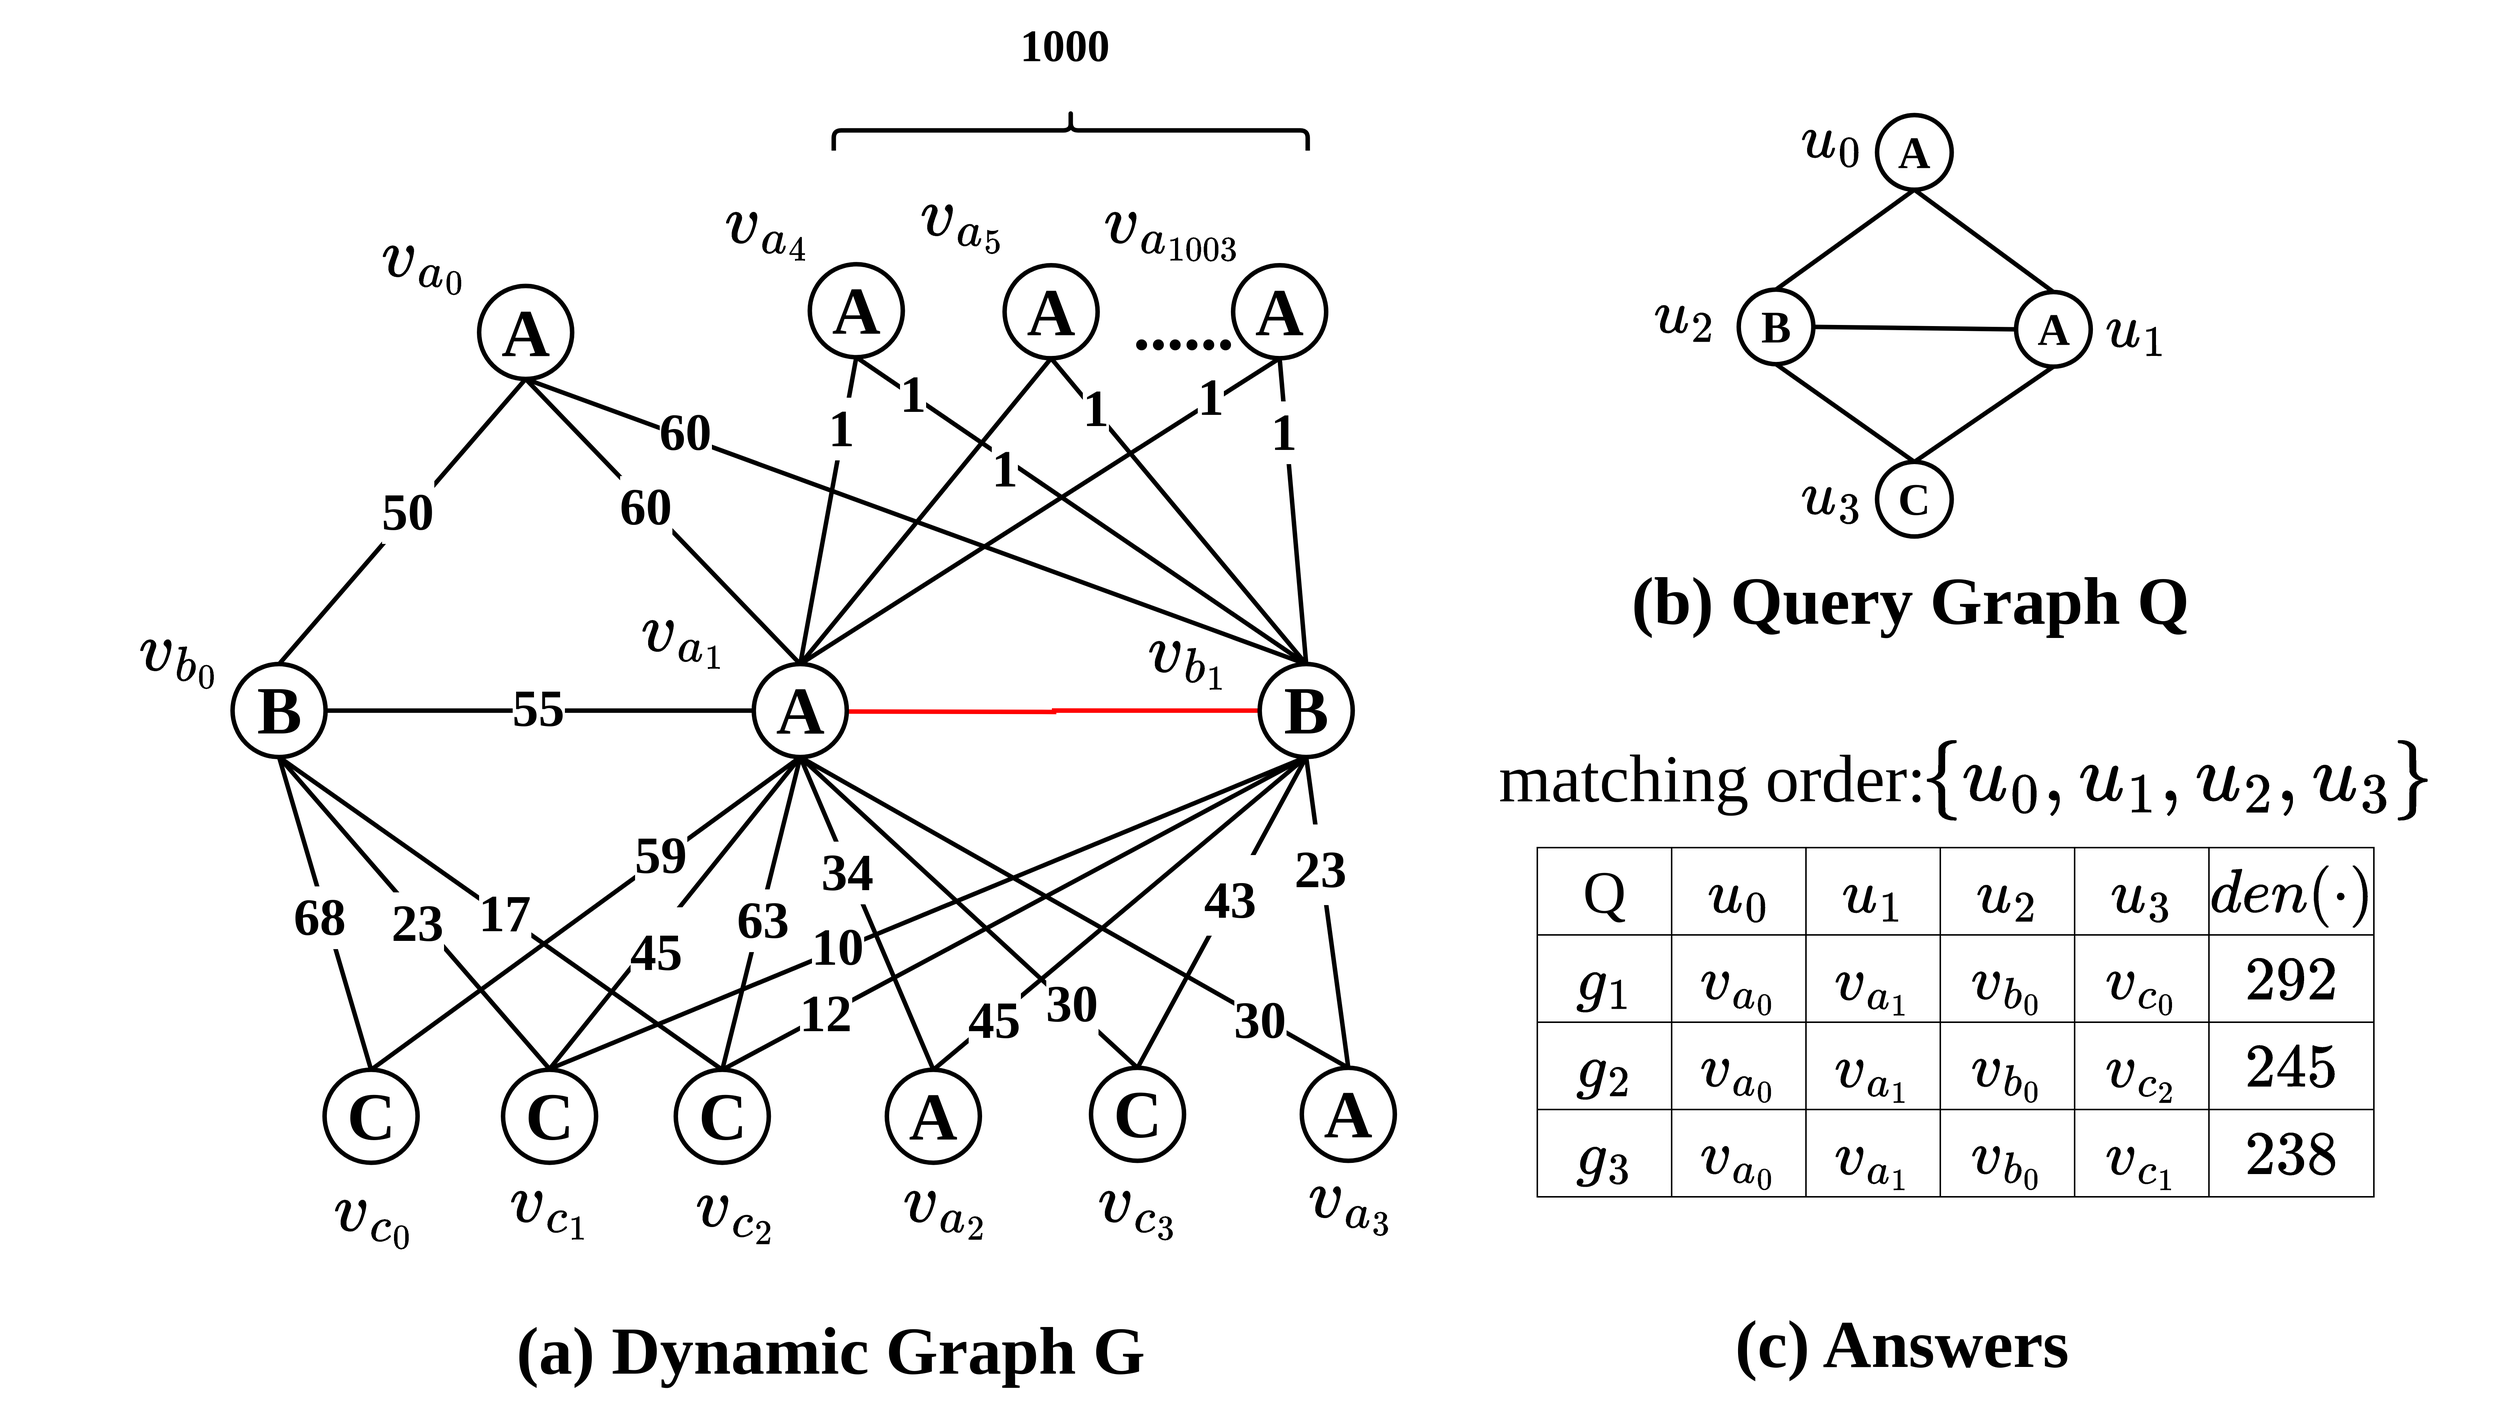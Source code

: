 <mxfile version="22.1.3" type="github" pages="4">
  <diagram name="第 1 页" id="Gx3ybS0Sp8oPj3K3Cdt6">
    <mxGraphModel dx="8778" dy="2274" grid="1" gridSize="12" guides="1" tooltips="1" connect="1" arrows="1" fold="1" page="1" pageScale="1" pageWidth="4681" pageHeight="3300" math="1" shadow="0">
      <root>
        <mxCell id="0" />
        <mxCell id="1" parent="0" />
        <mxCell id="7h3kgbNx5G_SMpX5QsYo-160" value="A" style="ellipse;whiteSpace=wrap;html=1;aspect=fixed;fontFamily=Times New Roman;fontSize=60;strokeWidth=6;fontStyle=1" parent="1" vertex="1">
          <mxGeometry x="2447.272" y="254.247" width="100" height="100" as="geometry" />
        </mxCell>
        <mxCell id="7h3kgbNx5G_SMpX5QsYo-162" value="A" style="ellipse;whiteSpace=wrap;html=1;aspect=fixed;fontFamily=Times New Roman;fontSize=60;strokeWidth=6;fontStyle=1" parent="1" vertex="1">
          <mxGeometry x="2633.576" y="491.368" width="100" height="100" as="geometry" />
        </mxCell>
        <mxCell id="7h3kgbNx5G_SMpX5QsYo-158" style="edgeStyle=none;shape=connector;rounded=0;orthogonalLoop=1;jettySize=auto;html=1;exitX=0.5;exitY=1;exitDx=0;exitDy=0;entryX=0.5;entryY=0;entryDx=0;entryDy=0;labelBackgroundColor=default;strokeColor=default;align=center;verticalAlign=middle;fontFamily=Times New Roman;fontSize=60;fontColor=default;endArrow=none;endFill=0;strokeWidth=6;fontStyle=1" parent="1" source="7h3kgbNx5G_SMpX5QsYo-160" target="7h3kgbNx5G_SMpX5QsYo-162" edge="1">
          <mxGeometry relative="1" as="geometry" />
        </mxCell>
        <mxCell id="7h3kgbNx5G_SMpX5QsYo-163" style="edgeStyle=none;shape=connector;rounded=0;orthogonalLoop=1;jettySize=auto;html=1;exitX=1;exitY=0.5;exitDx=0;exitDy=0;entryX=0;entryY=0.5;entryDx=0;entryDy=0;labelBackgroundColor=default;strokeColor=default;align=center;verticalAlign=middle;fontFamily=Times New Roman;fontSize=60;fontColor=default;endArrow=none;endFill=0;strokeWidth=6;fontStyle=1" parent="1" source="7h3kgbNx5G_SMpX5QsYo-166" target="7h3kgbNx5G_SMpX5QsYo-162" edge="1">
          <mxGeometry relative="1" as="geometry" />
        </mxCell>
        <mxCell id="7h3kgbNx5G_SMpX5QsYo-166" value="B" style="ellipse;whiteSpace=wrap;html=1;aspect=fixed;fontFamily=Times New Roman;fontSize=60;strokeWidth=6;fontStyle=1" parent="1" vertex="1">
          <mxGeometry x="2261.911" y="488.078" width="100" height="100" as="geometry" />
        </mxCell>
        <mxCell id="7h3kgbNx5G_SMpX5QsYo-159" style="edgeStyle=none;shape=connector;rounded=0;orthogonalLoop=1;jettySize=auto;html=1;exitX=0.5;exitY=1;exitDx=0;exitDy=0;entryX=0.5;entryY=0;entryDx=0;entryDy=0;labelBackgroundColor=default;strokeColor=default;align=center;verticalAlign=middle;fontFamily=Times New Roman;fontSize=60;fontColor=default;endArrow=none;endFill=0;strokeWidth=6;fontStyle=1" parent="1" source="7h3kgbNx5G_SMpX5QsYo-160" target="7h3kgbNx5G_SMpX5QsYo-166" edge="1">
          <mxGeometry relative="1" as="geometry" />
        </mxCell>
        <mxCell id="7h3kgbNx5G_SMpX5QsYo-168" value="C" style="ellipse;whiteSpace=wrap;html=1;aspect=fixed;fontFamily=Times New Roman;fontSize=60;strokeWidth=6;fontStyle=1" parent="1" vertex="1">
          <mxGeometry x="2447.275" y="719.039" width="100" height="100" as="geometry" />
        </mxCell>
        <mxCell id="7h3kgbNx5G_SMpX5QsYo-161" style="edgeStyle=none;shape=connector;rounded=0;orthogonalLoop=1;jettySize=auto;html=1;exitX=0.5;exitY=1;exitDx=0;exitDy=0;entryX=0.5;entryY=0;entryDx=0;entryDy=0;labelBackgroundColor=default;strokeColor=default;align=center;verticalAlign=middle;fontFamily=Times New Roman;fontSize=60;fontColor=default;endArrow=none;endFill=0;strokeWidth=6;fontStyle=1" parent="1" source="7h3kgbNx5G_SMpX5QsYo-162" target="7h3kgbNx5G_SMpX5QsYo-168" edge="1">
          <mxGeometry relative="1" as="geometry" />
        </mxCell>
        <mxCell id="7h3kgbNx5G_SMpX5QsYo-164" style="edgeStyle=none;shape=connector;rounded=0;orthogonalLoop=1;jettySize=auto;html=1;exitX=0.5;exitY=1;exitDx=0;exitDy=0;entryX=0.5;entryY=0;entryDx=0;entryDy=0;labelBackgroundColor=default;strokeColor=default;align=center;verticalAlign=middle;fontFamily=Times New Roman;fontSize=60;fontColor=default;endArrow=none;endFill=0;strokeWidth=6;fontStyle=1" parent="1" source="7h3kgbNx5G_SMpX5QsYo-166" target="7h3kgbNx5G_SMpX5QsYo-168" edge="1">
          <mxGeometry relative="1" as="geometry" />
        </mxCell>
        <mxCell id="7h3kgbNx5G_SMpX5QsYo-173" value="$$u_1$$" style="text;html=1;strokeColor=none;fillColor=none;align=center;verticalAlign=middle;whiteSpace=wrap;rounded=0;fontSize=80;fontFamily=Times New Roman;fontColor=default;fontStyle=1" parent="1" vertex="1">
          <mxGeometry x="2733.579" y="495.248" width="121.121" height="83.503" as="geometry" />
        </mxCell>
        <mxCell id="7h3kgbNx5G_SMpX5QsYo-176" value="$$u_3$$" style="text;html=1;strokeColor=none;fillColor=none;align=center;verticalAlign=middle;whiteSpace=wrap;rounded=0;fontSize=80;fontFamily=Times New Roman;fontColor=default;fontStyle=1" parent="1" vertex="1">
          <mxGeometry x="2326.15" y="719.041" width="121.121" height="83.503" as="geometry" />
        </mxCell>
        <mxCell id="7h3kgbNx5G_SMpX5QsYo-172" value="$$u_0$$" style="text;html=1;strokeColor=none;fillColor=none;align=center;verticalAlign=middle;whiteSpace=wrap;rounded=0;fontSize=80;fontFamily=Times New Roman;fontColor=default;fontStyle=1" parent="1" vertex="1">
          <mxGeometry x="2326.15" y="241.707" width="121.121" height="83.503" as="geometry" />
        </mxCell>
        <mxCell id="7h3kgbNx5G_SMpX5QsYo-174" value="$$u_2$$" style="text;html=1;strokeColor=none;fillColor=none;align=center;verticalAlign=middle;whiteSpace=wrap;rounded=0;fontSize=80;fontFamily=Times New Roman;fontColor=default;fontStyle=1" parent="1" vertex="1">
          <mxGeometry x="2129.138" y="476.246" width="121.121" height="83.503" as="geometry" />
        </mxCell>
        <mxCell id="7h3kgbNx5G_SMpX5QsYo-178" value="(b) Query Graph Q" style="text;html=1;strokeColor=none;fillColor=none;align=center;verticalAlign=middle;whiteSpace=wrap;rounded=0;fontSize=90;fontFamily=Times New Roman;fontColor=default;fontStyle=1" parent="1" vertex="1">
          <mxGeometry x="2061.92" y="881.27" width="860" height="48.18" as="geometry" />
        </mxCell>
        <mxCell id="7h3kgbNx5G_SMpX5QsYo-389" value="(c) Answers&amp;nbsp;" style="text;html=1;strokeColor=none;fillColor=none;align=center;verticalAlign=middle;whiteSpace=wrap;rounded=0;fontSize=90;fontFamily=Times New Roman;fontColor=default;fontStyle=1" parent="1" vertex="1">
          <mxGeometry x="2071.92" y="1824" width="840" height="153.75" as="geometry" />
        </mxCell>
        <mxCell id="7h3kgbNx5G_SMpX5QsYo-245" style="edgeStyle=none;shape=connector;rounded=0;orthogonalLoop=1;jettySize=auto;html=1;exitX=0.25;exitY=1;exitDx=0;exitDy=0;labelBackgroundColor=default;strokeColor=default;align=center;verticalAlign=middle;fontFamily=Times New Roman;fontSize=90;fontColor=default;endArrow=none;endFill=0;strokeWidth=6;fontStyle=1" parent="1" edge="1">
          <mxGeometry relative="1" as="geometry">
            <mxPoint x="210.808" y="1296.108" as="sourcePoint" />
            <mxPoint x="210.808" y="1296.108" as="targetPoint" />
          </mxGeometry>
        </mxCell>
        <mxCell id="7h3kgbNx5G_SMpX5QsYo-185" value="A" style="ellipse;whiteSpace=wrap;html=1;aspect=fixed;fontFamily=Times New Roman;fontSize=90;strokeWidth=6;fontStyle=1" parent="1" vertex="1">
          <mxGeometry x="574.059" y="483.282" width="124.628" height="124.628" as="geometry" />
        </mxCell>
        <mxCell id="7h3kgbNx5G_SMpX5QsYo-196" value="B" style="ellipse;whiteSpace=wrap;html=1;aspect=fixed;fontFamily=Times New Roman;fontSize=90;strokeWidth=6;fontStyle=1" parent="1" vertex="1">
          <mxGeometry x="243.65" y="990.034" width="124.628" height="124.628" as="geometry" />
        </mxCell>
        <mxCell id="7h3kgbNx5G_SMpX5QsYo-179" style="edgeStyle=none;shape=connector;rounded=0;orthogonalLoop=1;jettySize=auto;html=1;exitX=0.5;exitY=1;exitDx=0;exitDy=0;entryX=0.5;entryY=0;entryDx=0;entryDy=0;labelBackgroundColor=default;strokeColor=default;align=center;verticalAlign=middle;fontFamily=Times New Roman;fontSize=90;fontColor=default;endArrow=none;endFill=0;strokeWidth=6;fontStyle=1" parent="1" source="7h3kgbNx5G_SMpX5QsYo-185" target="7h3kgbNx5G_SMpX5QsYo-196" edge="1">
          <mxGeometry relative="1" as="geometry" />
        </mxCell>
        <mxCell id="7h3kgbNx5G_SMpX5QsYo-180" value="50" style="edgeLabel;html=1;align=center;verticalAlign=middle;resizable=0;points=[];fontSize=70;fontFamily=Times New Roman;fontColor=default;labelBackgroundColor=default;rotation=0;fontStyle=1" parent="7h3kgbNx5G_SMpX5QsYo-179" vertex="1" connectable="0">
          <mxGeometry x="-0.091" y="-4" relative="1" as="geometry">
            <mxPoint x="-5" y="7" as="offset" />
          </mxGeometry>
        </mxCell>
        <mxCell id="z3cw4n8Qu1ptAn1SbG9S-3" style="edgeStyle=orthogonalEdgeStyle;rounded=0;orthogonalLoop=1;jettySize=auto;html=1;exitX=0;exitY=0.5;exitDx=0;exitDy=0;endArrow=none;endFill=0;strokeWidth=6;strokeColor=#ff0000;" parent="1" source="7h3kgbNx5G_SMpX5QsYo-206" edge="1">
          <mxGeometry relative="1" as="geometry">
            <mxPoint x="1068" y="1053.667" as="targetPoint" />
          </mxGeometry>
        </mxCell>
        <mxCell id="7h3kgbNx5G_SMpX5QsYo-206" value="B" style="ellipse;whiteSpace=wrap;html=1;aspect=fixed;fontFamily=Times New Roman;fontSize=90;strokeWidth=6;fontStyle=1" parent="1" vertex="1">
          <mxGeometry x="1620.0" y="990.034" width="124.628" height="124.628" as="geometry" />
        </mxCell>
        <mxCell id="7h3kgbNx5G_SMpX5QsYo-183" style="edgeStyle=none;shape=connector;rounded=0;orthogonalLoop=1;jettySize=auto;html=1;exitX=0.5;exitY=1;exitDx=0;exitDy=0;entryX=0.5;entryY=0;entryDx=0;entryDy=0;labelBackgroundColor=default;strokeColor=default;align=center;verticalAlign=middle;fontFamily=Times New Roman;fontSize=90;fontColor=default;endArrow=none;endFill=0;strokeWidth=6;fontStyle=1" parent="1" source="7h3kgbNx5G_SMpX5QsYo-185" target="7h3kgbNx5G_SMpX5QsYo-206" edge="1">
          <mxGeometry relative="1" as="geometry" />
        </mxCell>
        <mxCell id="7h3kgbNx5G_SMpX5QsYo-184" value="60" style="edgeLabel;html=1;align=center;verticalAlign=middle;resizable=0;points=[];fontSize=70;fontFamily=Times New Roman;fontColor=default;labelBackgroundColor=default;rotation=0;fontStyle=1" parent="7h3kgbNx5G_SMpX5QsYo-183" vertex="1" connectable="0">
          <mxGeometry x="-0.641" y="1" relative="1" as="geometry">
            <mxPoint x="25" y="3" as="offset" />
          </mxGeometry>
        </mxCell>
        <mxCell id="7h3kgbNx5G_SMpX5QsYo-229" value="A" style="ellipse;whiteSpace=wrap;html=1;aspect=fixed;fontFamily=Times New Roman;fontSize=90;strokeWidth=6;fontStyle=1" parent="1" vertex="1">
          <mxGeometry x="942.069" y="990.034" width="124.628" height="124.628" as="geometry" />
        </mxCell>
        <mxCell id="7h3kgbNx5G_SMpX5QsYo-181" style="edgeStyle=none;shape=connector;rounded=0;orthogonalLoop=1;jettySize=auto;html=1;exitX=0.5;exitY=1;exitDx=0;exitDy=0;entryX=0.5;entryY=0;entryDx=0;entryDy=0;labelBackgroundColor=default;strokeColor=default;align=center;verticalAlign=middle;fontFamily=Times New Roman;fontSize=90;fontColor=default;endArrow=none;endFill=0;strokeWidth=6;fontStyle=1" parent="1" source="7h3kgbNx5G_SMpX5QsYo-185" target="7h3kgbNx5G_SMpX5QsYo-229" edge="1">
          <mxGeometry relative="1" as="geometry" />
        </mxCell>
        <mxCell id="7h3kgbNx5G_SMpX5QsYo-182" value="60" style="edgeLabel;html=1;align=center;verticalAlign=middle;resizable=0;points=[];fontSize=70;fontFamily=Times New Roman;fontColor=default;rotation=0;labelBackgroundColor=default;fontStyle=1" parent="7h3kgbNx5G_SMpX5QsYo-181" vertex="1" connectable="0">
          <mxGeometry x="-0.1" y="2" relative="1" as="geometry">
            <mxPoint x="-7" as="offset" />
          </mxGeometry>
        </mxCell>
        <mxCell id="7h3kgbNx5G_SMpX5QsYo-186" style="edgeStyle=none;shape=connector;rounded=0;orthogonalLoop=1;jettySize=auto;html=1;exitX=1;exitY=0.5;exitDx=0;exitDy=0;entryX=0;entryY=0.5;entryDx=0;entryDy=0;labelBackgroundColor=default;strokeColor=default;align=center;verticalAlign=middle;fontFamily=Times New Roman;fontSize=90;fontColor=default;endArrow=none;endFill=0;strokeWidth=6;fontStyle=1" parent="1" source="7h3kgbNx5G_SMpX5QsYo-196" target="7h3kgbNx5G_SMpX5QsYo-229" edge="1">
          <mxGeometry relative="1" as="geometry" />
        </mxCell>
        <mxCell id="7h3kgbNx5G_SMpX5QsYo-187" value="55" style="edgeLabel;html=1;align=center;verticalAlign=middle;resizable=0;points=[];fontSize=70;fontFamily=Times New Roman;fontColor=default;labelBackgroundColor=default;fontStyle=1" parent="7h3kgbNx5G_SMpX5QsYo-186" vertex="1" connectable="0">
          <mxGeometry x="0.021" y="1" relative="1" as="geometry">
            <mxPoint x="-9" y="-3" as="offset" />
          </mxGeometry>
        </mxCell>
        <mxCell id="7h3kgbNx5G_SMpX5QsYo-246" value="&lt;font style=&quot;font-size: 90px;&quot;&gt;(a) Dynamic Graph G&amp;nbsp;&lt;/font&gt;" style="text;html=1;strokeColor=none;fillColor=none;align=center;verticalAlign=middle;whiteSpace=wrap;rounded=0;fontSize=60;fontFamily=Times New Roman;fontColor=default;fontStyle=1" parent="1" vertex="1">
          <mxGeometry x="581.76" y="1880" width="949.06" height="60.11" as="geometry" />
        </mxCell>
        <mxCell id="7h3kgbNx5G_SMpX5QsYo-265" style="edgeStyle=none;shape=connector;rounded=0;orthogonalLoop=1;jettySize=auto;html=1;exitX=0.5;exitY=1;exitDx=0;exitDy=0;entryX=0.5;entryY=0;entryDx=0;entryDy=0;labelBackgroundColor=default;strokeColor=default;align=center;verticalAlign=middle;fontFamily=Times New Roman;fontSize=90;fontColor=default;endArrow=none;endFill=0;strokeWidth=6;fontStyle=1" parent="1" source="7h3kgbNx5G_SMpX5QsYo-269" target="7h3kgbNx5G_SMpX5QsYo-229" edge="1">
          <mxGeometry relative="1" as="geometry" />
        </mxCell>
        <mxCell id="7h3kgbNx5G_SMpX5QsYo-266" value="1" style="edgeLabel;html=1;align=center;verticalAlign=middle;resizable=0;points=[];fontSize=70;fontFamily=Times New Roman;fontColor=default;labelBackgroundColor=default;fontStyle=1" parent="7h3kgbNx5G_SMpX5QsYo-265" vertex="1" connectable="0">
          <mxGeometry x="-0.505" y="1" relative="1" as="geometry">
            <mxPoint x="-3" y="-7" as="offset" />
          </mxGeometry>
        </mxCell>
        <mxCell id="7h3kgbNx5G_SMpX5QsYo-267" style="edgeStyle=none;shape=connector;rounded=0;orthogonalLoop=1;jettySize=auto;html=1;exitX=0.5;exitY=1;exitDx=0;exitDy=0;entryX=0.5;entryY=0;entryDx=0;entryDy=0;labelBackgroundColor=default;strokeColor=default;align=center;verticalAlign=middle;fontFamily=Times New Roman;fontSize=90;fontColor=default;endArrow=none;endFill=0;strokeWidth=6;fontStyle=1" parent="1" source="7h3kgbNx5G_SMpX5QsYo-269" target="7h3kgbNx5G_SMpX5QsYo-206" edge="1">
          <mxGeometry relative="1" as="geometry" />
        </mxCell>
        <mxCell id="7h3kgbNx5G_SMpX5QsYo-268" value="1" style="edgeLabel;html=1;align=center;verticalAlign=middle;resizable=0;points=[];fontSize=70;fontFamily=Times New Roman;fontColor=default;labelBackgroundColor=default;fontStyle=1" parent="7h3kgbNx5G_SMpX5QsYo-267" vertex="1" connectable="0">
          <mxGeometry x="-0.755" y="1" relative="1" as="geometry">
            <mxPoint x="1" y="-1" as="offset" />
          </mxGeometry>
        </mxCell>
        <mxCell id="7h3kgbNx5G_SMpX5QsYo-269" value="A" style="ellipse;whiteSpace=wrap;html=1;aspect=fixed;fontFamily=Times New Roman;fontSize=90;strokeWidth=6;fontStyle=1" parent="1" vertex="1">
          <mxGeometry x="1017.129" y="454.128" width="124.628" height="124.628" as="geometry" />
        </mxCell>
        <mxCell id="7h3kgbNx5G_SMpX5QsYo-270" style="edgeStyle=none;shape=connector;rounded=0;orthogonalLoop=1;jettySize=auto;html=1;exitX=0.5;exitY=1;exitDx=0;exitDy=0;entryX=0.5;entryY=0;entryDx=0;entryDy=0;labelBackgroundColor=default;strokeColor=default;align=center;verticalAlign=middle;fontFamily=Times New Roman;fontSize=90;fontColor=default;endArrow=none;endFill=0;strokeWidth=6;fontStyle=1" parent="1" source="7h3kgbNx5G_SMpX5QsYo-274" target="7h3kgbNx5G_SMpX5QsYo-229" edge="1">
          <mxGeometry relative="1" as="geometry" />
        </mxCell>
        <mxCell id="7h3kgbNx5G_SMpX5QsYo-271" value="1" style="edgeLabel;html=1;align=center;verticalAlign=middle;resizable=0;points=[];fontSize=70;fontFamily=Times New Roman;fontColor=default;labelBackgroundColor=default;fontStyle=1" parent="7h3kgbNx5G_SMpX5QsYo-270" vertex="1" connectable="0">
          <mxGeometry x="-0.284" y="-1" relative="1" as="geometry">
            <mxPoint x="59" y="1" as="offset" />
          </mxGeometry>
        </mxCell>
        <mxCell id="7h3kgbNx5G_SMpX5QsYo-272" style="edgeStyle=none;shape=connector;rounded=0;orthogonalLoop=1;jettySize=auto;html=1;exitX=0.5;exitY=1;exitDx=0;exitDy=0;entryX=0.5;entryY=0;entryDx=0;entryDy=0;labelBackgroundColor=default;strokeColor=default;align=center;verticalAlign=middle;fontFamily=Times New Roman;fontSize=90;fontColor=default;endArrow=none;endFill=0;strokeWidth=6;fontStyle=1" parent="1" source="7h3kgbNx5G_SMpX5QsYo-274" target="7h3kgbNx5G_SMpX5QsYo-206" edge="1">
          <mxGeometry relative="1" as="geometry" />
        </mxCell>
        <mxCell id="7h3kgbNx5G_SMpX5QsYo-273" value="1" style="edgeLabel;html=1;align=center;verticalAlign=middle;resizable=0;points=[];fontSize=70;fontFamily=Times New Roman;fontColor=default;labelBackgroundColor=default;fontStyle=1" parent="7h3kgbNx5G_SMpX5QsYo-272" vertex="1" connectable="0">
          <mxGeometry x="-0.718" y="2" relative="1" as="geometry">
            <mxPoint x="10" y="10" as="offset" />
          </mxGeometry>
        </mxCell>
        <mxCell id="7h3kgbNx5G_SMpX5QsYo-274" value="A" style="ellipse;whiteSpace=wrap;html=1;aspect=fixed;fontFamily=Times New Roman;fontSize=90;strokeWidth=6;fontStyle=1" parent="1" vertex="1">
          <mxGeometry x="1278.186" y="455.557" width="124.628" height="124.628" as="geometry" />
        </mxCell>
        <mxCell id="7h3kgbNx5G_SMpX5QsYo-275" style="edgeStyle=none;shape=connector;rounded=0;orthogonalLoop=1;jettySize=auto;html=1;exitX=0.5;exitY=1;exitDx=0;exitDy=0;entryX=0.5;entryY=0;entryDx=0;entryDy=0;labelBackgroundColor=default;strokeColor=default;align=center;verticalAlign=middle;fontFamily=Times New Roman;fontSize=90;fontColor=default;endArrow=none;endFill=0;strokeWidth=6;fontStyle=1" parent="1" source="7h3kgbNx5G_SMpX5QsYo-279" target="7h3kgbNx5G_SMpX5QsYo-229" edge="1">
          <mxGeometry relative="1" as="geometry" />
        </mxCell>
        <mxCell id="7h3kgbNx5G_SMpX5QsYo-276" value="1" style="edgeLabel;html=1;align=center;verticalAlign=middle;resizable=0;points=[];fontSize=70;fontFamily=Times New Roman;fontColor=default;labelBackgroundColor=default;fontStyle=1" parent="7h3kgbNx5G_SMpX5QsYo-275" vertex="1" connectable="0">
          <mxGeometry x="-0.719" relative="1" as="geometry">
            <mxPoint x="-3" y="-6" as="offset" />
          </mxGeometry>
        </mxCell>
        <mxCell id="7h3kgbNx5G_SMpX5QsYo-277" style="edgeStyle=none;shape=connector;rounded=0;orthogonalLoop=1;jettySize=auto;html=1;exitX=0.5;exitY=1;exitDx=0;exitDy=0;entryX=0.5;entryY=0;entryDx=0;entryDy=0;labelBackgroundColor=default;strokeColor=default;align=center;verticalAlign=middle;fontFamily=Times New Roman;fontSize=90;fontColor=default;endArrow=none;endFill=0;strokeWidth=6;fontStyle=1" parent="1" source="7h3kgbNx5G_SMpX5QsYo-279" target="7h3kgbNx5G_SMpX5QsYo-206" edge="1">
          <mxGeometry relative="1" as="geometry" />
        </mxCell>
        <mxCell id="7h3kgbNx5G_SMpX5QsYo-423" value="1" style="edgeLabel;html=1;align=center;verticalAlign=middle;resizable=0;points=[];fontSize=70;fontFamily=Times New Roman;fontColor=default;labelBackgroundColor=default;fontStyle=1" parent="7h3kgbNx5G_SMpX5QsYo-277" vertex="1" connectable="0">
          <mxGeometry x="-0.495" y="2" relative="1" as="geometry">
            <mxPoint x="-6" y="-5" as="offset" />
          </mxGeometry>
        </mxCell>
        <mxCell id="7h3kgbNx5G_SMpX5QsYo-279" value="A" style="ellipse;whiteSpace=wrap;html=1;aspect=fixed;fontFamily=Times New Roman;fontSize=90;strokeWidth=6;fontStyle=1" parent="1" vertex="1">
          <mxGeometry x="1584.408" y="455.557" width="124.628" height="124.628" as="geometry" />
        </mxCell>
        <mxCell id="7h3kgbNx5G_SMpX5QsYo-280" value="......" style="text;html=1;strokeColor=none;fillColor=none;align=center;verticalAlign=middle;whiteSpace=wrap;rounded=0;fontSize=90;fontFamily=Times New Roman;fontColor=default;fontStyle=1" parent="1" vertex="1">
          <mxGeometry x="1436.979" y="476.245" width="161.766" height="121.514" as="geometry" />
        </mxCell>
        <mxCell id="7h3kgbNx5G_SMpX5QsYo-281" value="" style="shape=curlyBracket;whiteSpace=wrap;html=1;rounded=1;labelPosition=left;verticalLabelPosition=middle;align=right;verticalAlign=middle;fontFamily=Times New Roman;fontSize=90;fontColor=default;rotation=90;size=0.5;strokeWidth=6;fontStyle=1" parent="1" vertex="1">
          <mxGeometry x="1339.558" y="-42.86" width="54.424" height="635.11" as="geometry" />
        </mxCell>
        <mxCell id="7h3kgbNx5G_SMpX5QsYo-282" value="1000" style="text;html=1;strokeColor=none;fillColor=none;align=center;verticalAlign=middle;whiteSpace=wrap;rounded=0;fontSize=60;fontFamily=Times New Roman;fontColor=default;fontStyle=1" parent="1" vertex="1">
          <mxGeometry x="1278.193" y="100" width="161.766" height="121.514" as="geometry" />
        </mxCell>
        <mxCell id="7h3kgbNx5G_SMpX5QsYo-284" value="&lt;br style=&quot;font-size: 90px;&quot;&gt;$$v_{a_4}$$" style="text;html=1;strokeColor=none;fillColor=none;align=center;verticalAlign=middle;whiteSpace=wrap;rounded=0;fontSize=90;fontFamily=Times New Roman;fontColor=default;fontStyle=1" parent="1" vertex="1">
          <mxGeometry x="879.997" y="280.004" width="161.766" height="121.514" as="geometry" />
        </mxCell>
        <mxCell id="7h3kgbNx5G_SMpX5QsYo-285" style="edgeStyle=none;shape=connector;rounded=0;orthogonalLoop=1;jettySize=auto;html=1;exitX=0.5;exitY=1;exitDx=0;exitDy=0;labelBackgroundColor=default;strokeColor=default;align=center;verticalAlign=middle;fontFamily=Times New Roman;fontSize=90;fontColor=default;endArrow=none;endFill=0;strokeWidth=6;fontStyle=1" parent="1" source="7h3kgbNx5G_SMpX5QsYo-284" target="7h3kgbNx5G_SMpX5QsYo-284" edge="1">
          <mxGeometry relative="1" as="geometry" />
        </mxCell>
        <mxCell id="7h3kgbNx5G_SMpX5QsYo-286" value="&lt;br style=&quot;font-size: 90px;&quot;&gt;$$v_{a_5}$$" style="text;html=1;strokeColor=none;fillColor=none;align=center;verticalAlign=middle;whiteSpace=wrap;rounded=0;fontSize=90;fontFamily=Times New Roman;fontColor=default;fontStyle=1" parent="1" vertex="1">
          <mxGeometry x="1141.76" y="269.998" width="161.766" height="121.514" as="geometry" />
        </mxCell>
        <mxCell id="7h3kgbNx5G_SMpX5QsYo-287" value="&lt;br style=&quot;font-size: 90px;&quot;&gt;$$v_{a_{1003}}$$" style="text;html=1;strokeColor=none;fillColor=none;align=center;verticalAlign=middle;whiteSpace=wrap;rounded=0;fontSize=90;fontFamily=Times New Roman;fontColor=default;fontStyle=1" parent="1" vertex="1">
          <mxGeometry x="1423.183" y="279.996" width="161.766" height="121.514" as="geometry" />
        </mxCell>
        <mxCell id="7h3kgbNx5G_SMpX5QsYo-315" value="C" style="ellipse;whiteSpace=wrap;html=1;aspect=fixed;fontFamily=Times New Roman;fontSize=90;strokeWidth=6;fontStyle=1" parent="1" vertex="1">
          <mxGeometry x="366.941" y="1533.739" width="124.628" height="124.628" as="geometry" />
        </mxCell>
        <mxCell id="7h3kgbNx5G_SMpX5QsYo-320" style="rounded=0;orthogonalLoop=1;jettySize=auto;html=1;exitX=0.5;exitY=1;exitDx=0;exitDy=0;entryX=0.5;entryY=0;entryDx=0;entryDy=0;endArrow=none;endFill=0;fontFamily=Times New Roman;fontSize=90;strokeWidth=6;fontStyle=1" parent="1" source="7h3kgbNx5G_SMpX5QsYo-196" target="7h3kgbNx5G_SMpX5QsYo-315" edge="1">
          <mxGeometry relative="1" as="geometry" />
        </mxCell>
        <mxCell id="7h3kgbNx5G_SMpX5QsYo-340" value="68" style="edgeLabel;html=1;align=center;verticalAlign=middle;resizable=0;points=[];fontSize=70;fontFamily=Times New Roman;fontColor=default;labelBackgroundColor=default;fontStyle=1" parent="7h3kgbNx5G_SMpX5QsYo-320" vertex="1" connectable="0">
          <mxGeometry x="0.131" y="-2" relative="1" as="geometry">
            <mxPoint x="-14" y="-23" as="offset" />
          </mxGeometry>
        </mxCell>
        <mxCell id="7h3kgbNx5G_SMpX5QsYo-321" style="shape=connector;rounded=0;orthogonalLoop=1;jettySize=auto;html=1;exitX=0.5;exitY=1;exitDx=0;exitDy=0;entryX=0.5;entryY=0;entryDx=0;entryDy=0;labelBackgroundColor=default;strokeColor=default;align=center;verticalAlign=middle;fontFamily=Times New Roman;fontSize=90;fontColor=default;endArrow=none;endFill=0;strokeWidth=6;fontStyle=1" parent="1" source="7h3kgbNx5G_SMpX5QsYo-229" target="7h3kgbNx5G_SMpX5QsYo-315" edge="1">
          <mxGeometry relative="1" as="geometry" />
        </mxCell>
        <mxCell id="7h3kgbNx5G_SMpX5QsYo-346" value="&lt;font style=&quot;font-size: 70px;&quot;&gt;&lt;span style=&quot;font-size: 70px;&quot;&gt;59&lt;/span&gt;&lt;/font&gt;" style="edgeLabel;html=1;align=center;verticalAlign=middle;resizable=0;points=[];fontSize=70;fontFamily=Times New Roman;fontColor=default;labelBackgroundColor=default;fontStyle=1" parent="7h3kgbNx5G_SMpX5QsYo-321" vertex="1" connectable="0">
          <mxGeometry x="-0.013" y="-2" relative="1" as="geometry">
            <mxPoint x="97" y="-74" as="offset" />
          </mxGeometry>
        </mxCell>
        <mxCell id="7h3kgbNx5G_SMpX5QsYo-323" value="C" style="ellipse;whiteSpace=wrap;html=1;aspect=fixed;fontFamily=Times New Roman;fontSize=90;perimeterSpacing=1;strokeWidth=6;fontStyle=1" parent="1" vertex="1">
          <mxGeometry x="606.11" y="1533.739" width="124.628" height="124.628" as="geometry" />
        </mxCell>
        <mxCell id="7h3kgbNx5G_SMpX5QsYo-325" style="edgeStyle=none;shape=connector;rounded=0;orthogonalLoop=1;jettySize=auto;html=1;exitX=0.5;exitY=1;exitDx=0;exitDy=0;entryX=0.5;entryY=0;entryDx=0;entryDy=0;labelBackgroundColor=default;strokeColor=default;align=center;verticalAlign=middle;fontFamily=Times New Roman;fontSize=90;fontColor=default;endArrow=none;endFill=0;strokeWidth=6;fontStyle=1" parent="1" source="7h3kgbNx5G_SMpX5QsYo-196" target="7h3kgbNx5G_SMpX5QsYo-323" edge="1">
          <mxGeometry relative="1" as="geometry" />
        </mxCell>
        <mxCell id="7h3kgbNx5G_SMpX5QsYo-341" value="23" style="edgeLabel;html=1;align=center;verticalAlign=middle;resizable=0;points=[];fontSize=70;fontFamily=Times New Roman;fontColor=default;labelBackgroundColor=default;fontStyle=1" parent="7h3kgbNx5G_SMpX5QsYo-325" vertex="1" connectable="0">
          <mxGeometry x="0.097" y="1" relative="1" as="geometry">
            <mxPoint x="-15" y="-7" as="offset" />
          </mxGeometry>
        </mxCell>
        <mxCell id="7h3kgbNx5G_SMpX5QsYo-403" style="edgeStyle=none;shape=connector;rounded=0;orthogonalLoop=1;jettySize=auto;html=1;exitX=0.5;exitY=1;exitDx=0;exitDy=0;entryX=0.5;entryY=0;entryDx=0;entryDy=0;labelBackgroundColor=default;strokeColor=default;align=center;verticalAlign=middle;fontFamily=Times New Roman;fontSize=90;fontColor=default;endArrow=none;endFill=0;strokeWidth=6;fontStyle=1" parent="1" source="7h3kgbNx5G_SMpX5QsYo-206" target="7h3kgbNx5G_SMpX5QsYo-323" edge="1">
          <mxGeometry relative="1" as="geometry" />
        </mxCell>
        <mxCell id="7h3kgbNx5G_SMpX5QsYo-424" value="10" style="edgeLabel;html=1;align=center;verticalAlign=middle;resizable=0;points=[];fontSize=70;fontFamily=Times New Roman;fontColor=default;labelBackgroundColor=default;fontStyle=1" parent="7h3kgbNx5G_SMpX5QsYo-403" vertex="1" connectable="0">
          <mxGeometry x="0.261" y="-1" relative="1" as="geometry">
            <mxPoint x="11" y="-9" as="offset" />
          </mxGeometry>
        </mxCell>
        <mxCell id="7h3kgbNx5G_SMpX5QsYo-326" style="edgeStyle=none;shape=connector;rounded=0;orthogonalLoop=1;jettySize=auto;html=1;exitX=0.5;exitY=1;exitDx=0;exitDy=0;entryX=0.5;entryY=0;entryDx=0;entryDy=0;labelBackgroundColor=default;strokeColor=default;align=center;verticalAlign=middle;fontFamily=Times New Roman;fontSize=90;fontColor=default;endArrow=none;endFill=0;strokeWidth=6;fontStyle=1" parent="1" source="7h3kgbNx5G_SMpX5QsYo-229" target="7h3kgbNx5G_SMpX5QsYo-323" edge="1">
          <mxGeometry relative="1" as="geometry" />
        </mxCell>
        <mxCell id="7h3kgbNx5G_SMpX5QsYo-347" value="&lt;font style=&quot;font-size: 70px;&quot;&gt;45&lt;/font&gt;" style="edgeLabel;html=1;align=center;verticalAlign=middle;resizable=0;points=[];fontSize=90;fontFamily=Times New Roman;fontColor=default;labelBackgroundColor=default;fontStyle=1" parent="7h3kgbNx5G_SMpX5QsYo-326" vertex="1" connectable="0">
          <mxGeometry x="-0.048" y="2" relative="1" as="geometry">
            <mxPoint x="-35" y="54" as="offset" />
          </mxGeometry>
        </mxCell>
        <mxCell id="7h3kgbNx5G_SMpX5QsYo-327" value="C" style="ellipse;whiteSpace=wrap;html=1;aspect=fixed;fontFamily=Times New Roman;fontSize=90;strokeWidth=6;fontStyle=1" parent="1" vertex="1">
          <mxGeometry x="1393.977" y="1531.165" width="124.628" height="124.628" as="geometry" />
        </mxCell>
        <mxCell id="7h3kgbNx5G_SMpX5QsYo-329" style="edgeStyle=none;shape=connector;rounded=0;orthogonalLoop=1;jettySize=auto;html=1;exitX=0.5;exitY=1;exitDx=0;exitDy=0;entryX=0.5;entryY=0;entryDx=0;entryDy=0;labelBackgroundColor=default;strokeColor=default;align=center;verticalAlign=middle;fontFamily=Times New Roman;fontSize=90;fontColor=default;endArrow=none;endFill=0;strokeWidth=6;fontStyle=1" parent="1" source="7h3kgbNx5G_SMpX5QsYo-206" target="7h3kgbNx5G_SMpX5QsYo-327" edge="1">
          <mxGeometry relative="1" as="geometry" />
        </mxCell>
        <mxCell id="7h3kgbNx5G_SMpX5QsYo-392" value="&lt;font style=&quot;font-size: 70px;&quot;&gt;43&lt;/font&gt;" style="edgeLabel;html=1;align=center;verticalAlign=middle;resizable=0;points=[];fontSize=90;fontFamily=Times New Roman;fontColor=default;labelBackgroundColor=default;fontStyle=1" parent="7h3kgbNx5G_SMpX5QsYo-329" vertex="1" connectable="0">
          <mxGeometry x="-0.11" y="-2" relative="1" as="geometry">
            <mxPoint as="offset" />
          </mxGeometry>
        </mxCell>
        <mxCell id="7h3kgbNx5G_SMpX5QsYo-328" style="edgeStyle=none;shape=connector;rounded=0;orthogonalLoop=1;jettySize=auto;html=1;exitX=0.5;exitY=1;exitDx=0;exitDy=0;entryX=0.5;entryY=0;entryDx=0;entryDy=0;labelBackgroundColor=default;strokeColor=default;align=center;verticalAlign=middle;fontFamily=Times New Roman;fontSize=90;fontColor=default;endArrow=none;endFill=0;strokeWidth=6;fontStyle=1" parent="1" source="7h3kgbNx5G_SMpX5QsYo-229" target="7h3kgbNx5G_SMpX5QsYo-327" edge="1">
          <mxGeometry relative="1" as="geometry" />
        </mxCell>
        <mxCell id="7h3kgbNx5G_SMpX5QsYo-391" value="&lt;font style=&quot;font-size: 70px;&quot;&gt;30&lt;/font&gt;" style="edgeLabel;html=1;align=center;verticalAlign=middle;resizable=0;points=[];fontSize=90;fontFamily=Times New Roman;fontColor=default;labelBackgroundColor=default;fontStyle=1" parent="7h3kgbNx5G_SMpX5QsYo-328" vertex="1" connectable="0">
          <mxGeometry x="-0.183" y="1" relative="1" as="geometry">
            <mxPoint x="178" y="154" as="offset" />
          </mxGeometry>
        </mxCell>
        <mxCell id="7h3kgbNx5G_SMpX5QsYo-342" value="C" style="ellipse;whiteSpace=wrap;html=1;aspect=fixed;fontFamily=Times New Roman;fontSize=90;strokeWidth=6;fontStyle=1" parent="1" vertex="1">
          <mxGeometry x="837.566" y="1533.749" width="124.628" height="124.628" as="geometry" />
        </mxCell>
        <mxCell id="7h3kgbNx5G_SMpX5QsYo-344" style="edgeStyle=none;shape=connector;rounded=0;orthogonalLoop=1;jettySize=auto;html=1;exitX=0.5;exitY=1;exitDx=0;exitDy=0;entryX=0.5;entryY=0;entryDx=0;entryDy=0;labelBackgroundColor=default;strokeColor=default;align=center;verticalAlign=middle;fontFamily=Times New Roman;fontSize=90;fontColor=default;endArrow=none;endFill=0;strokeWidth=6;fontStyle=1" parent="1" source="7h3kgbNx5G_SMpX5QsYo-196" target="7h3kgbNx5G_SMpX5QsYo-342" edge="1">
          <mxGeometry relative="1" as="geometry" />
        </mxCell>
        <mxCell id="7h3kgbNx5G_SMpX5QsYo-350" value="17" style="edgeLabel;html=1;align=center;verticalAlign=middle;resizable=0;points=[];fontSize=70;fontFamily=Times New Roman;fontColor=default;labelBackgroundColor=default;fontStyle=1" parent="7h3kgbNx5G_SMpX5QsYo-344" vertex="1" connectable="0">
          <mxGeometry x="0.078" y="2" relative="1" as="geometry">
            <mxPoint x="-20" y="-15" as="offset" />
          </mxGeometry>
        </mxCell>
        <mxCell id="7h3kgbNx5G_SMpX5QsYo-404" style="edgeStyle=none;shape=connector;rounded=0;orthogonalLoop=1;jettySize=auto;html=1;exitX=0.5;exitY=1;exitDx=0;exitDy=0;entryX=0.5;entryY=0;entryDx=0;entryDy=0;labelBackgroundColor=default;strokeColor=default;align=center;verticalAlign=middle;fontFamily=Times New Roman;fontSize=90;fontColor=default;endArrow=none;endFill=0;strokeWidth=6;fontStyle=1" parent="1" source="7h3kgbNx5G_SMpX5QsYo-206" target="7h3kgbNx5G_SMpX5QsYo-342" edge="1">
          <mxGeometry relative="1" as="geometry" />
        </mxCell>
        <mxCell id="7h3kgbNx5G_SMpX5QsYo-425" value="12" style="edgeLabel;html=1;align=center;verticalAlign=middle;resizable=0;points=[];fontSize=70;fontFamily=Times New Roman;fontColor=default;labelBackgroundColor=default;fontStyle=1" parent="7h3kgbNx5G_SMpX5QsYo-404" vertex="1" connectable="0">
          <mxGeometry x="0.645" y="-1" relative="1" as="geometry">
            <mxPoint x="-1" y="-1" as="offset" />
          </mxGeometry>
        </mxCell>
        <mxCell id="7h3kgbNx5G_SMpX5QsYo-345" style="edgeStyle=none;shape=connector;rounded=0;orthogonalLoop=1;jettySize=auto;html=1;exitX=0.5;exitY=1;exitDx=0;exitDy=0;entryX=0.5;entryY=0;entryDx=0;entryDy=0;labelBackgroundColor=default;strokeColor=default;align=center;verticalAlign=middle;fontFamily=Times New Roman;fontSize=90;fontColor=default;endArrow=none;endFill=0;strokeWidth=6;fontStyle=1" parent="1" source="7h3kgbNx5G_SMpX5QsYo-229" target="7h3kgbNx5G_SMpX5QsYo-342" edge="1">
          <mxGeometry relative="1" as="geometry" />
        </mxCell>
        <mxCell id="7h3kgbNx5G_SMpX5QsYo-351" value="63" style="edgeLabel;html=1;align=center;verticalAlign=middle;resizable=0;points=[];fontSize=70;fontFamily=Times New Roman;fontColor=default;labelBackgroundColor=default;fontStyle=1" parent="7h3kgbNx5G_SMpX5QsYo-345" vertex="1" connectable="0">
          <mxGeometry x="0.077" y="3" relative="1" as="geometry">
            <mxPoint x="3" y="-8" as="offset" />
          </mxGeometry>
        </mxCell>
        <mxCell id="7h3kgbNx5G_SMpX5QsYo-353" value="&lt;br style=&quot;font-size: 90px;&quot;&gt;$$v_{a_0}$$" style="text;html=1;strokeColor=none;fillColor=none;align=center;verticalAlign=middle;whiteSpace=wrap;rounded=0;fontSize=90;fontFamily=Times New Roman;fontColor=default;fontStyle=1" parent="1" vertex="1">
          <mxGeometry x="419.996" y="325.211" width="161.766" height="121.514" as="geometry" />
        </mxCell>
        <mxCell id="7h3kgbNx5G_SMpX5QsYo-354" value="&lt;br style=&quot;font-size: 90px;&quot;&gt;$$v_{a_1}$$" style="text;html=1;strokeColor=none;fillColor=none;align=center;verticalAlign=middle;whiteSpace=wrap;rounded=0;fontSize=90;fontFamily=Times New Roman;fontColor=default;fontStyle=1" parent="1" vertex="1">
          <mxGeometry x="774.491" y="847.027" width="149.899" height="82.427" as="geometry" />
        </mxCell>
        <mxCell id="7h3kgbNx5G_SMpX5QsYo-355" value="&lt;br style=&quot;font-size: 90px;&quot;&gt;$$v_{b_0}$$" style="text;html=1;strokeColor=none;fillColor=none;align=center;verticalAlign=middle;whiteSpace=wrap;rounded=0;fontSize=90;fontFamily=Times New Roman;fontColor=default;fontStyle=1;strokeWidth=1;" parent="1" vertex="1">
          <mxGeometry x="92" y="852.815" width="161.766" height="121.514" as="geometry" />
        </mxCell>
        <mxCell id="7h3kgbNx5G_SMpX5QsYo-356" value="&lt;br style=&quot;font-size: 90px;&quot;&gt;$$v_{b_1}$$" style="text;html=1;strokeColor=none;fillColor=none;align=center;verticalAlign=middle;whiteSpace=wrap;rounded=0;fontSize=90;fontFamily=Times New Roman;fontColor=default;fontStyle=1" parent="1" vertex="1">
          <mxGeometry x="1443.946" y="854.79" width="161.766" height="121.514" as="geometry" />
        </mxCell>
        <mxCell id="7h3kgbNx5G_SMpX5QsYo-357" value="&lt;br style=&quot;font-size: 90px;&quot;&gt;$$v_{c_0}$$" style="text;html=1;strokeColor=none;fillColor=none;align=center;verticalAlign=middle;whiteSpace=wrap;rounded=0;fontSize=90;fontFamily=Times New Roman;fontColor=default;fontStyle=1" parent="1" vertex="1">
          <mxGeometry x="352.832" y="1604.32" width="161.766" height="121.514" as="geometry" />
        </mxCell>
        <mxCell id="7h3kgbNx5G_SMpX5QsYo-358" value="&lt;br style=&quot;font-size: 90px;&quot;&gt;$$v_{c_1}$$" style="text;html=1;strokeColor=none;fillColor=none;align=center;verticalAlign=middle;whiteSpace=wrap;rounded=0;fontSize=90;fontFamily=Times New Roman;fontColor=default;perimeterSpacing=2;fontStyle=1" parent="1" vertex="1">
          <mxGeometry x="589.291" y="1586.394" width="161.776" height="133.577" as="geometry" />
        </mxCell>
        <mxCell id="7h3kgbNx5G_SMpX5QsYo-359" value="&lt;br style=&quot;font-size: 90px;&quot;&gt;$$v_{c_2}$$" style="text;html=1;strokeColor=none;fillColor=none;align=center;verticalAlign=middle;whiteSpace=wrap;rounded=0;fontSize=90;fontFamily=Times New Roman;fontColor=default;fontStyle=1" parent="1" vertex="1">
          <mxGeometry x="837.56" y="1598.453" width="161.766" height="121.514" as="geometry" />
        </mxCell>
        <mxCell id="7h3kgbNx5G_SMpX5QsYo-362" value="&lt;br style=&quot;font-size: 90px;&quot;&gt;$$v_{c_3}$$" style="text;html=1;strokeColor=none;fillColor=none;align=center;verticalAlign=middle;whiteSpace=wrap;rounded=0;fontSize=90;fontFamily=Times New Roman;fontColor=default;fontStyle=1" parent="1" vertex="1">
          <mxGeometry x="1377.156" y="1592.431" width="161.766" height="121.514" as="geometry" />
        </mxCell>
        <mxCell id="7h3kgbNx5G_SMpX5QsYo-393" value="A" style="ellipse;whiteSpace=wrap;html=1;aspect=fixed;fontFamily=Times New Roman;fontSize=90;strokeWidth=6;fontStyle=1" parent="1" vertex="1">
          <mxGeometry x="1120.403" y="1533.739" width="124.628" height="124.628" as="geometry" />
        </mxCell>
        <mxCell id="7h3kgbNx5G_SMpX5QsYo-416" style="edgeStyle=none;shape=connector;rounded=0;orthogonalLoop=1;jettySize=auto;html=1;exitX=0.5;exitY=1;exitDx=0;exitDy=0;entryX=0.5;entryY=0;entryDx=0;entryDy=0;labelBackgroundColor=default;strokeColor=default;align=center;verticalAlign=middle;fontFamily=Times New Roman;fontSize=90;fontColor=default;endArrow=none;endFill=0;strokeWidth=6;fontStyle=1" parent="1" source="7h3kgbNx5G_SMpX5QsYo-206" target="7h3kgbNx5G_SMpX5QsYo-393" edge="1">
          <mxGeometry relative="1" as="geometry" />
        </mxCell>
        <mxCell id="7h3kgbNx5G_SMpX5QsYo-420" value="&lt;font style=&quot;font-size: 70px;&quot;&gt;45&lt;/font&gt;" style="edgeLabel;html=1;align=center;verticalAlign=middle;resizable=0;points=[];fontSize=90;fontFamily=Times New Roman;fontColor=default;labelBackgroundColor=default;fontStyle=1" parent="7h3kgbNx5G_SMpX5QsYo-416" vertex="1" connectable="0">
          <mxGeometry x="-0.127" y="1" relative="1" as="geometry">
            <mxPoint x="-201" y="161" as="offset" />
          </mxGeometry>
        </mxCell>
        <mxCell id="7h3kgbNx5G_SMpX5QsYo-408" style="edgeStyle=none;shape=connector;rounded=0;orthogonalLoop=1;jettySize=auto;html=1;exitX=0.5;exitY=1;exitDx=0;exitDy=0;entryX=0.5;entryY=0;entryDx=0;entryDy=0;labelBackgroundColor=default;strokeColor=default;align=center;verticalAlign=middle;fontFamily=Times New Roman;fontSize=90;fontColor=default;endArrow=none;endFill=0;strokeWidth=6;fontStyle=1" parent="1" source="7h3kgbNx5G_SMpX5QsYo-229" target="7h3kgbNx5G_SMpX5QsYo-393" edge="1">
          <mxGeometry relative="1" as="geometry" />
        </mxCell>
        <mxCell id="7h3kgbNx5G_SMpX5QsYo-419" value="34" style="edgeLabel;html=1;align=center;verticalAlign=middle;resizable=0;points=[];fontSize=70;fontFamily=Times New Roman;fontColor=default;labelBackgroundColor=default;fontStyle=1" parent="7h3kgbNx5G_SMpX5QsYo-408" vertex="1" connectable="0">
          <mxGeometry x="-0.221" y="1" relative="1" as="geometry">
            <mxPoint x="-8" y="-9" as="offset" />
          </mxGeometry>
        </mxCell>
        <mxCell id="7h3kgbNx5G_SMpX5QsYo-394" value="&lt;br style=&quot;font-size: 90px;&quot;&gt;$$v_{a_2}$$" style="text;html=1;strokeColor=none;fillColor=none;align=center;verticalAlign=middle;whiteSpace=wrap;rounded=0;fontSize=90;fontFamily=Times New Roman;fontColor=default;fontStyle=1" parent="1" vertex="1">
          <mxGeometry x="1119.06" y="1604.313" width="161.776" height="97.739" as="geometry" />
        </mxCell>
        <mxCell id="7h3kgbNx5G_SMpX5QsYo-395" value="A" style="ellipse;whiteSpace=wrap;html=1;aspect=fixed;fontFamily=Times New Roman;fontSize=90;strokeWidth=6;fontStyle=1" parent="1" vertex="1">
          <mxGeometry x="1676.441" y="1531.165" width="124.628" height="124.628" as="geometry" />
        </mxCell>
        <mxCell id="7h3kgbNx5G_SMpX5QsYo-412" style="edgeStyle=none;shape=connector;rounded=0;orthogonalLoop=1;jettySize=auto;html=1;exitX=0.5;exitY=1;exitDx=0;exitDy=0;entryX=0.5;entryY=0;entryDx=0;entryDy=0;labelBackgroundColor=default;strokeColor=default;align=center;verticalAlign=middle;fontFamily=Times New Roman;fontSize=90;fontColor=default;endArrow=none;endFill=0;strokeWidth=6;fontStyle=1" parent="1" source="7h3kgbNx5G_SMpX5QsYo-206" target="7h3kgbNx5G_SMpX5QsYo-395" edge="1">
          <mxGeometry relative="1" as="geometry" />
        </mxCell>
        <mxCell id="7h3kgbNx5G_SMpX5QsYo-422" value="&lt;font style=&quot;font-size: 70px;&quot;&gt;23&lt;/font&gt;" style="edgeLabel;html=1;align=center;verticalAlign=middle;resizable=0;points=[];fontSize=90;fontFamily=Times New Roman;fontColor=default;labelBackgroundColor=default;fontStyle=1" parent="7h3kgbNx5G_SMpX5QsYo-412" vertex="1" connectable="0">
          <mxGeometry x="-0.314" y="-1" relative="1" as="geometry">
            <mxPoint as="offset" />
          </mxGeometry>
        </mxCell>
        <mxCell id="7h3kgbNx5G_SMpX5QsYo-396" value="&lt;br style=&quot;font-size: 90px;&quot;&gt;$$v_{a_3}$$" style="text;html=1;strokeColor=none;fillColor=none;align=center;verticalAlign=middle;whiteSpace=wrap;rounded=0;fontSize=90;fontFamily=Times New Roman;fontColor=default;fontStyle=1" parent="1" vertex="1">
          <mxGeometry x="1676.443" y="1574.445" width="133.557" height="145.519" as="geometry" />
        </mxCell>
        <mxCell id="7h3kgbNx5G_SMpX5QsYo-417" style="edgeStyle=none;shape=connector;rounded=0;orthogonalLoop=1;jettySize=auto;html=1;exitX=0.5;exitY=1;exitDx=0;exitDy=0;entryX=0.5;entryY=0;entryDx=0;entryDy=0;labelBackgroundColor=default;strokeColor=default;align=center;verticalAlign=middle;fontFamily=Times New Roman;fontSize=90;fontColor=default;endArrow=none;endFill=0;strokeWidth=6;fontStyle=1" parent="1" source="7h3kgbNx5G_SMpX5QsYo-229" target="7h3kgbNx5G_SMpX5QsYo-395" edge="1">
          <mxGeometry relative="1" as="geometry" />
        </mxCell>
        <mxCell id="7h3kgbNx5G_SMpX5QsYo-421" value="&lt;font style=&quot;font-size: 70px;&quot;&gt;30&lt;/font&gt;" style="edgeLabel;html=1;align=center;verticalAlign=middle;resizable=0;points=[];fontSize=90;fontFamily=Times New Roman;fontColor=default;labelBackgroundColor=default;fontStyle=1" parent="7h3kgbNx5G_SMpX5QsYo-417" vertex="1" connectable="0">
          <mxGeometry x="-0.431" y="4" relative="1" as="geometry">
            <mxPoint x="405" y="230" as="offset" />
          </mxGeometry>
        </mxCell>
        <mxCell id="7h3kgbNx5G_SMpX5QsYo-352" value="Q" style="rounded=0;whiteSpace=wrap;html=1;fontFamily=Times New Roman;fontSize=80;fontColor=default;strokeWidth=2;fontStyle=0;container=0;" parent="1" vertex="1">
          <mxGeometry x="1992" y="1236" width="180.0" height="117.0" as="geometry" />
        </mxCell>
        <mxCell id="7h3kgbNx5G_SMpX5QsYo-365" value="$$u_0$$" style="rounded=0;whiteSpace=wrap;html=1;fontFamily=Times New Roman;fontSize=80;fontColor=default;strokeWidth=2;fontStyle=0;container=0;" parent="1" vertex="1">
          <mxGeometry x="2172.0" y="1236" width="180.0" height="117.0" as="geometry" />
        </mxCell>
        <mxCell id="7h3kgbNx5G_SMpX5QsYo-366" value="$$u_1$$" style="rounded=0;whiteSpace=wrap;html=1;fontFamily=Times New Roman;fontSize=80;fontColor=default;strokeWidth=2;fontStyle=0;container=0;" parent="1" vertex="1">
          <mxGeometry x="2352.0" y="1236" width="180.0" height="117.0" as="geometry" />
        </mxCell>
        <mxCell id="7h3kgbNx5G_SMpX5QsYo-367" value="$$u_2$$" style="rounded=0;whiteSpace=wrap;html=1;fontFamily=Times New Roman;fontSize=80;fontColor=default;strokeWidth=2;fontStyle=0;container=0;" parent="1" vertex="1">
          <mxGeometry x="2532.0" y="1236" width="180.0" height="117.0" as="geometry" />
        </mxCell>
        <mxCell id="7h3kgbNx5G_SMpX5QsYo-368" value="$$u_3$$" style="rounded=0;whiteSpace=wrap;html=1;fontFamily=Times New Roman;fontSize=80;fontColor=default;strokeWidth=2;fontStyle=0;container=0;" parent="1" vertex="1">
          <mxGeometry x="2712.0" y="1236" width="180.0" height="117.0" as="geometry" />
        </mxCell>
        <mxCell id="7h3kgbNx5G_SMpX5QsYo-369" value="$$den(\cdot)$$" style="rounded=0;whiteSpace=wrap;html=1;fontFamily=Times New Roman;fontSize=80;fontColor=default;strokeWidth=2;fontStyle=0;container=0;" parent="1" vertex="1">
          <mxGeometry x="2892" y="1236" width="221.0" height="117.0" as="geometry" />
        </mxCell>
        <mxCell id="7h3kgbNx5G_SMpX5QsYo-370" value="$$g_1$$" style="rounded=0;whiteSpace=wrap;html=1;fontFamily=Times New Roman;fontSize=80;fontColor=default;strokeWidth=2;fontStyle=0;container=0;" parent="1" vertex="1">
          <mxGeometry x="1992" y="1353" width="180.0" height="117.0" as="geometry" />
        </mxCell>
        <mxCell id="7h3kgbNx5G_SMpX5QsYo-371" value="$$v_{a_{0}}$$" style="rounded=0;whiteSpace=wrap;html=1;fontFamily=Times New Roman;fontSize=80;fontColor=default;strokeWidth=2;fontStyle=0;container=0;" parent="1" vertex="1">
          <mxGeometry x="2172.0" y="1353" width="180.0" height="117.0" as="geometry" />
        </mxCell>
        <mxCell id="7h3kgbNx5G_SMpX5QsYo-372" value="$$v_{a_{1}}$$" style="rounded=0;whiteSpace=wrap;html=1;fontFamily=Times New Roman;fontSize=80;fontColor=default;strokeWidth=2;fontStyle=0;container=0;" parent="1" vertex="1">
          <mxGeometry x="2352.0" y="1353" width="180.0" height="117.0" as="geometry" />
        </mxCell>
        <mxCell id="7h3kgbNx5G_SMpX5QsYo-373" value="$$v_{b_{0}}$$" style="rounded=0;whiteSpace=wrap;html=1;fontFamily=Times New Roman;fontSize=80;fontColor=default;strokeWidth=2;fontStyle=0;container=0;" parent="1" vertex="1">
          <mxGeometry x="2532.0" y="1353" width="180.0" height="117.0" as="geometry" />
        </mxCell>
        <mxCell id="7h3kgbNx5G_SMpX5QsYo-374" value="$$v_{c_{0}}$$" style="rounded=0;whiteSpace=wrap;html=1;fontFamily=Times New Roman;fontSize=80;fontColor=default;strokeWidth=2;fontStyle=0;container=0;" parent="1" vertex="1">
          <mxGeometry x="2712.0" y="1353" width="180.0" height="117.0" as="geometry" />
        </mxCell>
        <mxCell id="7h3kgbNx5G_SMpX5QsYo-375" value="$$292$$" style="rounded=0;whiteSpace=wrap;html=1;fontFamily=Times New Roman;fontSize=80;fontColor=default;strokeWidth=2;fontStyle=0;container=0;" parent="1" vertex="1">
          <mxGeometry x="2892" y="1353" width="221.0" height="117.0" as="geometry" />
        </mxCell>
        <mxCell id="7h3kgbNx5G_SMpX5QsYo-376" value="$$g_2$$" style="rounded=0;whiteSpace=wrap;html=1;fontFamily=Times New Roman;fontSize=80;fontColor=default;strokeWidth=2;fontStyle=0;container=0;" parent="1" vertex="1">
          <mxGeometry x="1992" y="1470" width="180.0" height="117.0" as="geometry" />
        </mxCell>
        <mxCell id="7h3kgbNx5G_SMpX5QsYo-377" value="$$v_{a_{0}}$$" style="rounded=0;whiteSpace=wrap;html=1;fontFamily=Times New Roman;fontSize=80;fontColor=default;strokeWidth=2;fontStyle=0;container=0;" parent="1" vertex="1">
          <mxGeometry x="2172.0" y="1470" width="180.0" height="117.0" as="geometry" />
        </mxCell>
        <mxCell id="7h3kgbNx5G_SMpX5QsYo-378" value="$$v_{a_{1}}$$" style="rounded=0;whiteSpace=wrap;html=1;fontFamily=Times New Roman;fontSize=80;fontColor=default;strokeWidth=2;fontStyle=0;container=0;" parent="1" vertex="1">
          <mxGeometry x="2352.0" y="1470" width="180.0" height="117.0" as="geometry" />
        </mxCell>
        <mxCell id="7h3kgbNx5G_SMpX5QsYo-379" value="$$v_{b_{0}}$$" style="rounded=0;whiteSpace=wrap;html=1;fontFamily=Times New Roman;fontSize=80;fontColor=default;strokeWidth=2;fontStyle=0;container=0;" parent="1" vertex="1">
          <mxGeometry x="2532.0" y="1470" width="180.0" height="117.0" as="geometry" />
        </mxCell>
        <mxCell id="7h3kgbNx5G_SMpX5QsYo-380" value="$$v_{c_{2}}$$" style="rounded=0;whiteSpace=wrap;html=1;fontFamily=Times New Roman;fontSize=80;fontColor=default;strokeWidth=2;fontStyle=0;container=0;" parent="1" vertex="1">
          <mxGeometry x="2712.0" y="1470" width="180.0" height="117.0" as="geometry" />
        </mxCell>
        <mxCell id="7h3kgbNx5G_SMpX5QsYo-381" value="$$245$$" style="rounded=0;whiteSpace=wrap;html=1;fontFamily=Times New Roman;fontSize=80;fontColor=default;strokeWidth=2;fontStyle=0;container=0;" parent="1" vertex="1">
          <mxGeometry x="2892" y="1470" width="221.0" height="117.0" as="geometry" />
        </mxCell>
        <mxCell id="7h3kgbNx5G_SMpX5QsYo-382" value="$$g_3$$" style="rounded=0;whiteSpace=wrap;html=1;fontFamily=Times New Roman;fontSize=80;fontColor=default;strokeWidth=2;fontStyle=0;container=0;" parent="1" vertex="1">
          <mxGeometry x="1992" y="1587" width="180.0" height="117.0" as="geometry" />
        </mxCell>
        <mxCell id="7h3kgbNx5G_SMpX5QsYo-383" value="$$v_{a_{0}}$$" style="rounded=0;whiteSpace=wrap;html=1;fontFamily=Times New Roman;fontSize=80;fontColor=default;strokeWidth=2;fontStyle=0;container=0;" parent="1" vertex="1">
          <mxGeometry x="2172.0" y="1587" width="180.0" height="117.0" as="geometry" />
        </mxCell>
        <mxCell id="7h3kgbNx5G_SMpX5QsYo-384" value="$$v_{a_{1}}$$" style="rounded=0;whiteSpace=wrap;html=1;fontFamily=Times New Roman;fontSize=80;fontColor=default;strokeWidth=2;fontStyle=0;container=0;" parent="1" vertex="1">
          <mxGeometry x="2352.0" y="1587" width="180.0" height="117.0" as="geometry" />
        </mxCell>
        <mxCell id="7h3kgbNx5G_SMpX5QsYo-385" value="$$v_{b_{0}}$$" style="rounded=0;whiteSpace=wrap;html=1;fontFamily=Times New Roman;fontSize=80;fontColor=default;strokeWidth=2;fontStyle=0;container=0;" parent="1" vertex="1">
          <mxGeometry x="2532.0" y="1587" width="180.0" height="117.0" as="geometry" />
        </mxCell>
        <mxCell id="7h3kgbNx5G_SMpX5QsYo-386" value="$$v_{c_{1}}$$" style="rounded=0;whiteSpace=wrap;html=1;fontFamily=Times New Roman;fontSize=80;fontColor=default;strokeWidth=2;fontStyle=0;container=0;" parent="1" vertex="1">
          <mxGeometry x="2712.0" y="1587" width="180.0" height="117.0" as="geometry" />
        </mxCell>
        <mxCell id="7h3kgbNx5G_SMpX5QsYo-387" value="$$238$$" style="rounded=0;whiteSpace=wrap;html=1;fontFamily=Times New Roman;fontSize=80;fontColor=default;strokeWidth=2;fontStyle=0;container=0;" parent="1" vertex="1">
          <mxGeometry x="2892" y="1587" width="221.0" height="117.0" as="geometry" />
        </mxCell>
        <mxCell id="1iFG_8vwLHD2TRfs_dan-8" value="matching order:" style="text;html=1;strokeColor=none;fillColor=none;align=center;verticalAlign=middle;whiteSpace=wrap;rounded=0;fontFamily=Times New Roman;fontSize=90;container=0;" parent="1" vertex="1">
          <mxGeometry x="1908" y="1128" width="637" height="30" as="geometry" />
        </mxCell>
        <mxCell id="1iFG_8vwLHD2TRfs_dan-13" value="&lt;font style=&quot;font-size: 90px;&quot;&gt;$$\{u_0,u_1,u_2,u_3\}$$&lt;/font&gt;" style="text;html=1;strokeColor=none;fillColor=none;align=center;verticalAlign=middle;whiteSpace=wrap;rounded=0;container=0;" parent="1" vertex="1">
          <mxGeometry x="2820" y="1128" width="60" height="30" as="geometry" />
        </mxCell>
      </root>
    </mxGraphModel>
  </diagram>
  <diagram id="TDLXwb43nyiFO_HorZFi" name="第 2 页">
    <mxGraphModel dx="1434" dy="796" grid="1" gridSize="10" guides="1" tooltips="1" connect="1" arrows="1" fold="1" page="1" pageScale="1" pageWidth="3300" pageHeight="2339" math="1" shadow="0">
      <root>
        <mxCell id="0" />
        <mxCell id="1" parent="0" />
        <mxCell id="73KyTzlLq3UmUyyBLgJM-1" style="edgeStyle=none;shape=connector;rounded=0;orthogonalLoop=1;jettySize=auto;html=1;exitX=0.25;exitY=1;exitDx=0;exitDy=0;labelBackgroundColor=default;strokeColor=default;align=center;verticalAlign=middle;fontFamily=Times New Roman;fontSize=60;fontColor=default;endArrow=none;endFill=0;strokeWidth=6;fontStyle=1" parent="1" edge="1">
          <mxGeometry relative="1" as="geometry">
            <mxPoint x="287.942" y="971.958" as="sourcePoint" />
            <mxPoint x="287.942" y="971.958" as="targetPoint" />
          </mxGeometry>
        </mxCell>
        <mxCell id="73KyTzlLq3UmUyyBLgJM-2" value="A" style="ellipse;whiteSpace=wrap;html=1;aspect=fixed;fontFamily=Times New Roman;fontSize=60;strokeWidth=6;fontStyle=1;fillColor=#f8cecc;gradientColor=#ea6b66;strokeColor=#b85450;" parent="1" vertex="1">
          <mxGeometry x="1717.782" y="521.817" width="100" height="100" as="geometry" />
        </mxCell>
        <mxCell id="73KyTzlLq3UmUyyBLgJM-3" value="A" style="ellipse;whiteSpace=wrap;html=1;aspect=fixed;fontFamily=Times New Roman;fontSize=60;strokeWidth=6;fontStyle=1;fillColor=#f8cecc;gradientColor=#ea6b66;strokeColor=#b85450;" parent="1" vertex="1">
          <mxGeometry x="1818.716" y="772.328" width="100" height="100" as="geometry" />
        </mxCell>
        <mxCell id="73KyTzlLq3UmUyyBLgJM-4" style="edgeStyle=none;shape=connector;rounded=0;orthogonalLoop=1;jettySize=auto;html=1;exitX=0.5;exitY=1;exitDx=0;exitDy=0;entryX=0.5;entryY=0;entryDx=0;entryDy=0;labelBackgroundColor=default;strokeColor=#b85450;align=center;verticalAlign=middle;fontFamily=Times New Roman;fontSize=60;fontColor=default;endArrow=none;endFill=0;strokeWidth=6;fontStyle=1;fillColor=#f8cecc;gradientColor=#ea6b66;" parent="1" source="73KyTzlLq3UmUyyBLgJM-2" target="73KyTzlLq3UmUyyBLgJM-3" edge="1">
          <mxGeometry relative="1" as="geometry" />
        </mxCell>
        <mxCell id="73KyTzlLq3UmUyyBLgJM-5" style="edgeStyle=none;shape=connector;rounded=0;orthogonalLoop=1;jettySize=auto;html=1;exitX=1;exitY=0.5;exitDx=0;exitDy=0;entryX=0;entryY=0.5;entryDx=0;entryDy=0;labelBackgroundColor=default;strokeColor=default;align=center;verticalAlign=middle;fontFamily=Times New Roman;fontSize=60;fontColor=default;endArrow=none;endFill=0;strokeWidth=6;fontStyle=1" parent="1" source="73KyTzlLq3UmUyyBLgJM-6" target="73KyTzlLq3UmUyyBLgJM-3" edge="1">
          <mxGeometry relative="1" as="geometry" />
        </mxCell>
        <mxCell id="73KyTzlLq3UmUyyBLgJM-6" value="B" style="ellipse;whiteSpace=wrap;html=1;aspect=fixed;fontFamily=Times New Roman;fontSize=60;strokeWidth=6;fontStyle=1;fillColor=#f8cecc;gradientColor=#ea6b66;strokeColor=#b85450;" parent="1" vertex="1">
          <mxGeometry x="1626.941" y="772.328" width="100" height="100" as="geometry" />
        </mxCell>
        <mxCell id="73KyTzlLq3UmUyyBLgJM-7" style="edgeStyle=none;shape=connector;rounded=0;orthogonalLoop=1;jettySize=auto;html=1;exitX=0.5;exitY=1;exitDx=0;exitDy=0;entryX=0.5;entryY=0;entryDx=0;entryDy=0;labelBackgroundColor=default;strokeColor=#b85450;align=center;verticalAlign=middle;fontFamily=Times New Roman;fontSize=60;fontColor=default;endArrow=none;endFill=0;strokeWidth=6;fontStyle=1;fillColor=#f8cecc;gradientColor=#ea6b66;" parent="1" source="73KyTzlLq3UmUyyBLgJM-2" target="73KyTzlLq3UmUyyBLgJM-6" edge="1">
          <mxGeometry relative="1" as="geometry" />
        </mxCell>
        <mxCell id="73KyTzlLq3UmUyyBLgJM-8" value="C" style="ellipse;whiteSpace=wrap;html=1;aspect=fixed;fontFamily=Times New Roman;fontSize=60;strokeWidth=6;fontStyle=1;fillColor=#ffcd28;gradientColor=#ffa500;strokeColor=#d79b00;" parent="1" vertex="1">
          <mxGeometry x="1727.875" y="1056.239" width="100" height="100" as="geometry" />
        </mxCell>
        <mxCell id="73KyTzlLq3UmUyyBLgJM-9" style="edgeStyle=none;shape=connector;rounded=0;orthogonalLoop=1;jettySize=auto;html=1;exitX=0.5;exitY=1;exitDx=0;exitDy=0;entryX=0.5;entryY=0;entryDx=0;entryDy=0;labelBackgroundColor=default;strokeColor=#d79b00;align=center;verticalAlign=middle;fontFamily=Times New Roman;fontSize=60;fontColor=default;endArrow=none;endFill=0;strokeWidth=6;fontStyle=1;fillColor=#ffcd28;gradientColor=#ffa500;" parent="1" source="73KyTzlLq3UmUyyBLgJM-3" target="73KyTzlLq3UmUyyBLgJM-8" edge="1">
          <mxGeometry relative="1" as="geometry" />
        </mxCell>
        <mxCell id="73KyTzlLq3UmUyyBLgJM-10" style="edgeStyle=none;shape=connector;rounded=0;orthogonalLoop=1;jettySize=auto;html=1;exitX=0.5;exitY=1;exitDx=0;exitDy=0;entryX=0.5;entryY=0;entryDx=0;entryDy=0;labelBackgroundColor=default;strokeColor=#d79b00;align=center;verticalAlign=middle;fontFamily=Times New Roman;fontSize=60;fontColor=default;endArrow=none;endFill=0;strokeWidth=6;fontStyle=1;fillColor=#ffcd28;gradientColor=#ffa500;" parent="1" source="73KyTzlLq3UmUyyBLgJM-6" target="73KyTzlLq3UmUyyBLgJM-8" edge="1">
          <mxGeometry relative="1" as="geometry" />
        </mxCell>
        <mxCell id="73KyTzlLq3UmUyyBLgJM-11" value="$$u_1$$" style="text;html=1;strokeColor=none;fillColor=none;align=center;verticalAlign=middle;whiteSpace=wrap;rounded=0;fontSize=80;fontFamily=Times New Roman;fontColor=default;fontStyle=1" parent="1" vertex="1">
          <mxGeometry x="1929.999" y="778.118" width="121.121" height="83.503" as="geometry" />
        </mxCell>
        <mxCell id="73KyTzlLq3UmUyyBLgJM-12" value="$$u_3$$" style="text;html=1;strokeColor=none;fillColor=none;align=center;verticalAlign=middle;whiteSpace=wrap;rounded=0;fontSize=80;fontFamily=Times New Roman;fontColor=default;fontStyle=1" parent="1" vertex="1">
          <mxGeometry x="1717.78" y="1170.001" width="121.121" height="83.503" as="geometry" />
        </mxCell>
        <mxCell id="73KyTzlLq3UmUyyBLgJM-13" value="$$u_0$$" style="text;html=1;strokeColor=none;fillColor=none;align=center;verticalAlign=middle;whiteSpace=wrap;rounded=0;fontSize=80;fontFamily=Times New Roman;fontColor=default;fontStyle=1" parent="1" vertex="1">
          <mxGeometry x="1589.0" y="479.997" width="121.121" height="83.503" as="geometry" />
        </mxCell>
        <mxCell id="73KyTzlLq3UmUyyBLgJM-14" value="$$u_2$$" style="text;html=1;strokeColor=none;fillColor=none;align=center;verticalAlign=middle;whiteSpace=wrap;rounded=0;fontSize=80;fontFamily=Times New Roman;fontColor=default;fontStyle=1" parent="1" vertex="1">
          <mxGeometry x="1496.428" y="769.876" width="121.121" height="83.503" as="geometry" />
        </mxCell>
        <mxCell id="73KyTzlLq3UmUyyBLgJM-15" value="(b) Query Graph Q" style="text;html=1;strokeColor=none;fillColor=none;align=center;verticalAlign=middle;whiteSpace=wrap;rounded=0;fontSize=60;fontFamily=Times New Roman;fontColor=default;fontStyle=1" parent="1" vertex="1">
          <mxGeometry x="1496.43" y="1362.5" width="563.83" height="48.18" as="geometry" />
        </mxCell>
        <mxCell id="73KyTzlLq3UmUyyBLgJM-16" value="A" style="ellipse;whiteSpace=wrap;html=1;aspect=fixed;fontFamily=Times New Roman;fontSize=60;strokeWidth=6;fontStyle=1;fillColor=#f8cecc;gradientColor=#ea6b66;strokeColor=#b85450;" parent="1" vertex="1">
          <mxGeometry x="559.925" y="413.389" width="100" height="100" as="geometry" />
        </mxCell>
        <mxCell id="73KyTzlLq3UmUyyBLgJM-17" value="B" style="ellipse;whiteSpace=wrap;html=1;aspect=fixed;fontFamily=Times New Roman;fontSize=60;strokeWidth=6;fontStyle=1;fillColor=#f8cecc;gradientColor=#ea6b66;strokeColor=#b85450;" parent="1" vertex="1">
          <mxGeometry x="312.532" y="761.626" width="100" height="100" as="geometry" />
        </mxCell>
        <mxCell id="73KyTzlLq3UmUyyBLgJM-18" style="edgeStyle=none;shape=connector;rounded=0;orthogonalLoop=1;jettySize=auto;html=1;exitX=0.5;exitY=1;exitDx=0;exitDy=0;entryX=0.5;entryY=0;entryDx=0;entryDy=0;labelBackgroundColor=default;strokeColor=#b85450;align=center;verticalAlign=middle;fontFamily=Times New Roman;fontSize=60;fontColor=default;endArrow=none;endFill=0;strokeWidth=6;fontStyle=1;fillColor=#f8cecc;gradientColor=#ea6b66;" parent="1" source="73KyTzlLq3UmUyyBLgJM-16" target="73KyTzlLq3UmUyyBLgJM-17" edge="1">
          <mxGeometry relative="1" as="geometry" />
        </mxCell>
        <mxCell id="73KyTzlLq3UmUyyBLgJM-19" value="50" style="edgeLabel;html=1;align=center;verticalAlign=middle;resizable=0;points=[];fontSize=60;fontFamily=Times New Roman;fontColor=default;labelBackgroundColor=default;rotation=0;fontStyle=1" parent="73KyTzlLq3UmUyyBLgJM-18" vertex="1" connectable="0">
          <mxGeometry x="-0.091" y="-4" relative="1" as="geometry">
            <mxPoint x="-5" y="7" as="offset" />
          </mxGeometry>
        </mxCell>
        <mxCell id="73KyTzlLq3UmUyyBLgJM-20" value="B" style="ellipse;whiteSpace=wrap;html=1;aspect=fixed;fontFamily=Times New Roman;fontSize=60;strokeWidth=6;fontStyle=1" parent="1" vertex="1">
          <mxGeometry x="1316.421" y="764.402" width="100" height="100" as="geometry" />
        </mxCell>
        <mxCell id="73KyTzlLq3UmUyyBLgJM-21" style="edgeStyle=none;shape=connector;rounded=0;orthogonalLoop=1;jettySize=auto;html=1;exitX=0.5;exitY=1;exitDx=0;exitDy=0;entryX=0.5;entryY=0;entryDx=0;entryDy=0;labelBackgroundColor=default;strokeColor=default;align=center;verticalAlign=middle;fontFamily=Times New Roman;fontSize=60;fontColor=default;endArrow=none;endFill=0;strokeWidth=6;fontStyle=1" parent="1" source="73KyTzlLq3UmUyyBLgJM-16" target="73KyTzlLq3UmUyyBLgJM-20" edge="1">
          <mxGeometry relative="1" as="geometry" />
        </mxCell>
        <mxCell id="73KyTzlLq3UmUyyBLgJM-22" value="60" style="edgeLabel;html=1;align=center;verticalAlign=middle;resizable=0;points=[];fontSize=60;fontFamily=Times New Roman;fontColor=default;labelBackgroundColor=default;rotation=0;fontStyle=1" parent="73KyTzlLq3UmUyyBLgJM-21" vertex="1" connectable="0">
          <mxGeometry x="-0.641" y="1" relative="1" as="geometry">
            <mxPoint x="25" y="3" as="offset" />
          </mxGeometry>
        </mxCell>
        <mxCell id="73KyTzlLq3UmUyyBLgJM-23" value="A" style="ellipse;whiteSpace=wrap;html=1;aspect=fixed;fontFamily=Times New Roman;fontSize=60;strokeWidth=6;fontStyle=1;fillColor=#f8cecc;gradientColor=#ea6b66;strokeColor=#b85450;" parent="1" vertex="1">
          <mxGeometry x="835.471" y="761.626" width="100" height="100" as="geometry" />
        </mxCell>
        <mxCell id="73KyTzlLq3UmUyyBLgJM-24" style="edgeStyle=none;shape=connector;rounded=0;orthogonalLoop=1;jettySize=auto;html=1;exitX=0.5;exitY=1;exitDx=0;exitDy=0;entryX=0.5;entryY=0;entryDx=0;entryDy=0;labelBackgroundColor=default;strokeColor=#b85450;align=center;verticalAlign=middle;fontFamily=Times New Roman;fontSize=60;fontColor=default;endArrow=none;endFill=0;strokeWidth=6;fontStyle=1;fillColor=#f8cecc;gradientColor=#ea6b66;" parent="1" source="73KyTzlLq3UmUyyBLgJM-16" target="73KyTzlLq3UmUyyBLgJM-23" edge="1">
          <mxGeometry relative="1" as="geometry" />
        </mxCell>
        <mxCell id="73KyTzlLq3UmUyyBLgJM-25" value="60" style="edgeLabel;html=1;align=center;verticalAlign=middle;resizable=0;points=[];fontSize=60;fontFamily=Times New Roman;fontColor=default;rotation=0;labelBackgroundColor=default;fontStyle=1" parent="73KyTzlLq3UmUyyBLgJM-24" vertex="1" connectable="0">
          <mxGeometry x="-0.1" y="2" relative="1" as="geometry">
            <mxPoint x="-7" as="offset" />
          </mxGeometry>
        </mxCell>
        <mxCell id="73KyTzlLq3UmUyyBLgJM-26" style="edgeStyle=none;shape=connector;rounded=0;orthogonalLoop=1;jettySize=auto;html=1;exitX=1;exitY=0.5;exitDx=0;exitDy=0;entryX=0;entryY=0.5;entryDx=0;entryDy=0;labelBackgroundColor=default;strokeColor=#b85450;align=center;verticalAlign=middle;fontFamily=Times New Roman;fontSize=60;fontColor=default;endArrow=none;endFill=0;strokeWidth=6;fontStyle=1;fillColor=#f8cecc;gradientColor=#ea6b66;" parent="1" source="73KyTzlLq3UmUyyBLgJM-17" target="73KyTzlLq3UmUyyBLgJM-23" edge="1">
          <mxGeometry relative="1" as="geometry" />
        </mxCell>
        <mxCell id="73KyTzlLq3UmUyyBLgJM-27" value="55" style="edgeLabel;html=1;align=center;verticalAlign=middle;resizable=0;points=[];fontSize=60;fontFamily=Times New Roman;fontColor=default;labelBackgroundColor=default;fontStyle=1" parent="73KyTzlLq3UmUyyBLgJM-26" vertex="1" connectable="0">
          <mxGeometry x="0.021" y="1" relative="1" as="geometry">
            <mxPoint x="-9" y="-3" as="offset" />
          </mxGeometry>
        </mxCell>
        <mxCell id="73KyTzlLq3UmUyyBLgJM-28" value="(a) Dynamic Graph G&amp;nbsp;" style="text;html=1;strokeColor=none;fillColor=none;align=center;verticalAlign=middle;whiteSpace=wrap;rounded=0;fontSize=60;fontFamily=Times New Roman;fontColor=default;fontStyle=1" parent="1" vertex="1">
          <mxGeometry x="610" y="1380" width="585.7" height="48.18" as="geometry" />
        </mxCell>
        <mxCell id="73KyTzlLq3UmUyyBLgJM-29" style="edgeStyle=none;shape=connector;rounded=0;orthogonalLoop=1;jettySize=auto;html=1;exitX=0.5;exitY=1;exitDx=0;exitDy=0;entryX=0.5;entryY=0;entryDx=0;entryDy=0;labelBackgroundColor=default;strokeColor=default;align=center;verticalAlign=middle;fontFamily=Times New Roman;fontSize=60;fontColor=default;endArrow=none;endFill=0;strokeWidth=6;fontStyle=1" parent="1" source="73KyTzlLq3UmUyyBLgJM-33" target="73KyTzlLq3UmUyyBLgJM-23" edge="1">
          <mxGeometry relative="1" as="geometry" />
        </mxCell>
        <mxCell id="73KyTzlLq3UmUyyBLgJM-30" value="1" style="edgeLabel;html=1;align=center;verticalAlign=middle;resizable=0;points=[];fontSize=60;fontFamily=Times New Roman;fontColor=default;labelBackgroundColor=default;fontStyle=1" parent="73KyTzlLq3UmUyyBLgJM-29" vertex="1" connectable="0">
          <mxGeometry x="-0.505" y="1" relative="1" as="geometry">
            <mxPoint x="-3" y="-7" as="offset" />
          </mxGeometry>
        </mxCell>
        <mxCell id="73KyTzlLq3UmUyyBLgJM-31" style="edgeStyle=none;shape=connector;rounded=0;orthogonalLoop=1;jettySize=auto;html=1;exitX=0.5;exitY=1;exitDx=0;exitDy=0;entryX=0.5;entryY=0;entryDx=0;entryDy=0;labelBackgroundColor=default;strokeColor=default;align=center;verticalAlign=middle;fontFamily=Times New Roman;fontSize=60;fontColor=default;endArrow=none;endFill=0;strokeWidth=6;fontStyle=1" parent="1" source="73KyTzlLq3UmUyyBLgJM-33" target="73KyTzlLq3UmUyyBLgJM-20" edge="1">
          <mxGeometry relative="1" as="geometry" />
        </mxCell>
        <mxCell id="73KyTzlLq3UmUyyBLgJM-32" value="1" style="edgeLabel;html=1;align=center;verticalAlign=middle;resizable=0;points=[];fontSize=60;fontFamily=Times New Roman;fontColor=default;labelBackgroundColor=default;fontStyle=1" parent="73KyTzlLq3UmUyyBLgJM-31" vertex="1" connectable="0">
          <mxGeometry x="-0.755" y="1" relative="1" as="geometry">
            <mxPoint x="1" y="-1" as="offset" />
          </mxGeometry>
        </mxCell>
        <mxCell id="73KyTzlLq3UmUyyBLgJM-33" value="A" style="ellipse;whiteSpace=wrap;html=1;aspect=fixed;fontFamily=Times New Roman;fontSize=60;strokeWidth=6;fontStyle=1" parent="1" vertex="1">
          <mxGeometry x="903.105" y="388.269" width="100" height="100" as="geometry" />
        </mxCell>
        <mxCell id="73KyTzlLq3UmUyyBLgJM-34" style="edgeStyle=none;shape=connector;rounded=0;orthogonalLoop=1;jettySize=auto;html=1;exitX=0.5;exitY=1;exitDx=0;exitDy=0;entryX=0.5;entryY=0;entryDx=0;entryDy=0;labelBackgroundColor=default;strokeColor=default;align=center;verticalAlign=middle;fontFamily=Times New Roman;fontSize=60;fontColor=default;endArrow=none;endFill=0;strokeWidth=6;fontStyle=1" parent="1" source="73KyTzlLq3UmUyyBLgJM-38" target="73KyTzlLq3UmUyyBLgJM-23" edge="1">
          <mxGeometry relative="1" as="geometry" />
        </mxCell>
        <mxCell id="73KyTzlLq3UmUyyBLgJM-35" value="1" style="edgeLabel;html=1;align=center;verticalAlign=middle;resizable=0;points=[];fontSize=60;fontFamily=Times New Roman;fontColor=default;labelBackgroundColor=default;fontStyle=1" parent="73KyTzlLq3UmUyyBLgJM-34" vertex="1" connectable="0">
          <mxGeometry x="-0.284" y="-1" relative="1" as="geometry">
            <mxPoint x="59" y="1" as="offset" />
          </mxGeometry>
        </mxCell>
        <mxCell id="73KyTzlLq3UmUyyBLgJM-36" style="edgeStyle=none;shape=connector;rounded=0;orthogonalLoop=1;jettySize=auto;html=1;exitX=0.5;exitY=1;exitDx=0;exitDy=0;entryX=0.5;entryY=0;entryDx=0;entryDy=0;labelBackgroundColor=default;strokeColor=default;align=center;verticalAlign=middle;fontFamily=Times New Roman;fontSize=60;fontColor=default;endArrow=none;endFill=0;strokeWidth=6;fontStyle=1" parent="1" source="73KyTzlLq3UmUyyBLgJM-38" target="73KyTzlLq3UmUyyBLgJM-20" edge="1">
          <mxGeometry relative="1" as="geometry" />
        </mxCell>
        <mxCell id="73KyTzlLq3UmUyyBLgJM-37" value="1" style="edgeLabel;html=1;align=center;verticalAlign=middle;resizable=0;points=[];fontSize=60;fontFamily=Times New Roman;fontColor=default;labelBackgroundColor=default;fontStyle=1" parent="73KyTzlLq3UmUyyBLgJM-36" vertex="1" connectable="0">
          <mxGeometry x="-0.718" y="2" relative="1" as="geometry">
            <mxPoint x="10" y="10" as="offset" />
          </mxGeometry>
        </mxCell>
        <mxCell id="73KyTzlLq3UmUyyBLgJM-38" value="A" style="ellipse;whiteSpace=wrap;html=1;aspect=fixed;fontFamily=Times New Roman;fontSize=60;strokeWidth=6;fontStyle=1" parent="1" vertex="1">
          <mxGeometry x="1087.137" y="394.336" width="100" height="100" as="geometry" />
        </mxCell>
        <mxCell id="73KyTzlLq3UmUyyBLgJM-39" style="edgeStyle=none;shape=connector;rounded=0;orthogonalLoop=1;jettySize=auto;html=1;exitX=0.5;exitY=1;exitDx=0;exitDy=0;entryX=0.5;entryY=0;entryDx=0;entryDy=0;labelBackgroundColor=default;strokeColor=default;align=center;verticalAlign=middle;fontFamily=Times New Roman;fontSize=60;fontColor=default;endArrow=none;endFill=0;strokeWidth=6;fontStyle=1" parent="1" source="73KyTzlLq3UmUyyBLgJM-43" target="73KyTzlLq3UmUyyBLgJM-23" edge="1">
          <mxGeometry relative="1" as="geometry" />
        </mxCell>
        <mxCell id="73KyTzlLq3UmUyyBLgJM-40" value="1" style="edgeLabel;html=1;align=center;verticalAlign=middle;resizable=0;points=[];fontSize=60;fontFamily=Times New Roman;fontColor=default;labelBackgroundColor=default;fontStyle=1" parent="73KyTzlLq3UmUyyBLgJM-39" vertex="1" connectable="0">
          <mxGeometry x="-0.719" relative="1" as="geometry">
            <mxPoint x="-3" y="-6" as="offset" />
          </mxGeometry>
        </mxCell>
        <mxCell id="73KyTzlLq3UmUyyBLgJM-41" style="edgeStyle=none;shape=connector;rounded=0;orthogonalLoop=1;jettySize=auto;html=1;exitX=0.5;exitY=1;exitDx=0;exitDy=0;entryX=0.5;entryY=0;entryDx=0;entryDy=0;labelBackgroundColor=default;strokeColor=default;align=center;verticalAlign=middle;fontFamily=Times New Roman;fontSize=60;fontColor=default;endArrow=none;endFill=0;strokeWidth=6;fontStyle=1" parent="1" source="73KyTzlLq3UmUyyBLgJM-43" target="73KyTzlLq3UmUyyBLgJM-20" edge="1">
          <mxGeometry relative="1" as="geometry" />
        </mxCell>
        <mxCell id="73KyTzlLq3UmUyyBLgJM-42" value="1" style="edgeLabel;html=1;align=center;verticalAlign=middle;resizable=0;points=[];fontSize=60;fontFamily=Times New Roman;fontColor=default;labelBackgroundColor=default;fontStyle=1" parent="73KyTzlLq3UmUyyBLgJM-41" vertex="1" connectable="0">
          <mxGeometry x="-0.495" y="2" relative="1" as="geometry">
            <mxPoint x="-6" y="-5" as="offset" />
          </mxGeometry>
        </mxCell>
        <mxCell id="73KyTzlLq3UmUyyBLgJM-43" value="A" style="ellipse;whiteSpace=wrap;html=1;aspect=fixed;fontFamily=Times New Roman;fontSize=60;strokeWidth=6;fontStyle=1" parent="1" vertex="1">
          <mxGeometry x="1316.42" y="394.336" width="100" height="100" as="geometry" />
        </mxCell>
        <mxCell id="73KyTzlLq3UmUyyBLgJM-44" value="......" style="text;html=1;strokeColor=none;fillColor=none;align=center;verticalAlign=middle;whiteSpace=wrap;rounded=0;fontSize=60;fontFamily=Times New Roman;fontColor=default;fontStyle=1" parent="1" vertex="1">
          <mxGeometry x="1206.032" y="408.553" width="121.121" height="83.503" as="geometry" />
        </mxCell>
        <mxCell id="73KyTzlLq3UmUyyBLgJM-45" value="" style="shape=curlyBracket;whiteSpace=wrap;html=1;rounded=1;labelPosition=left;verticalLabelPosition=middle;align=right;verticalAlign=middle;fontFamily=Times New Roman;fontSize=60;fontColor=default;rotation=90;size=0.5;strokeWidth=6;fontStyle=1" parent="1" vertex="1">
          <mxGeometry x="1107.68" y="51.31" width="43.24" height="452.1" as="geometry" />
        </mxCell>
        <mxCell id="73KyTzlLq3UmUyyBLgJM-46" value="1000" style="text;html=1;strokeColor=none;fillColor=none;align=center;verticalAlign=middle;whiteSpace=wrap;rounded=0;fontSize=60;fontFamily=Times New Roman;fontColor=default;fontStyle=1" parent="1" vertex="1">
          <mxGeometry x="1087.142" y="150" width="121.121" height="83.503" as="geometry" />
        </mxCell>
        <mxCell id="73KyTzlLq3UmUyyBLgJM-47" value="&lt;br style=&quot;font-size: 80px;&quot;&gt;$$v_{a_4}$$" style="text;html=1;strokeColor=none;fillColor=none;align=center;verticalAlign=middle;whiteSpace=wrap;rounded=0;fontSize=80;fontFamily=Times New Roman;fontColor=default;fontStyle=1" parent="1" vertex="1">
          <mxGeometry x="781.986" y="250.003" width="121.121" height="83.503" as="geometry" />
        </mxCell>
        <mxCell id="73KyTzlLq3UmUyyBLgJM-48" style="edgeStyle=none;shape=connector;rounded=0;orthogonalLoop=1;jettySize=auto;html=1;exitX=0.5;exitY=1;exitDx=0;exitDy=0;labelBackgroundColor=default;strokeColor=default;align=center;verticalAlign=middle;fontFamily=Times New Roman;fontSize=60;fontColor=default;endArrow=none;endFill=0;strokeWidth=6;fontStyle=1" parent="1" source="73KyTzlLq3UmUyyBLgJM-47" target="73KyTzlLq3UmUyyBLgJM-47" edge="1">
          <mxGeometry relative="1" as="geometry" />
        </mxCell>
        <mxCell id="73KyTzlLq3UmUyyBLgJM-49" value="&lt;br style=&quot;font-size: 80px;&quot;&gt;$$v_{a_5}$$" style="text;html=1;strokeColor=none;fillColor=none;align=center;verticalAlign=middle;whiteSpace=wrap;rounded=0;fontSize=80;fontFamily=Times New Roman;fontColor=default;fontStyle=1" parent="1" vertex="1">
          <mxGeometry x="1029.798" y="250.006" width="121.121" height="83.503" as="geometry" />
        </mxCell>
        <mxCell id="73KyTzlLq3UmUyyBLgJM-50" value="&lt;br style=&quot;font-size: 80px;&quot;&gt;$$v_{a_{1003}}$$" style="text;html=1;strokeColor=none;fillColor=none;align=center;verticalAlign=middle;whiteSpace=wrap;rounded=0;fontSize=80;fontFamily=Times New Roman;fontColor=default;fontStyle=1" parent="1" vertex="1">
          <mxGeometry x="1195.703" y="250.004" width="121.121" height="83.503" as="geometry" />
        </mxCell>
        <mxCell id="73KyTzlLq3UmUyyBLgJM-51" value="C" style="ellipse;whiteSpace=wrap;html=1;aspect=fixed;fontFamily=Times New Roman;fontSize=60;strokeWidth=6;fontStyle=1;fillColor=#ffcd28;gradientColor=#ffa500;strokeColor=#d79b00;" parent="1" vertex="1">
          <mxGeometry x="404.846" y="1135.256" width="100" height="100" as="geometry" />
        </mxCell>
        <mxCell id="73KyTzlLq3UmUyyBLgJM-52" style="rounded=0;orthogonalLoop=1;jettySize=auto;html=1;exitX=0.5;exitY=1;exitDx=0;exitDy=0;entryX=0.5;entryY=0;entryDx=0;entryDy=0;endArrow=none;endFill=0;fontFamily=Times New Roman;fontSize=60;strokeWidth=6;fontStyle=1;fillColor=#ffcd28;gradientColor=#ffa500;strokeColor=#d79b00;" parent="1" source="73KyTzlLq3UmUyyBLgJM-17" target="73KyTzlLq3UmUyyBLgJM-51" edge="1">
          <mxGeometry relative="1" as="geometry" />
        </mxCell>
        <mxCell id="73KyTzlLq3UmUyyBLgJM-53" value="68" style="edgeLabel;html=1;align=center;verticalAlign=middle;resizable=0;points=[];fontSize=60;fontFamily=Times New Roman;fontColor=default;labelBackgroundColor=default;fontStyle=1" parent="73KyTzlLq3UmUyyBLgJM-52" vertex="1" connectable="0">
          <mxGeometry x="0.131" y="-2" relative="1" as="geometry">
            <mxPoint x="-14" y="-23" as="offset" />
          </mxGeometry>
        </mxCell>
        <mxCell id="73KyTzlLq3UmUyyBLgJM-54" style="shape=connector;rounded=0;orthogonalLoop=1;jettySize=auto;html=1;exitX=0.5;exitY=1;exitDx=0;exitDy=0;entryX=0.5;entryY=0;entryDx=0;entryDy=0;labelBackgroundColor=default;strokeColor=#d79b00;align=center;verticalAlign=middle;fontFamily=Times New Roman;fontSize=60;fontColor=default;endArrow=none;endFill=0;strokeWidth=6;fontStyle=1;fillColor=#ffcd28;gradientColor=#ffa500;" parent="1" source="73KyTzlLq3UmUyyBLgJM-23" target="73KyTzlLq3UmUyyBLgJM-51" edge="1">
          <mxGeometry relative="1" as="geometry" />
        </mxCell>
        <mxCell id="73KyTzlLq3UmUyyBLgJM-55" value="&lt;font style=&quot;font-size: 60px;&quot;&gt;&lt;span style=&quot;font-size: 60px;&quot;&gt;59&lt;/span&gt;&lt;/font&gt;" style="edgeLabel;html=1;align=center;verticalAlign=middle;resizable=0;points=[];fontSize=60;fontFamily=Times New Roman;fontColor=default;labelBackgroundColor=default;fontStyle=1" parent="73KyTzlLq3UmUyyBLgJM-54" vertex="1" connectable="0">
          <mxGeometry x="-0.013" y="-2" relative="1" as="geometry">
            <mxPoint x="97" y="-74" as="offset" />
          </mxGeometry>
        </mxCell>
        <mxCell id="73KyTzlLq3UmUyyBLgJM-56" value="C" style="ellipse;whiteSpace=wrap;html=1;aspect=fixed;fontFamily=Times New Roman;fontSize=60;perimeterSpacing=1;strokeWidth=6;fontStyle=1;fillColor=#ffcd28;gradientColor=#ffa500;strokeColor=#d79b00;" parent="1" vertex="1">
          <mxGeometry x="583.922" y="1135.256" width="100" height="100" as="geometry" />
        </mxCell>
        <mxCell id="73KyTzlLq3UmUyyBLgJM-57" style="edgeStyle=none;shape=connector;rounded=0;orthogonalLoop=1;jettySize=auto;html=1;exitX=0.5;exitY=1;exitDx=0;exitDy=0;entryX=0.5;entryY=0;entryDx=0;entryDy=0;labelBackgroundColor=default;strokeColor=#d79b00;align=center;verticalAlign=middle;fontFamily=Times New Roman;fontSize=60;fontColor=default;endArrow=none;endFill=0;strokeWidth=6;fontStyle=1;fillColor=#ffcd28;gradientColor=#ffa500;" parent="1" source="73KyTzlLq3UmUyyBLgJM-17" target="73KyTzlLq3UmUyyBLgJM-56" edge="1">
          <mxGeometry relative="1" as="geometry" />
        </mxCell>
        <mxCell id="73KyTzlLq3UmUyyBLgJM-58" value="23" style="edgeLabel;html=1;align=center;verticalAlign=middle;resizable=0;points=[];fontSize=60;fontFamily=Times New Roman;fontColor=default;labelBackgroundColor=default;fontStyle=1" parent="73KyTzlLq3UmUyyBLgJM-57" vertex="1" connectable="0">
          <mxGeometry x="0.097" y="1" relative="1" as="geometry">
            <mxPoint x="-15" y="-7" as="offset" />
          </mxGeometry>
        </mxCell>
        <mxCell id="73KyTzlLq3UmUyyBLgJM-59" style="edgeStyle=none;shape=connector;rounded=0;orthogonalLoop=1;jettySize=auto;html=1;exitX=0.5;exitY=1;exitDx=0;exitDy=0;entryX=0.5;entryY=0;entryDx=0;entryDy=0;labelBackgroundColor=default;strokeColor=default;align=center;verticalAlign=middle;fontFamily=Times New Roman;fontSize=60;fontColor=default;endArrow=none;endFill=0;strokeWidth=6;fontStyle=1" parent="1" source="73KyTzlLq3UmUyyBLgJM-20" target="73KyTzlLq3UmUyyBLgJM-56" edge="1">
          <mxGeometry relative="1" as="geometry" />
        </mxCell>
        <mxCell id="73KyTzlLq3UmUyyBLgJM-60" value="10" style="edgeLabel;html=1;align=center;verticalAlign=middle;resizable=0;points=[];fontSize=60;fontFamily=Times New Roman;fontColor=default;labelBackgroundColor=default;fontStyle=1" parent="73KyTzlLq3UmUyyBLgJM-59" vertex="1" connectable="0">
          <mxGeometry x="0.261" y="-1" relative="1" as="geometry">
            <mxPoint x="316" y="-134" as="offset" />
          </mxGeometry>
        </mxCell>
        <mxCell id="73KyTzlLq3UmUyyBLgJM-61" style="edgeStyle=none;shape=connector;rounded=0;orthogonalLoop=1;jettySize=auto;html=1;exitX=0.5;exitY=1;exitDx=0;exitDy=0;entryX=0.5;entryY=0;entryDx=0;entryDy=0;labelBackgroundColor=default;strokeColor=#d79b00;align=center;verticalAlign=middle;fontFamily=Times New Roman;fontSize=60;fontColor=default;endArrow=none;endFill=0;strokeWidth=6;fontStyle=1;fillColor=#ffcd28;gradientColor=#ffa500;" parent="1" source="73KyTzlLq3UmUyyBLgJM-23" target="73KyTzlLq3UmUyyBLgJM-56" edge="1">
          <mxGeometry relative="1" as="geometry" />
        </mxCell>
        <mxCell id="73KyTzlLq3UmUyyBLgJM-62" value="45" style="edgeLabel;html=1;align=center;verticalAlign=middle;resizable=0;points=[];fontSize=60;fontFamily=Times New Roman;fontColor=default;labelBackgroundColor=default;fontStyle=1" parent="73KyTzlLq3UmUyyBLgJM-61" vertex="1" connectable="0">
          <mxGeometry x="-0.048" y="2" relative="1" as="geometry">
            <mxPoint x="-23" y="17" as="offset" />
          </mxGeometry>
        </mxCell>
        <mxCell id="73KyTzlLq3UmUyyBLgJM-63" value="C" style="ellipse;whiteSpace=wrap;html=1;aspect=fixed;fontFamily=Times New Roman;fontSize=60;strokeWidth=6;fontStyle=1" parent="1" vertex="1">
          <mxGeometry x="1173.835" y="1133.487" width="100" height="100" as="geometry" />
        </mxCell>
        <mxCell id="73KyTzlLq3UmUyyBLgJM-64" style="edgeStyle=none;shape=connector;rounded=0;orthogonalLoop=1;jettySize=auto;html=1;exitX=0.5;exitY=1;exitDx=0;exitDy=0;entryX=0.5;entryY=0;entryDx=0;entryDy=0;labelBackgroundColor=default;strokeColor=default;align=center;verticalAlign=middle;fontFamily=Times New Roman;fontSize=60;fontColor=default;endArrow=none;endFill=0;strokeWidth=6;fontStyle=1" parent="1" source="73KyTzlLq3UmUyyBLgJM-20" target="73KyTzlLq3UmUyyBLgJM-63" edge="1">
          <mxGeometry relative="1" as="geometry" />
        </mxCell>
        <mxCell id="73KyTzlLq3UmUyyBLgJM-65" value="43" style="edgeLabel;html=1;align=center;verticalAlign=middle;resizable=0;points=[];fontSize=60;fontFamily=Times New Roman;fontColor=default;labelBackgroundColor=default;fontStyle=1" parent="73KyTzlLq3UmUyyBLgJM-64" vertex="1" connectable="0">
          <mxGeometry x="-0.11" y="-2" relative="1" as="geometry">
            <mxPoint as="offset" />
          </mxGeometry>
        </mxCell>
        <mxCell id="73KyTzlLq3UmUyyBLgJM-66" style="edgeStyle=none;shape=connector;rounded=0;orthogonalLoop=1;jettySize=auto;html=1;exitX=0.5;exitY=1;exitDx=0;exitDy=0;entryX=0.5;entryY=0;entryDx=0;entryDy=0;labelBackgroundColor=default;strokeColor=default;align=center;verticalAlign=middle;fontFamily=Times New Roman;fontSize=60;fontColor=default;endArrow=none;endFill=0;strokeWidth=6;fontStyle=1" parent="1" source="73KyTzlLq3UmUyyBLgJM-23" target="73KyTzlLq3UmUyyBLgJM-63" edge="1">
          <mxGeometry relative="1" as="geometry" />
        </mxCell>
        <mxCell id="73KyTzlLq3UmUyyBLgJM-67" value="30" style="edgeLabel;html=1;align=center;verticalAlign=middle;resizable=0;points=[];fontSize=60;fontFamily=Times New Roman;fontColor=default;labelBackgroundColor=default;fontStyle=1" parent="73KyTzlLq3UmUyyBLgJM-66" vertex="1" connectable="0">
          <mxGeometry x="-0.183" y="1" relative="1" as="geometry">
            <mxPoint x="150" y="129" as="offset" />
          </mxGeometry>
        </mxCell>
        <mxCell id="73KyTzlLq3UmUyyBLgJM-68" value="C" style="ellipse;whiteSpace=wrap;html=1;aspect=fixed;fontFamily=Times New Roman;fontSize=60;strokeWidth=6;fontStyle=1;fillColor=#ffcd28;gradientColor=#ffa500;strokeColor=#d79b00;" parent="1" vertex="1">
          <mxGeometry x="757.224" y="1135.263" width="100" height="100" as="geometry" />
        </mxCell>
        <mxCell id="73KyTzlLq3UmUyyBLgJM-69" style="edgeStyle=none;shape=connector;rounded=0;orthogonalLoop=1;jettySize=auto;html=1;exitX=0.5;exitY=1;exitDx=0;exitDy=0;entryX=0.5;entryY=0;entryDx=0;entryDy=0;labelBackgroundColor=default;strokeColor=#d79b00;align=center;verticalAlign=middle;fontFamily=Times New Roman;fontSize=60;fontColor=default;endArrow=none;endFill=0;strokeWidth=6;fontStyle=1;fillColor=#ffcd28;gradientColor=#ffa500;" parent="1" source="73KyTzlLq3UmUyyBLgJM-17" target="73KyTzlLq3UmUyyBLgJM-68" edge="1">
          <mxGeometry relative="1" as="geometry" />
        </mxCell>
        <mxCell id="73KyTzlLq3UmUyyBLgJM-70" value="17" style="edgeLabel;html=1;align=center;verticalAlign=middle;resizable=0;points=[];fontSize=60;fontFamily=Times New Roman;fontColor=default;labelBackgroundColor=default;fontStyle=1" parent="73KyTzlLq3UmUyyBLgJM-69" vertex="1" connectable="0">
          <mxGeometry x="0.078" y="2" relative="1" as="geometry">
            <mxPoint x="-20" y="-15" as="offset" />
          </mxGeometry>
        </mxCell>
        <mxCell id="73KyTzlLq3UmUyyBLgJM-71" style="edgeStyle=none;shape=connector;rounded=0;orthogonalLoop=1;jettySize=auto;html=1;exitX=0.5;exitY=1;exitDx=0;exitDy=0;entryX=0.5;entryY=0;entryDx=0;entryDy=0;labelBackgroundColor=default;strokeColor=default;align=center;verticalAlign=middle;fontFamily=Times New Roman;fontSize=60;fontColor=default;endArrow=none;endFill=0;strokeWidth=6;fontStyle=1" parent="1" source="73KyTzlLq3UmUyyBLgJM-20" target="73KyTzlLq3UmUyyBLgJM-68" edge="1">
          <mxGeometry relative="1" as="geometry" />
        </mxCell>
        <mxCell id="73KyTzlLq3UmUyyBLgJM-72" value="12" style="edgeLabel;html=1;align=center;verticalAlign=middle;resizable=0;points=[];fontSize=60;fontFamily=Times New Roman;fontColor=default;labelBackgroundColor=default;fontStyle=1" parent="73KyTzlLq3UmUyyBLgJM-71" vertex="1" connectable="0">
          <mxGeometry x="0.645" y="-1" relative="1" as="geometry">
            <mxPoint x="-1" y="-1" as="offset" />
          </mxGeometry>
        </mxCell>
        <mxCell id="73KyTzlLq3UmUyyBLgJM-73" style="edgeStyle=none;shape=connector;rounded=0;orthogonalLoop=1;jettySize=auto;html=1;exitX=0.5;exitY=1;exitDx=0;exitDy=0;entryX=0.5;entryY=0;entryDx=0;entryDy=0;labelBackgroundColor=default;strokeColor=#d79b00;align=center;verticalAlign=middle;fontFamily=Times New Roman;fontSize=60;fontColor=default;endArrow=none;endFill=0;strokeWidth=6;fontStyle=1;fillColor=#ffcd28;gradientColor=#ffa500;" parent="1" source="73KyTzlLq3UmUyyBLgJM-23" target="73KyTzlLq3UmUyyBLgJM-68" edge="1">
          <mxGeometry relative="1" as="geometry" />
        </mxCell>
        <mxCell id="73KyTzlLq3UmUyyBLgJM-74" value="63" style="edgeLabel;html=1;align=center;verticalAlign=middle;resizable=0;points=[];fontSize=60;fontFamily=Times New Roman;fontColor=default;labelBackgroundColor=default;fontStyle=1" parent="73KyTzlLq3UmUyyBLgJM-73" vertex="1" connectable="0">
          <mxGeometry x="0.077" y="3" relative="1" as="geometry">
            <mxPoint x="3" y="-8" as="offset" />
          </mxGeometry>
        </mxCell>
        <mxCell id="73KyTzlLq3UmUyyBLgJM-75" value="&lt;br style=&quot;font-size: 80px;&quot;&gt;$$v_{a_0}$$" style="text;html=1;strokeColor=none;fillColor=none;align=center;verticalAlign=middle;whiteSpace=wrap;rounded=0;fontSize=80;fontFamily=Times New Roman;fontColor=default;fontStyle=1" parent="1" vertex="1">
          <mxGeometry x="430.0" y="289.996" width="121.121" height="83.503" as="geometry" />
        </mxCell>
        <mxCell id="73KyTzlLq3UmUyyBLgJM-76" value="&lt;br style=&quot;font-size: 80px;&quot;&gt;$$v_{a_1}$$" style="text;html=1;strokeColor=none;fillColor=none;align=center;verticalAlign=middle;whiteSpace=wrap;rounded=0;fontSize=80;fontFamily=Times New Roman;fontColor=default;fontStyle=1" parent="1" vertex="1">
          <mxGeometry x="709.997" y="663.352" width="112.236" height="56.643" as="geometry" />
        </mxCell>
        <mxCell id="73KyTzlLq3UmUyyBLgJM-77" value="&lt;br style=&quot;font-size: 80px;&quot;&gt;$$v_{b_0}$$" style="text;html=1;strokeColor=none;fillColor=none;align=center;verticalAlign=middle;whiteSpace=wrap;rounded=0;fontSize=80;fontFamily=Times New Roman;fontColor=default;fontStyle=1;strokeWidth=1;" parent="1" vertex="1">
          <mxGeometry x="190" y="666.642" width="121.121" height="83.503" as="geometry" />
        </mxCell>
        <mxCell id="73KyTzlLq3UmUyyBLgJM-78" value="&lt;br style=&quot;font-size: 80px;&quot;&gt;$$v_{b_1}$$" style="text;html=1;strokeColor=none;fillColor=none;align=center;verticalAlign=middle;whiteSpace=wrap;rounded=0;fontSize=80;fontFamily=Times New Roman;fontColor=default;fontStyle=1" parent="1" vertex="1">
          <mxGeometry x="1186.541" y="656.317" width="121.121" height="83.503" as="geometry" />
        </mxCell>
        <mxCell id="73KyTzlLq3UmUyyBLgJM-79" value="&lt;br style=&quot;font-size: 80px;&quot;&gt;$$v_{c_0}$$" style="text;html=1;strokeColor=none;fillColor=none;align=center;verticalAlign=middle;whiteSpace=wrap;rounded=0;fontSize=80;fontFamily=Times New Roman;fontColor=default;fontStyle=1" parent="1" vertex="1">
          <mxGeometry x="404.842" y="1204.468" width="121.121" height="83.503" as="geometry" />
        </mxCell>
        <mxCell id="73KyTzlLq3UmUyyBLgJM-80" value="&lt;br style=&quot;font-size: 80px;&quot;&gt;$$v_{c_1}$$" style="text;html=1;strokeColor=none;fillColor=none;align=center;verticalAlign=middle;whiteSpace=wrap;rounded=0;fontSize=80;fontFamily=Times New Roman;fontColor=default;perimeterSpacing=2;fontStyle=1" parent="1" vertex="1">
          <mxGeometry x="588.869" y="1196.18" width="121.129" height="91.793" as="geometry" />
        </mxCell>
        <mxCell id="73KyTzlLq3UmUyyBLgJM-81" value="&lt;br style=&quot;font-size: 80px;&quot;&gt;$$v_{c_2}$$" style="text;html=1;strokeColor=none;fillColor=none;align=center;verticalAlign=middle;whiteSpace=wrap;rounded=0;fontSize=80;fontFamily=Times New Roman;fontColor=default;fontStyle=1" parent="1" vertex="1">
          <mxGeometry x="757.22" y="1204.466" width="121.121" height="83.503" as="geometry" />
        </mxCell>
        <mxCell id="73KyTzlLq3UmUyyBLgJM-82" value="&lt;br style=&quot;font-size: 80px;&quot;&gt;$$v_{c_3}$$" style="text;html=1;strokeColor=none;fillColor=none;align=center;verticalAlign=middle;whiteSpace=wrap;rounded=0;fontSize=80;fontFamily=Times New Roman;fontColor=default;fontStyle=1" parent="1" vertex="1">
          <mxGeometry x="1161.24" y="1200.328" width="121.121" height="83.503" as="geometry" />
        </mxCell>
        <mxCell id="73KyTzlLq3UmUyyBLgJM-83" value="(c)&amp;nbsp; Initial Top-k densest subgraphs" style="text;html=1;strokeColor=none;fillColor=none;align=center;verticalAlign=middle;whiteSpace=wrap;rounded=0;fontSize=60;fontFamily=Times New Roman;fontColor=default;fontStyle=1" parent="1" vertex="1">
          <mxGeometry x="2080.004" y="1336.248" width="939.296" height="100.682" as="geometry" />
        </mxCell>
        <mxCell id="73KyTzlLq3UmUyyBLgJM-84" value="A" style="ellipse;whiteSpace=wrap;html=1;aspect=fixed;fontFamily=Times New Roman;fontSize=60;strokeWidth=6;fontStyle=1" parent="1" vertex="1">
          <mxGeometry x="968.997" y="1135.256" width="100" height="100" as="geometry" />
        </mxCell>
        <mxCell id="73KyTzlLq3UmUyyBLgJM-85" style="edgeStyle=none;shape=connector;rounded=0;orthogonalLoop=1;jettySize=auto;html=1;exitX=0.5;exitY=1;exitDx=0;exitDy=0;entryX=0.5;entryY=0;entryDx=0;entryDy=0;labelBackgroundColor=default;strokeColor=default;align=center;verticalAlign=middle;fontFamily=Times New Roman;fontSize=60;fontColor=default;endArrow=none;endFill=0;strokeWidth=6;fontStyle=1" parent="1" source="73KyTzlLq3UmUyyBLgJM-20" target="73KyTzlLq3UmUyyBLgJM-84" edge="1">
          <mxGeometry relative="1" as="geometry" />
        </mxCell>
        <mxCell id="73KyTzlLq3UmUyyBLgJM-86" value="45" style="edgeLabel;html=1;align=center;verticalAlign=middle;resizable=0;points=[];fontSize=60;fontFamily=Times New Roman;fontColor=default;labelBackgroundColor=default;fontStyle=1" parent="73KyTzlLq3UmUyyBLgJM-85" vertex="1" connectable="0">
          <mxGeometry x="-0.127" y="1" relative="1" as="geometry">
            <mxPoint x="-146" y="106" as="offset" />
          </mxGeometry>
        </mxCell>
        <mxCell id="73KyTzlLq3UmUyyBLgJM-87" style="edgeStyle=none;shape=connector;rounded=0;orthogonalLoop=1;jettySize=auto;html=1;exitX=0.5;exitY=1;exitDx=0;exitDy=0;entryX=0.5;entryY=0;entryDx=0;entryDy=0;labelBackgroundColor=default;strokeColor=default;align=center;verticalAlign=middle;fontFamily=Times New Roman;fontSize=60;fontColor=default;endArrow=none;endFill=0;strokeWidth=6;fontStyle=1" parent="1" source="73KyTzlLq3UmUyyBLgJM-23" target="73KyTzlLq3UmUyyBLgJM-84" edge="1">
          <mxGeometry relative="1" as="geometry" />
        </mxCell>
        <mxCell id="73KyTzlLq3UmUyyBLgJM-88" value="34" style="edgeLabel;html=1;align=center;verticalAlign=middle;resizable=0;points=[];fontSize=60;fontFamily=Times New Roman;fontColor=default;labelBackgroundColor=default;fontStyle=1" parent="73KyTzlLq3UmUyyBLgJM-87" vertex="1" connectable="0">
          <mxGeometry x="-0.221" y="1" relative="1" as="geometry">
            <mxPoint x="-8" y="-9" as="offset" />
          </mxGeometry>
        </mxCell>
        <mxCell id="73KyTzlLq3UmUyyBLgJM-89" value="&lt;br style=&quot;font-size: 80px;&quot;&gt;$$v_{a_2}$$" style="text;html=1;strokeColor=none;fillColor=none;align=center;verticalAlign=middle;whiteSpace=wrap;rounded=0;fontSize=80;fontFamily=Times New Roman;fontColor=default;fontStyle=1" parent="1" vertex="1">
          <mxGeometry x="967.992" y="1208.493" width="121.129" height="67.166" as="geometry" />
        </mxCell>
        <mxCell id="73KyTzlLq3UmUyyBLgJM-90" value="A" style="ellipse;whiteSpace=wrap;html=1;aspect=fixed;fontFamily=Times New Roman;fontSize=60;strokeWidth=6;fontStyle=1" parent="1" vertex="1">
          <mxGeometry x="1385.329" y="1133.487" width="100" height="100" as="geometry" />
        </mxCell>
        <mxCell id="73KyTzlLq3UmUyyBLgJM-91" style="edgeStyle=none;shape=connector;rounded=0;orthogonalLoop=1;jettySize=auto;html=1;exitX=0.5;exitY=1;exitDx=0;exitDy=0;entryX=0.5;entryY=0;entryDx=0;entryDy=0;labelBackgroundColor=default;strokeColor=default;align=center;verticalAlign=middle;fontFamily=Times New Roman;fontSize=60;fontColor=default;endArrow=none;endFill=0;strokeWidth=6;fontStyle=1" parent="1" source="73KyTzlLq3UmUyyBLgJM-20" target="73KyTzlLq3UmUyyBLgJM-90" edge="1">
          <mxGeometry relative="1" as="geometry" />
        </mxCell>
        <mxCell id="73KyTzlLq3UmUyyBLgJM-92" value="23" style="edgeLabel;html=1;align=center;verticalAlign=middle;resizable=0;points=[];fontSize=60;fontFamily=Times New Roman;fontColor=default;labelBackgroundColor=default;fontStyle=1" parent="73KyTzlLq3UmUyyBLgJM-91" vertex="1" connectable="0">
          <mxGeometry x="-0.314" y="-1" relative="1" as="geometry">
            <mxPoint as="offset" />
          </mxGeometry>
        </mxCell>
        <mxCell id="73KyTzlLq3UmUyyBLgJM-93" value="&lt;br style=&quot;font-size: 80px;&quot;&gt;$$v_{a_3}$$" style="text;html=1;strokeColor=none;fillColor=none;align=center;verticalAlign=middle;whiteSpace=wrap;rounded=0;fontSize=80;fontFamily=Times New Roman;fontColor=default;fontStyle=1" parent="1" vertex="1">
          <mxGeometry x="1385.33" y="1187.968" width="100" height="100" as="geometry" />
        </mxCell>
        <mxCell id="73KyTzlLq3UmUyyBLgJM-94" style="edgeStyle=none;shape=connector;rounded=0;orthogonalLoop=1;jettySize=auto;html=1;exitX=0.5;exitY=1;exitDx=0;exitDy=0;entryX=0.5;entryY=0;entryDx=0;entryDy=0;labelBackgroundColor=default;strokeColor=default;align=center;verticalAlign=middle;fontFamily=Times New Roman;fontSize=60;fontColor=default;endArrow=none;endFill=0;strokeWidth=6;fontStyle=1" parent="1" source="73KyTzlLq3UmUyyBLgJM-23" target="73KyTzlLq3UmUyyBLgJM-90" edge="1">
          <mxGeometry relative="1" as="geometry" />
        </mxCell>
        <mxCell id="73KyTzlLq3UmUyyBLgJM-95" value="30" style="edgeLabel;html=1;align=center;verticalAlign=middle;resizable=0;points=[];fontSize=60;fontFamily=Times New Roman;fontColor=default;labelBackgroundColor=default;fontStyle=1" parent="73KyTzlLq3UmUyyBLgJM-94" vertex="1" connectable="0">
          <mxGeometry x="-0.431" y="4" relative="1" as="geometry">
            <mxPoint x="316" y="171" as="offset" />
          </mxGeometry>
        </mxCell>
        <mxCell id="73KyTzlLq3UmUyyBLgJM-96" value="" style="rounded=0;whiteSpace=wrap;html=1;fontFamily=Times New Roman;fontSize=80;fontColor=default;strokeWidth=2;fontStyle=1;container=0;" parent="1" vertex="1">
          <mxGeometry x="2210" y="690" width="128.333" height="117.5" as="geometry" />
        </mxCell>
        <mxCell id="73KyTzlLq3UmUyyBLgJM-97" value="$$u_0$$" style="rounded=0;whiteSpace=wrap;html=1;fontFamily=Times New Roman;fontSize=80;fontColor=default;strokeWidth=2;fontStyle=1;container=0;" parent="1" vertex="1">
          <mxGeometry x="2338.333" y="690" width="128.333" height="117.5" as="geometry" />
        </mxCell>
        <mxCell id="73KyTzlLq3UmUyyBLgJM-98" value="$$u_1$$" style="rounded=0;whiteSpace=wrap;html=1;fontFamily=Times New Roman;fontSize=80;fontColor=default;strokeWidth=2;fontStyle=1;container=0;" parent="1" vertex="1">
          <mxGeometry x="2466.667" y="690" width="128.333" height="117.5" as="geometry" />
        </mxCell>
        <mxCell id="73KyTzlLq3UmUyyBLgJM-99" value="$$u_2$$" style="rounded=0;whiteSpace=wrap;html=1;fontFamily=Times New Roman;fontSize=80;fontColor=default;strokeWidth=2;fontStyle=1;container=0;" parent="1" vertex="1">
          <mxGeometry x="2595" y="690" width="128.333" height="117.5" as="geometry" />
        </mxCell>
        <mxCell id="73KyTzlLq3UmUyyBLgJM-100" value="$$u_3$$" style="rounded=0;whiteSpace=wrap;html=1;fontFamily=Times New Roman;fontSize=80;fontColor=default;strokeWidth=2;fontStyle=1;container=0;" parent="1" vertex="1">
          <mxGeometry x="2723.333" y="690" width="128.333" height="117.5" as="geometry" />
        </mxCell>
        <mxCell id="73KyTzlLq3UmUyyBLgJM-101" value="$$den$$" style="rounded=0;whiteSpace=wrap;html=1;fontFamily=Times New Roman;fontSize=80;fontColor=default;strokeWidth=2;fontStyle=1;container=0;" parent="1" vertex="1">
          <mxGeometry x="2851.667" y="690" width="128.333" height="117.5" as="geometry" />
        </mxCell>
        <mxCell id="73KyTzlLq3UmUyyBLgJM-102" value="$$g_1$$" style="rounded=0;whiteSpace=wrap;html=1;fontFamily=Times New Roman;fontSize=80;fontColor=default;strokeWidth=2;fontStyle=1;container=0;" parent="1" vertex="1">
          <mxGeometry x="2210" y="807.5" width="128.333" height="117.5" as="geometry" />
        </mxCell>
        <mxCell id="73KyTzlLq3UmUyyBLgJM-103" value="$$v_{a_{0}}$$" style="rounded=0;whiteSpace=wrap;html=1;fontFamily=Times New Roman;fontSize=80;fontColor=default;strokeWidth=2;fontStyle=1;container=0;" parent="1" vertex="1">
          <mxGeometry x="2338.333" y="807.5" width="128.333" height="117.5" as="geometry" />
        </mxCell>
        <mxCell id="73KyTzlLq3UmUyyBLgJM-104" value="$$v_{a_{1}}$$" style="rounded=0;whiteSpace=wrap;html=1;fontFamily=Times New Roman;fontSize=80;fontColor=default;strokeWidth=2;fontStyle=1;container=0;" parent="1" vertex="1">
          <mxGeometry x="2466.667" y="807.5" width="128.333" height="117.5" as="geometry" />
        </mxCell>
        <mxCell id="73KyTzlLq3UmUyyBLgJM-105" value="$$v_{b_{0}}$$" style="rounded=0;whiteSpace=wrap;html=1;fontFamily=Times New Roman;fontSize=80;fontColor=default;strokeWidth=2;fontStyle=1;container=0;" parent="1" vertex="1">
          <mxGeometry x="2595" y="807.5" width="128.333" height="117.5" as="geometry" />
        </mxCell>
        <mxCell id="73KyTzlLq3UmUyyBLgJM-106" value="$$v_{c_{0}}$$" style="rounded=0;whiteSpace=wrap;html=1;fontFamily=Times New Roman;fontSize=80;fontColor=default;strokeWidth=2;fontStyle=1;container=0;" parent="1" vertex="1">
          <mxGeometry x="2723.333" y="807.5" width="128.333" height="117.5" as="geometry" />
        </mxCell>
        <mxCell id="73KyTzlLq3UmUyyBLgJM-107" value="$$292$$" style="rounded=0;whiteSpace=wrap;html=1;fontFamily=Times New Roman;fontSize=80;fontColor=default;strokeWidth=2;fontStyle=1;container=0;" parent="1" vertex="1">
          <mxGeometry x="2851.667" y="807.5" width="128.333" height="117.5" as="geometry" />
        </mxCell>
        <mxCell id="73KyTzlLq3UmUyyBLgJM-108" value="$$g_2$$" style="rounded=0;whiteSpace=wrap;html=1;fontFamily=Times New Roman;fontSize=80;fontColor=default;strokeWidth=2;fontStyle=1;container=0;" parent="1" vertex="1">
          <mxGeometry x="2210" y="925" width="128.333" height="117.5" as="geometry" />
        </mxCell>
        <mxCell id="73KyTzlLq3UmUyyBLgJM-109" value="$$v_{a_{0}}$$" style="rounded=0;whiteSpace=wrap;html=1;fontFamily=Times New Roman;fontSize=80;fontColor=default;strokeWidth=2;fontStyle=1;container=0;" parent="1" vertex="1">
          <mxGeometry x="2338.333" y="925" width="128.333" height="117.5" as="geometry" />
        </mxCell>
        <mxCell id="73KyTzlLq3UmUyyBLgJM-110" value="$$v_{a_{1}}$$" style="rounded=0;whiteSpace=wrap;html=1;fontFamily=Times New Roman;fontSize=80;fontColor=default;strokeWidth=2;fontStyle=1;container=0;" parent="1" vertex="1">
          <mxGeometry x="2466.667" y="925" width="128.333" height="117.5" as="geometry" />
        </mxCell>
        <mxCell id="73KyTzlLq3UmUyyBLgJM-111" value="$$v_{b_{0}}$$" style="rounded=0;whiteSpace=wrap;html=1;fontFamily=Times New Roman;fontSize=80;fontColor=default;strokeWidth=2;fontStyle=1;container=0;" parent="1" vertex="1">
          <mxGeometry x="2595" y="925" width="128.333" height="117.5" as="geometry" />
        </mxCell>
        <mxCell id="73KyTzlLq3UmUyyBLgJM-112" value="$$v_{c_{2}}$$" style="rounded=0;whiteSpace=wrap;html=1;fontFamily=Times New Roman;fontSize=80;fontColor=default;strokeWidth=2;fontStyle=1;container=0;" parent="1" vertex="1">
          <mxGeometry x="2723.333" y="925" width="128.333" height="117.5" as="geometry" />
        </mxCell>
        <mxCell id="73KyTzlLq3UmUyyBLgJM-113" value="$$245$$" style="rounded=0;whiteSpace=wrap;html=1;fontFamily=Times New Roman;fontSize=80;fontColor=default;strokeWidth=2;fontStyle=1;container=0;" parent="1" vertex="1">
          <mxGeometry x="2851.667" y="925" width="128.333" height="117.5" as="geometry" />
        </mxCell>
        <mxCell id="73KyTzlLq3UmUyyBLgJM-114" value="$$g_3$$" style="rounded=0;whiteSpace=wrap;html=1;fontFamily=Times New Roman;fontSize=80;fontColor=default;strokeWidth=2;fontStyle=1;container=0;" parent="1" vertex="1">
          <mxGeometry x="2210" y="1042.5" width="128.333" height="117.5" as="geometry" />
        </mxCell>
        <mxCell id="73KyTzlLq3UmUyyBLgJM-115" value="$$v_{a_{0}}$$" style="rounded=0;whiteSpace=wrap;html=1;fontFamily=Times New Roman;fontSize=80;fontColor=default;strokeWidth=2;fontStyle=1;container=0;" parent="1" vertex="1">
          <mxGeometry x="2338.333" y="1042.5" width="128.333" height="117.5" as="geometry" />
        </mxCell>
        <mxCell id="73KyTzlLq3UmUyyBLgJM-116" value="$$v_{a_{1}}$$" style="rounded=0;whiteSpace=wrap;html=1;fontFamily=Times New Roman;fontSize=80;fontColor=default;strokeWidth=2;fontStyle=1;container=0;" parent="1" vertex="1">
          <mxGeometry x="2466.667" y="1042.5" width="128.333" height="117.5" as="geometry" />
        </mxCell>
        <mxCell id="73KyTzlLq3UmUyyBLgJM-117" value="$$v_{b_{0}}$$" style="rounded=0;whiteSpace=wrap;html=1;fontFamily=Times New Roman;fontSize=80;fontColor=default;strokeWidth=2;fontStyle=1;container=0;" parent="1" vertex="1">
          <mxGeometry x="2595" y="1042.5" width="128.333" height="117.5" as="geometry" />
        </mxCell>
        <mxCell id="73KyTzlLq3UmUyyBLgJM-118" value="$$v_{c_{1}}$$" style="rounded=0;whiteSpace=wrap;html=1;fontFamily=Times New Roman;fontSize=80;fontColor=default;strokeWidth=2;fontStyle=1;container=0;" parent="1" vertex="1">
          <mxGeometry x="2723.333" y="1042.5" width="128.333" height="117.5" as="geometry" />
        </mxCell>
        <mxCell id="73KyTzlLq3UmUyyBLgJM-119" value="$$238$$" style="rounded=0;whiteSpace=wrap;html=1;fontFamily=Times New Roman;fontSize=80;fontColor=default;strokeWidth=2;fontStyle=1;container=0;" parent="1" vertex="1">
          <mxGeometry x="2851.667" y="1042.5" width="128.333" height="117.5" as="geometry" />
        </mxCell>
      </root>
    </mxGraphModel>
  </diagram>
  <diagram id="9N61xec8TV_dXBIabDNY" name="第 3 页">
    <mxGraphModel dx="4097" dy="2274" grid="1" gridSize="10" guides="1" tooltips="1" connect="1" arrows="1" fold="1" page="1" pageScale="1" pageWidth="3300" pageHeight="2339" math="1" shadow="0">
      <root>
        <mxCell id="0" />
        <mxCell id="1" parent="0" />
        <mxCell id="FapYg0T9rv1zIUmZmHIG-1" style="edgeStyle=none;shape=connector;rounded=0;orthogonalLoop=1;jettySize=auto;html=1;exitX=0.25;exitY=1;exitDx=0;exitDy=0;labelBackgroundColor=default;strokeColor=default;align=center;verticalAlign=middle;fontFamily=Times New Roman;fontSize=60;fontColor=default;endArrow=none;endFill=0;strokeWidth=6;fontStyle=1" parent="1" edge="1">
          <mxGeometry relative="1" as="geometry">
            <mxPoint x="287.942" y="971.958" as="sourcePoint" />
            <mxPoint x="287.942" y="971.958" as="targetPoint" />
          </mxGeometry>
        </mxCell>
        <mxCell id="FapYg0T9rv1zIUmZmHIG-2" value="A" style="ellipse;whiteSpace=wrap;html=1;aspect=fixed;fontFamily=Times New Roman;fontSize=60;strokeWidth=6;fontStyle=1;fillColor=#dae8fc;gradientColor=#7ea6e0;strokeColor=#6c8ebf;" parent="1" vertex="1">
          <mxGeometry x="1717.782" y="521.817" width="100" height="100" as="geometry" />
        </mxCell>
        <mxCell id="FapYg0T9rv1zIUmZmHIG-3" value="A" style="ellipse;whiteSpace=wrap;html=1;aspect=fixed;fontFamily=Times New Roman;fontSize=60;strokeWidth=6;fontStyle=1;fillColor=#dae8fc;gradientColor=#7ea6e0;strokeColor=#6c8ebf;" parent="1" vertex="1">
          <mxGeometry x="1818.716" y="772.328" width="100" height="100" as="geometry" />
        </mxCell>
        <mxCell id="FapYg0T9rv1zIUmZmHIG-4" style="edgeStyle=none;shape=connector;rounded=0;orthogonalLoop=1;jettySize=auto;html=1;exitX=0.5;exitY=1;exitDx=0;exitDy=0;entryX=0.5;entryY=0;entryDx=0;entryDy=0;labelBackgroundColor=default;strokeColor=#6c8ebf;align=center;verticalAlign=middle;fontFamily=Times New Roman;fontSize=60;fontColor=default;endArrow=none;endFill=0;strokeWidth=6;fontStyle=1;fillColor=#dae8fc;gradientColor=#7ea6e0;" parent="1" source="FapYg0T9rv1zIUmZmHIG-2" target="FapYg0T9rv1zIUmZmHIG-3" edge="1">
          <mxGeometry relative="1" as="geometry" />
        </mxCell>
        <mxCell id="FapYg0T9rv1zIUmZmHIG-5" style="edgeStyle=none;shape=connector;rounded=0;orthogonalLoop=1;jettySize=auto;html=1;exitX=1;exitY=0.5;exitDx=0;exitDy=0;entryX=0;entryY=0.5;entryDx=0;entryDy=0;labelBackgroundColor=default;strokeColor=#6c8ebf;align=center;verticalAlign=middle;fontFamily=Times New Roman;fontSize=60;fontColor=default;endArrow=none;endFill=0;strokeWidth=6;fontStyle=1;fillColor=#dae8fc;gradientColor=#7ea6e0;" parent="1" source="FapYg0T9rv1zIUmZmHIG-6" target="FapYg0T9rv1zIUmZmHIG-3" edge="1">
          <mxGeometry relative="1" as="geometry" />
        </mxCell>
        <mxCell id="FapYg0T9rv1zIUmZmHIG-6" value="B" style="ellipse;whiteSpace=wrap;html=1;aspect=fixed;fontFamily=Times New Roman;fontSize=60;strokeWidth=6;fontStyle=1;fillColor=#dae8fc;gradientColor=#7ea6e0;strokeColor=#6c8ebf;" parent="1" vertex="1">
          <mxGeometry x="1626.941" y="772.328" width="100" height="100" as="geometry" />
        </mxCell>
        <mxCell id="FapYg0T9rv1zIUmZmHIG-7" style="edgeStyle=none;shape=connector;rounded=0;orthogonalLoop=1;jettySize=auto;html=1;exitX=0.5;exitY=1;exitDx=0;exitDy=0;entryX=0.5;entryY=0;entryDx=0;entryDy=0;labelBackgroundColor=default;strokeColor=#6c8ebf;align=center;verticalAlign=middle;fontFamily=Times New Roman;fontSize=60;fontColor=default;endArrow=none;endFill=0;strokeWidth=6;fontStyle=1;fillColor=#dae8fc;gradientColor=#7ea6e0;" parent="1" source="FapYg0T9rv1zIUmZmHIG-2" target="FapYg0T9rv1zIUmZmHIG-6" edge="1">
          <mxGeometry relative="1" as="geometry" />
        </mxCell>
        <mxCell id="FapYg0T9rv1zIUmZmHIG-8" value="C" style="ellipse;whiteSpace=wrap;html=1;aspect=fixed;fontFamily=Times New Roman;fontSize=60;strokeWidth=6;fontStyle=1;fillColor=#dae8fc;gradientColor=#7ea6e0;strokeColor=#6c8ebf;" parent="1" vertex="1">
          <mxGeometry x="1727.875" y="1056.239" width="100" height="100" as="geometry" />
        </mxCell>
        <mxCell id="FapYg0T9rv1zIUmZmHIG-9" style="edgeStyle=none;shape=connector;rounded=0;orthogonalLoop=1;jettySize=auto;html=1;exitX=0.5;exitY=1;exitDx=0;exitDy=0;entryX=0.5;entryY=0;entryDx=0;entryDy=0;labelBackgroundColor=default;strokeColor=#6c8ebf;align=center;verticalAlign=middle;fontFamily=Times New Roman;fontSize=60;fontColor=default;endArrow=none;endFill=0;strokeWidth=6;fontStyle=1;fillColor=#dae8fc;gradientColor=#7ea6e0;" parent="1" source="FapYg0T9rv1zIUmZmHIG-3" target="FapYg0T9rv1zIUmZmHIG-8" edge="1">
          <mxGeometry relative="1" as="geometry" />
        </mxCell>
        <mxCell id="FapYg0T9rv1zIUmZmHIG-10" style="edgeStyle=none;shape=connector;rounded=0;orthogonalLoop=1;jettySize=auto;html=1;exitX=0.5;exitY=1;exitDx=0;exitDy=0;entryX=0.5;entryY=0;entryDx=0;entryDy=0;labelBackgroundColor=default;strokeColor=#6c8ebf;align=center;verticalAlign=middle;fontFamily=Times New Roman;fontSize=60;fontColor=default;endArrow=none;endFill=0;strokeWidth=6;fontStyle=1;fillColor=#dae8fc;gradientColor=#7ea6e0;" parent="1" source="FapYg0T9rv1zIUmZmHIG-6" target="FapYg0T9rv1zIUmZmHIG-8" edge="1">
          <mxGeometry relative="1" as="geometry" />
        </mxCell>
        <mxCell id="FapYg0T9rv1zIUmZmHIG-11" value="$$u_1$$" style="text;html=1;strokeColor=none;fillColor=none;align=center;verticalAlign=middle;whiteSpace=wrap;rounded=0;fontSize=80;fontFamily=Times New Roman;fontColor=default;fontStyle=1" parent="1" vertex="1">
          <mxGeometry x="1929.999" y="778.118" width="121.121" height="83.503" as="geometry" />
        </mxCell>
        <mxCell id="FapYg0T9rv1zIUmZmHIG-12" value="$$u_3$$" style="text;html=1;strokeColor=none;fillColor=none;align=center;verticalAlign=middle;whiteSpace=wrap;rounded=0;fontSize=80;fontFamily=Times New Roman;fontColor=default;fontStyle=1" parent="1" vertex="1">
          <mxGeometry x="1717.78" y="1170.001" width="121.121" height="83.503" as="geometry" />
        </mxCell>
        <mxCell id="FapYg0T9rv1zIUmZmHIG-13" value="$$u_0$$" style="text;html=1;strokeColor=none;fillColor=none;align=center;verticalAlign=middle;whiteSpace=wrap;rounded=0;fontSize=80;fontFamily=Times New Roman;fontColor=default;fontStyle=1" parent="1" vertex="1">
          <mxGeometry x="1589.0" y="479.997" width="121.121" height="83.503" as="geometry" />
        </mxCell>
        <mxCell id="FapYg0T9rv1zIUmZmHIG-14" value="$$u_2$$" style="text;html=1;strokeColor=none;fillColor=none;align=center;verticalAlign=middle;whiteSpace=wrap;rounded=0;fontSize=80;fontFamily=Times New Roman;fontColor=default;fontStyle=1" parent="1" vertex="1">
          <mxGeometry x="1496.428" y="769.876" width="121.121" height="83.503" as="geometry" />
        </mxCell>
        <mxCell id="FapYg0T9rv1zIUmZmHIG-15" value="(b) Query Graph Q" style="text;html=1;strokeColor=none;fillColor=none;align=center;verticalAlign=middle;whiteSpace=wrap;rounded=0;fontSize=60;fontFamily=Times New Roman;fontColor=default;fontStyle=1" parent="1" vertex="1">
          <mxGeometry x="1496.43" y="1362.5" width="563.83" height="48.18" as="geometry" />
        </mxCell>
        <mxCell id="FapYg0T9rv1zIUmZmHIG-16" value="A" style="ellipse;whiteSpace=wrap;html=1;aspect=fixed;fontFamily=Times New Roman;fontSize=60;strokeWidth=6;fontStyle=1;fillColor=#dae8fc;gradientColor=#7ea6e0;strokeColor=#6c8ebf;" parent="1" vertex="1">
          <mxGeometry x="559.925" y="413.389" width="100" height="100" as="geometry" />
        </mxCell>
        <mxCell id="FapYg0T9rv1zIUmZmHIG-17" value="B" style="ellipse;whiteSpace=wrap;html=1;aspect=fixed;fontFamily=Times New Roman;fontSize=60;strokeWidth=6;fontStyle=1;fillColor=#dae8fc;gradientColor=#7ea6e0;strokeColor=#6c8ebf;" parent="1" vertex="1">
          <mxGeometry x="312.532" y="761.626" width="100" height="100" as="geometry" />
        </mxCell>
        <mxCell id="FapYg0T9rv1zIUmZmHIG-18" style="edgeStyle=none;shape=connector;rounded=0;orthogonalLoop=1;jettySize=auto;html=1;exitX=0.5;exitY=1;exitDx=0;exitDy=0;entryX=0.5;entryY=0;entryDx=0;entryDy=0;labelBackgroundColor=default;strokeColor=#6c8ebf;align=center;verticalAlign=middle;fontFamily=Times New Roman;fontSize=60;fontColor=default;endArrow=none;endFill=0;strokeWidth=6;fontStyle=1;fillColor=#dae8fc;gradientColor=#7ea6e0;" parent="1" source="FapYg0T9rv1zIUmZmHIG-16" target="FapYg0T9rv1zIUmZmHIG-17" edge="1">
          <mxGeometry relative="1" as="geometry" />
        </mxCell>
        <mxCell id="FapYg0T9rv1zIUmZmHIG-19" value="50" style="edgeLabel;html=1;align=center;verticalAlign=middle;resizable=0;points=[];fontSize=60;fontFamily=Times New Roman;fontColor=default;labelBackgroundColor=default;rotation=0;fontStyle=1" parent="FapYg0T9rv1zIUmZmHIG-18" vertex="1" connectable="0">
          <mxGeometry x="-0.091" y="-4" relative="1" as="geometry">
            <mxPoint x="-5" y="7" as="offset" />
          </mxGeometry>
        </mxCell>
        <mxCell id="FapYg0T9rv1zIUmZmHIG-20" value="B" style="ellipse;whiteSpace=wrap;html=1;aspect=fixed;fontFamily=Times New Roman;fontSize=60;strokeWidth=6;fontStyle=1;fillColor=#dae8fc;gradientColor=#7ea6e0;strokeColor=#6c8ebf;" parent="1" vertex="1">
          <mxGeometry x="1316.421" y="764.402" width="100" height="100" as="geometry" />
        </mxCell>
        <mxCell id="FapYg0T9rv1zIUmZmHIG-21" style="edgeStyle=none;shape=connector;rounded=0;orthogonalLoop=1;jettySize=auto;html=1;exitX=0.5;exitY=1;exitDx=0;exitDy=0;entryX=0.5;entryY=0;entryDx=0;entryDy=0;labelBackgroundColor=default;strokeColor=#6c8ebf;align=center;verticalAlign=middle;fontFamily=Times New Roman;fontSize=60;fontColor=default;endArrow=none;endFill=0;strokeWidth=6;fontStyle=1;fillColor=#dae8fc;gradientColor=#7ea6e0;" parent="1" source="FapYg0T9rv1zIUmZmHIG-16" target="FapYg0T9rv1zIUmZmHIG-20" edge="1">
          <mxGeometry relative="1" as="geometry" />
        </mxCell>
        <mxCell id="FapYg0T9rv1zIUmZmHIG-22" value="60" style="edgeLabel;html=1;align=center;verticalAlign=middle;resizable=0;points=[];fontSize=60;fontFamily=Times New Roman;fontColor=default;labelBackgroundColor=default;rotation=0;fontStyle=1" parent="FapYg0T9rv1zIUmZmHIG-21" vertex="1" connectable="0">
          <mxGeometry x="-0.641" y="1" relative="1" as="geometry">
            <mxPoint x="25" y="3" as="offset" />
          </mxGeometry>
        </mxCell>
        <mxCell id="FapYg0T9rv1zIUmZmHIG-120" style="edgeStyle=orthogonalEdgeStyle;rounded=0;orthogonalLoop=1;jettySize=auto;html=1;exitX=1;exitY=0.5;exitDx=0;exitDy=0;endArrow=none;endFill=0;strokeWidth=6;fillColor=#f8cecc;gradientColor=#ea6b66;strokeColor=#ff1e14;" parent="1" source="FapYg0T9rv1zIUmZmHIG-23" edge="1">
          <mxGeometry relative="1" as="geometry">
            <mxPoint x="1310" y="812.5" as="targetPoint" />
          </mxGeometry>
        </mxCell>
        <mxCell id="FapYg0T9rv1zIUmZmHIG-121" value="&lt;b&gt;60&lt;/b&gt;" style="edgeLabel;html=1;align=center;verticalAlign=middle;resizable=0;points=[];fontFamily=Times New Roman;fontSize=60;" parent="FapYg0T9rv1zIUmZmHIG-120" vertex="1" connectable="0">
          <mxGeometry x="-0.058" relative="1" as="geometry">
            <mxPoint as="offset" />
          </mxGeometry>
        </mxCell>
        <mxCell id="FapYg0T9rv1zIUmZmHIG-23" value="A" style="ellipse;whiteSpace=wrap;html=1;aspect=fixed;fontFamily=Times New Roman;fontSize=60;strokeWidth=6;fontStyle=1;fillColor=#dae8fc;gradientColor=#7ea6e0;strokeColor=#6c8ebf;" parent="1" vertex="1">
          <mxGeometry x="835.471" y="761.626" width="100" height="100" as="geometry" />
        </mxCell>
        <mxCell id="FapYg0T9rv1zIUmZmHIG-24" style="edgeStyle=none;shape=connector;rounded=0;orthogonalLoop=1;jettySize=auto;html=1;exitX=0.5;exitY=1;exitDx=0;exitDy=0;entryX=0.5;entryY=0;entryDx=0;entryDy=0;labelBackgroundColor=default;strokeColor=#6c8ebf;align=center;verticalAlign=middle;fontFamily=Times New Roman;fontSize=60;fontColor=default;endArrow=none;endFill=0;strokeWidth=6;fontStyle=1;fillColor=#dae8fc;gradientColor=#7ea6e0;" parent="1" source="FapYg0T9rv1zIUmZmHIG-16" target="FapYg0T9rv1zIUmZmHIG-23" edge="1">
          <mxGeometry relative="1" as="geometry" />
        </mxCell>
        <mxCell id="FapYg0T9rv1zIUmZmHIG-25" value="60" style="edgeLabel;html=1;align=center;verticalAlign=middle;resizable=0;points=[];fontSize=60;fontFamily=Times New Roman;fontColor=default;rotation=0;labelBackgroundColor=default;fontStyle=1" parent="FapYg0T9rv1zIUmZmHIG-24" vertex="1" connectable="0">
          <mxGeometry x="-0.1" y="2" relative="1" as="geometry">
            <mxPoint x="-7" as="offset" />
          </mxGeometry>
        </mxCell>
        <mxCell id="FapYg0T9rv1zIUmZmHIG-26" style="edgeStyle=none;shape=connector;rounded=0;orthogonalLoop=1;jettySize=auto;html=1;exitX=1;exitY=0.5;exitDx=0;exitDy=0;entryX=0;entryY=0.5;entryDx=0;entryDy=0;labelBackgroundColor=default;strokeColor=#6c8ebf;align=center;verticalAlign=middle;fontFamily=Times New Roman;fontSize=60;fontColor=default;endArrow=none;endFill=0;strokeWidth=6;fontStyle=1;fillColor=#dae8fc;gradientColor=#7ea6e0;" parent="1" source="FapYg0T9rv1zIUmZmHIG-17" target="FapYg0T9rv1zIUmZmHIG-23" edge="1">
          <mxGeometry relative="1" as="geometry" />
        </mxCell>
        <mxCell id="FapYg0T9rv1zIUmZmHIG-27" value="55" style="edgeLabel;html=1;align=center;verticalAlign=middle;resizable=0;points=[];fontSize=60;fontFamily=Times New Roman;fontColor=default;labelBackgroundColor=default;fontStyle=1" parent="FapYg0T9rv1zIUmZmHIG-26" vertex="1" connectable="0">
          <mxGeometry x="0.021" y="1" relative="1" as="geometry">
            <mxPoint x="-9" y="-3" as="offset" />
          </mxGeometry>
        </mxCell>
        <mxCell id="FapYg0T9rv1zIUmZmHIG-28" value="(a) Dynamic Graph G&amp;nbsp;" style="text;html=1;strokeColor=none;fillColor=none;align=center;verticalAlign=middle;whiteSpace=wrap;rounded=0;fontSize=60;fontFamily=Times New Roman;fontColor=default;fontStyle=1" parent="1" vertex="1">
          <mxGeometry x="610" y="1380" width="585.7" height="48.18" as="geometry" />
        </mxCell>
        <mxCell id="FapYg0T9rv1zIUmZmHIG-29" style="edgeStyle=none;shape=connector;rounded=0;orthogonalLoop=1;jettySize=auto;html=1;exitX=0.5;exitY=1;exitDx=0;exitDy=0;entryX=0.5;entryY=0;entryDx=0;entryDy=0;labelBackgroundColor=default;strokeColor=default;align=center;verticalAlign=middle;fontFamily=Times New Roman;fontSize=60;fontColor=default;endArrow=none;endFill=0;strokeWidth=6;fontStyle=1" parent="1" source="FapYg0T9rv1zIUmZmHIG-33" target="FapYg0T9rv1zIUmZmHIG-23" edge="1">
          <mxGeometry relative="1" as="geometry" />
        </mxCell>
        <mxCell id="FapYg0T9rv1zIUmZmHIG-30" value="1" style="edgeLabel;html=1;align=center;verticalAlign=middle;resizable=0;points=[];fontSize=60;fontFamily=Times New Roman;fontColor=default;labelBackgroundColor=default;fontStyle=1" parent="FapYg0T9rv1zIUmZmHIG-29" vertex="1" connectable="0">
          <mxGeometry x="-0.505" y="1" relative="1" as="geometry">
            <mxPoint x="-3" y="-7" as="offset" />
          </mxGeometry>
        </mxCell>
        <mxCell id="FapYg0T9rv1zIUmZmHIG-31" style="edgeStyle=none;shape=connector;rounded=0;orthogonalLoop=1;jettySize=auto;html=1;exitX=0.5;exitY=1;exitDx=0;exitDy=0;entryX=0.5;entryY=0;entryDx=0;entryDy=0;labelBackgroundColor=default;strokeColor=default;align=center;verticalAlign=middle;fontFamily=Times New Roman;fontSize=60;fontColor=default;endArrow=none;endFill=0;strokeWidth=6;fontStyle=1" parent="1" source="FapYg0T9rv1zIUmZmHIG-33" target="FapYg0T9rv1zIUmZmHIG-20" edge="1">
          <mxGeometry relative="1" as="geometry" />
        </mxCell>
        <mxCell id="FapYg0T9rv1zIUmZmHIG-32" value="1" style="edgeLabel;html=1;align=center;verticalAlign=middle;resizable=0;points=[];fontSize=60;fontFamily=Times New Roman;fontColor=default;labelBackgroundColor=default;fontStyle=1" parent="FapYg0T9rv1zIUmZmHIG-31" vertex="1" connectable="0">
          <mxGeometry x="-0.755" y="1" relative="1" as="geometry">
            <mxPoint x="1" y="-1" as="offset" />
          </mxGeometry>
        </mxCell>
        <mxCell id="FapYg0T9rv1zIUmZmHIG-33" value="A" style="ellipse;whiteSpace=wrap;html=1;aspect=fixed;fontFamily=Times New Roman;fontSize=60;strokeWidth=6;fontStyle=1" parent="1" vertex="1">
          <mxGeometry x="903.105" y="388.269" width="100" height="100" as="geometry" />
        </mxCell>
        <mxCell id="FapYg0T9rv1zIUmZmHIG-34" style="edgeStyle=none;shape=connector;rounded=0;orthogonalLoop=1;jettySize=auto;html=1;exitX=0.5;exitY=1;exitDx=0;exitDy=0;entryX=0.5;entryY=0;entryDx=0;entryDy=0;labelBackgroundColor=default;strokeColor=default;align=center;verticalAlign=middle;fontFamily=Times New Roman;fontSize=60;fontColor=default;endArrow=none;endFill=0;strokeWidth=6;fontStyle=1" parent="1" source="FapYg0T9rv1zIUmZmHIG-38" target="FapYg0T9rv1zIUmZmHIG-23" edge="1">
          <mxGeometry relative="1" as="geometry" />
        </mxCell>
        <mxCell id="FapYg0T9rv1zIUmZmHIG-35" value="1" style="edgeLabel;html=1;align=center;verticalAlign=middle;resizable=0;points=[];fontSize=60;fontFamily=Times New Roman;fontColor=default;labelBackgroundColor=default;fontStyle=1" parent="FapYg0T9rv1zIUmZmHIG-34" vertex="1" connectable="0">
          <mxGeometry x="-0.284" y="-1" relative="1" as="geometry">
            <mxPoint x="59" y="1" as="offset" />
          </mxGeometry>
        </mxCell>
        <mxCell id="FapYg0T9rv1zIUmZmHIG-36" style="edgeStyle=none;shape=connector;rounded=0;orthogonalLoop=1;jettySize=auto;html=1;exitX=0.5;exitY=1;exitDx=0;exitDy=0;entryX=0.5;entryY=0;entryDx=0;entryDy=0;labelBackgroundColor=default;strokeColor=default;align=center;verticalAlign=middle;fontFamily=Times New Roman;fontSize=60;fontColor=default;endArrow=none;endFill=0;strokeWidth=6;fontStyle=1" parent="1" source="FapYg0T9rv1zIUmZmHIG-38" target="FapYg0T9rv1zIUmZmHIG-20" edge="1">
          <mxGeometry relative="1" as="geometry" />
        </mxCell>
        <mxCell id="FapYg0T9rv1zIUmZmHIG-37" value="1" style="edgeLabel;html=1;align=center;verticalAlign=middle;resizable=0;points=[];fontSize=60;fontFamily=Times New Roman;fontColor=default;labelBackgroundColor=default;fontStyle=1" parent="FapYg0T9rv1zIUmZmHIG-36" vertex="1" connectable="0">
          <mxGeometry x="-0.718" y="2" relative="1" as="geometry">
            <mxPoint x="10" y="10" as="offset" />
          </mxGeometry>
        </mxCell>
        <mxCell id="FapYg0T9rv1zIUmZmHIG-38" value="A" style="ellipse;whiteSpace=wrap;html=1;aspect=fixed;fontFamily=Times New Roman;fontSize=60;strokeWidth=6;fontStyle=1" parent="1" vertex="1">
          <mxGeometry x="1087.137" y="394.336" width="100" height="100" as="geometry" />
        </mxCell>
        <mxCell id="FapYg0T9rv1zIUmZmHIG-39" style="edgeStyle=none;shape=connector;rounded=0;orthogonalLoop=1;jettySize=auto;html=1;exitX=0.5;exitY=1;exitDx=0;exitDy=0;entryX=0.5;entryY=0;entryDx=0;entryDy=0;labelBackgroundColor=default;strokeColor=default;align=center;verticalAlign=middle;fontFamily=Times New Roman;fontSize=60;fontColor=default;endArrow=none;endFill=0;strokeWidth=6;fontStyle=1" parent="1" source="FapYg0T9rv1zIUmZmHIG-43" target="FapYg0T9rv1zIUmZmHIG-23" edge="1">
          <mxGeometry relative="1" as="geometry" />
        </mxCell>
        <mxCell id="FapYg0T9rv1zIUmZmHIG-40" value="1" style="edgeLabel;html=1;align=center;verticalAlign=middle;resizable=0;points=[];fontSize=60;fontFamily=Times New Roman;fontColor=default;labelBackgroundColor=default;fontStyle=1" parent="FapYg0T9rv1zIUmZmHIG-39" vertex="1" connectable="0">
          <mxGeometry x="-0.719" relative="1" as="geometry">
            <mxPoint x="-3" y="-6" as="offset" />
          </mxGeometry>
        </mxCell>
        <mxCell id="FapYg0T9rv1zIUmZmHIG-41" style="edgeStyle=none;shape=connector;rounded=0;orthogonalLoop=1;jettySize=auto;html=1;exitX=0.5;exitY=1;exitDx=0;exitDy=0;entryX=0.5;entryY=0;entryDx=0;entryDy=0;labelBackgroundColor=default;strokeColor=default;align=center;verticalAlign=middle;fontFamily=Times New Roman;fontSize=60;fontColor=default;endArrow=none;endFill=0;strokeWidth=6;fontStyle=1" parent="1" source="FapYg0T9rv1zIUmZmHIG-43" target="FapYg0T9rv1zIUmZmHIG-20" edge="1">
          <mxGeometry relative="1" as="geometry" />
        </mxCell>
        <mxCell id="FapYg0T9rv1zIUmZmHIG-42" value="1" style="edgeLabel;html=1;align=center;verticalAlign=middle;resizable=0;points=[];fontSize=60;fontFamily=Times New Roman;fontColor=default;labelBackgroundColor=default;fontStyle=1" parent="FapYg0T9rv1zIUmZmHIG-41" vertex="1" connectable="0">
          <mxGeometry x="-0.495" y="2" relative="1" as="geometry">
            <mxPoint x="-6" y="-5" as="offset" />
          </mxGeometry>
        </mxCell>
        <mxCell id="FapYg0T9rv1zIUmZmHIG-43" value="A" style="ellipse;whiteSpace=wrap;html=1;aspect=fixed;fontFamily=Times New Roman;fontSize=60;strokeWidth=6;fontStyle=1" parent="1" vertex="1">
          <mxGeometry x="1316.42" y="394.336" width="100" height="100" as="geometry" />
        </mxCell>
        <mxCell id="FapYg0T9rv1zIUmZmHIG-44" value="......" style="text;html=1;strokeColor=none;fillColor=none;align=center;verticalAlign=middle;whiteSpace=wrap;rounded=0;fontSize=60;fontFamily=Times New Roman;fontColor=default;fontStyle=1" parent="1" vertex="1">
          <mxGeometry x="1206.032" y="408.553" width="121.121" height="83.503" as="geometry" />
        </mxCell>
        <mxCell id="FapYg0T9rv1zIUmZmHIG-45" value="" style="shape=curlyBracket;whiteSpace=wrap;html=1;rounded=1;labelPosition=left;verticalLabelPosition=middle;align=right;verticalAlign=middle;fontFamily=Times New Roman;fontSize=60;fontColor=default;rotation=90;size=0.5;strokeWidth=6;fontStyle=1" parent="1" vertex="1">
          <mxGeometry x="1107.68" y="51.31" width="43.24" height="452.1" as="geometry" />
        </mxCell>
        <mxCell id="FapYg0T9rv1zIUmZmHIG-46" value="1000" style="text;html=1;strokeColor=none;fillColor=none;align=center;verticalAlign=middle;whiteSpace=wrap;rounded=0;fontSize=60;fontFamily=Times New Roman;fontColor=default;fontStyle=1" parent="1" vertex="1">
          <mxGeometry x="1087.142" y="150" width="121.121" height="83.503" as="geometry" />
        </mxCell>
        <mxCell id="FapYg0T9rv1zIUmZmHIG-47" value="&lt;br style=&quot;font-size: 80px;&quot;&gt;$$v_{a_4}$$" style="text;html=1;strokeColor=none;fillColor=none;align=center;verticalAlign=middle;whiteSpace=wrap;rounded=0;fontSize=80;fontFamily=Times New Roman;fontColor=default;fontStyle=1" parent="1" vertex="1">
          <mxGeometry x="781.986" y="250.003" width="121.121" height="83.503" as="geometry" />
        </mxCell>
        <mxCell id="FapYg0T9rv1zIUmZmHIG-48" style="edgeStyle=none;shape=connector;rounded=0;orthogonalLoop=1;jettySize=auto;html=1;exitX=0.5;exitY=1;exitDx=0;exitDy=0;labelBackgroundColor=default;strokeColor=default;align=center;verticalAlign=middle;fontFamily=Times New Roman;fontSize=60;fontColor=default;endArrow=none;endFill=0;strokeWidth=6;fontStyle=1" parent="1" source="FapYg0T9rv1zIUmZmHIG-47" target="FapYg0T9rv1zIUmZmHIG-47" edge="1">
          <mxGeometry relative="1" as="geometry" />
        </mxCell>
        <mxCell id="FapYg0T9rv1zIUmZmHIG-49" value="&lt;br style=&quot;font-size: 80px;&quot;&gt;$$v_{a_5}$$" style="text;html=1;strokeColor=none;fillColor=none;align=center;verticalAlign=middle;whiteSpace=wrap;rounded=0;fontSize=80;fontFamily=Times New Roman;fontColor=default;fontStyle=1" parent="1" vertex="1">
          <mxGeometry x="1029.798" y="250.006" width="121.121" height="83.503" as="geometry" />
        </mxCell>
        <mxCell id="FapYg0T9rv1zIUmZmHIG-50" value="&lt;br style=&quot;font-size: 80px;&quot;&gt;$$v_{a_{1003}}$$" style="text;html=1;strokeColor=none;fillColor=none;align=center;verticalAlign=middle;whiteSpace=wrap;rounded=0;fontSize=80;fontFamily=Times New Roman;fontColor=default;fontStyle=1" parent="1" vertex="1">
          <mxGeometry x="1195.703" y="250.004" width="121.121" height="83.503" as="geometry" />
        </mxCell>
        <mxCell id="FapYg0T9rv1zIUmZmHIG-51" value="C" style="ellipse;whiteSpace=wrap;html=1;aspect=fixed;fontFamily=Times New Roman;fontSize=60;strokeWidth=6;fontStyle=1;fillColor=#dae8fc;gradientColor=#7ea6e0;strokeColor=#6c8ebf;" parent="1" vertex="1">
          <mxGeometry x="404.846" y="1135.256" width="100" height="100" as="geometry" />
        </mxCell>
        <mxCell id="FapYg0T9rv1zIUmZmHIG-52" style="rounded=0;orthogonalLoop=1;jettySize=auto;html=1;exitX=0.5;exitY=1;exitDx=0;exitDy=0;entryX=0.5;entryY=0;entryDx=0;entryDy=0;endArrow=none;endFill=0;fontFamily=Times New Roman;fontSize=60;strokeWidth=6;fontStyle=1;fillColor=#dae8fc;gradientColor=#7ea6e0;strokeColor=#6c8ebf;" parent="1" source="FapYg0T9rv1zIUmZmHIG-17" target="FapYg0T9rv1zIUmZmHIG-51" edge="1">
          <mxGeometry relative="1" as="geometry" />
        </mxCell>
        <mxCell id="FapYg0T9rv1zIUmZmHIG-53" value="68" style="edgeLabel;html=1;align=center;verticalAlign=middle;resizable=0;points=[];fontSize=60;fontFamily=Times New Roman;fontColor=default;labelBackgroundColor=default;fontStyle=1" parent="FapYg0T9rv1zIUmZmHIG-52" vertex="1" connectable="0">
          <mxGeometry x="0.131" y="-2" relative="1" as="geometry">
            <mxPoint x="-14" y="-23" as="offset" />
          </mxGeometry>
        </mxCell>
        <mxCell id="FapYg0T9rv1zIUmZmHIG-54" style="shape=connector;rounded=0;orthogonalLoop=1;jettySize=auto;html=1;exitX=0.5;exitY=1;exitDx=0;exitDy=0;entryX=0.5;entryY=0;entryDx=0;entryDy=0;labelBackgroundColor=default;strokeColor=#6c8ebf;align=center;verticalAlign=middle;fontFamily=Times New Roman;fontSize=60;fontColor=default;endArrow=none;endFill=0;strokeWidth=6;fontStyle=1;fillColor=#dae8fc;gradientColor=#7ea6e0;" parent="1" source="FapYg0T9rv1zIUmZmHIG-23" target="FapYg0T9rv1zIUmZmHIG-51" edge="1">
          <mxGeometry relative="1" as="geometry" />
        </mxCell>
        <mxCell id="FapYg0T9rv1zIUmZmHIG-55" value="&lt;font style=&quot;font-size: 60px;&quot;&gt;&lt;span style=&quot;font-size: 60px;&quot;&gt;59&lt;/span&gt;&lt;/font&gt;" style="edgeLabel;html=1;align=center;verticalAlign=middle;resizable=0;points=[];fontSize=60;fontFamily=Times New Roman;fontColor=default;labelBackgroundColor=default;fontStyle=1" parent="FapYg0T9rv1zIUmZmHIG-54" vertex="1" connectable="0">
          <mxGeometry x="-0.013" y="-2" relative="1" as="geometry">
            <mxPoint x="97" y="-74" as="offset" />
          </mxGeometry>
        </mxCell>
        <mxCell id="FapYg0T9rv1zIUmZmHIG-56" value="C" style="ellipse;whiteSpace=wrap;html=1;aspect=fixed;fontFamily=Times New Roman;fontSize=60;perimeterSpacing=1;strokeWidth=6;fontStyle=1;fillColor=none;gradientColor=#ffa500;strokeColor=default;" parent="1" vertex="1">
          <mxGeometry x="583.922" y="1135.256" width="100" height="100" as="geometry" />
        </mxCell>
        <mxCell id="FapYg0T9rv1zIUmZmHIG-57" style="edgeStyle=none;shape=connector;rounded=0;orthogonalLoop=1;jettySize=auto;html=1;exitX=0.5;exitY=1;exitDx=0;exitDy=0;entryX=0.5;entryY=0;entryDx=0;entryDy=0;labelBackgroundColor=default;strokeColor=#000000;align=center;verticalAlign=middle;fontFamily=Times New Roman;fontSize=60;fontColor=default;endArrow=none;endFill=0;strokeWidth=6;fontStyle=1;fillColor=#ffcd28;gradientColor=#ffa500;" parent="1" source="FapYg0T9rv1zIUmZmHIG-17" target="FapYg0T9rv1zIUmZmHIG-56" edge="1">
          <mxGeometry relative="1" as="geometry" />
        </mxCell>
        <mxCell id="FapYg0T9rv1zIUmZmHIG-58" value="23" style="edgeLabel;html=1;align=center;verticalAlign=middle;resizable=0;points=[];fontSize=60;fontFamily=Times New Roman;fontColor=default;labelBackgroundColor=default;fontStyle=1" parent="FapYg0T9rv1zIUmZmHIG-57" vertex="1" connectable="0">
          <mxGeometry x="0.097" y="1" relative="1" as="geometry">
            <mxPoint x="-15" y="-7" as="offset" />
          </mxGeometry>
        </mxCell>
        <mxCell id="FapYg0T9rv1zIUmZmHIG-59" style="edgeStyle=none;shape=connector;rounded=0;orthogonalLoop=1;jettySize=auto;html=1;exitX=0.5;exitY=1;exitDx=0;exitDy=0;entryX=0.5;entryY=0;entryDx=0;entryDy=0;labelBackgroundColor=default;strokeColor=default;align=center;verticalAlign=middle;fontFamily=Times New Roman;fontSize=60;fontColor=default;endArrow=none;endFill=0;strokeWidth=6;fontStyle=1" parent="1" source="FapYg0T9rv1zIUmZmHIG-20" target="FapYg0T9rv1zIUmZmHIG-56" edge="1">
          <mxGeometry relative="1" as="geometry" />
        </mxCell>
        <mxCell id="FapYg0T9rv1zIUmZmHIG-60" value="10" style="edgeLabel;html=1;align=center;verticalAlign=middle;resizable=0;points=[];fontSize=60;fontFamily=Times New Roman;fontColor=default;labelBackgroundColor=default;fontStyle=1" parent="FapYg0T9rv1zIUmZmHIG-59" vertex="1" connectable="0">
          <mxGeometry x="0.261" y="-1" relative="1" as="geometry">
            <mxPoint x="316" y="-134" as="offset" />
          </mxGeometry>
        </mxCell>
        <mxCell id="FapYg0T9rv1zIUmZmHIG-61" style="edgeStyle=none;shape=connector;rounded=0;orthogonalLoop=1;jettySize=auto;html=1;exitX=0.5;exitY=1;exitDx=0;exitDy=0;entryX=0.5;entryY=0;entryDx=0;entryDy=0;labelBackgroundColor=default;strokeColor=#000000;align=center;verticalAlign=middle;fontFamily=Times New Roman;fontSize=60;fontColor=default;endArrow=none;endFill=0;strokeWidth=6;fontStyle=1;fillColor=#ffcd28;gradientColor=#ffa500;" parent="1" source="FapYg0T9rv1zIUmZmHIG-23" target="FapYg0T9rv1zIUmZmHIG-56" edge="1">
          <mxGeometry relative="1" as="geometry" />
        </mxCell>
        <mxCell id="FapYg0T9rv1zIUmZmHIG-62" value="45" style="edgeLabel;html=1;align=center;verticalAlign=middle;resizable=0;points=[];fontSize=60;fontFamily=Times New Roman;fontColor=default;labelBackgroundColor=default;fontStyle=1" parent="FapYg0T9rv1zIUmZmHIG-61" vertex="1" connectable="0">
          <mxGeometry x="-0.048" y="2" relative="1" as="geometry">
            <mxPoint x="-23" y="17" as="offset" />
          </mxGeometry>
        </mxCell>
        <mxCell id="FapYg0T9rv1zIUmZmHIG-63" value="C" style="ellipse;whiteSpace=wrap;html=1;aspect=fixed;fontFamily=Times New Roman;fontSize=60;strokeWidth=6;fontStyle=1;fillColor=#dae8fc;gradientColor=#7ea6e0;strokeColor=#6c8ebf;" parent="1" vertex="1">
          <mxGeometry x="1173.835" y="1133.487" width="100" height="100" as="geometry" />
        </mxCell>
        <mxCell id="FapYg0T9rv1zIUmZmHIG-64" style="edgeStyle=none;shape=connector;rounded=0;orthogonalLoop=1;jettySize=auto;html=1;exitX=0.5;exitY=1;exitDx=0;exitDy=0;entryX=0.5;entryY=0;entryDx=0;entryDy=0;labelBackgroundColor=default;strokeColor=#6c8ebf;align=center;verticalAlign=middle;fontFamily=Times New Roman;fontSize=60;fontColor=default;endArrow=none;endFill=0;strokeWidth=6;fontStyle=1;fillColor=#dae8fc;gradientColor=#7ea6e0;" parent="1" source="FapYg0T9rv1zIUmZmHIG-20" target="FapYg0T9rv1zIUmZmHIG-63" edge="1">
          <mxGeometry relative="1" as="geometry" />
        </mxCell>
        <mxCell id="FapYg0T9rv1zIUmZmHIG-65" value="43" style="edgeLabel;html=1;align=center;verticalAlign=middle;resizable=0;points=[];fontSize=60;fontFamily=Times New Roman;fontColor=default;labelBackgroundColor=default;fontStyle=1" parent="FapYg0T9rv1zIUmZmHIG-64" vertex="1" connectable="0">
          <mxGeometry x="-0.11" y="-2" relative="1" as="geometry">
            <mxPoint as="offset" />
          </mxGeometry>
        </mxCell>
        <mxCell id="FapYg0T9rv1zIUmZmHIG-66" style="edgeStyle=none;shape=connector;rounded=0;orthogonalLoop=1;jettySize=auto;html=1;exitX=0.5;exitY=1;exitDx=0;exitDy=0;entryX=0.5;entryY=0;entryDx=0;entryDy=0;labelBackgroundColor=default;strokeColor=#6c8ebf;align=center;verticalAlign=middle;fontFamily=Times New Roman;fontSize=60;fontColor=default;endArrow=none;endFill=0;strokeWidth=6;fontStyle=1;fillColor=#dae8fc;gradientColor=#7ea6e0;" parent="1" source="FapYg0T9rv1zIUmZmHIG-23" target="FapYg0T9rv1zIUmZmHIG-63" edge="1">
          <mxGeometry relative="1" as="geometry" />
        </mxCell>
        <mxCell id="FapYg0T9rv1zIUmZmHIG-67" value="30" style="edgeLabel;html=1;align=center;verticalAlign=middle;resizable=0;points=[];fontSize=60;fontFamily=Times New Roman;fontColor=default;labelBackgroundColor=default;fontStyle=1" parent="FapYg0T9rv1zIUmZmHIG-66" vertex="1" connectable="0">
          <mxGeometry x="-0.183" y="1" relative="1" as="geometry">
            <mxPoint x="150" y="129" as="offset" />
          </mxGeometry>
        </mxCell>
        <mxCell id="FapYg0T9rv1zIUmZmHIG-68" value="C" style="ellipse;whiteSpace=wrap;html=1;aspect=fixed;fontFamily=Times New Roman;fontSize=60;strokeWidth=6;fontStyle=1;fillColor=#dae8fc;gradientColor=#7ea6e0;strokeColor=#6c8ebf;" parent="1" vertex="1">
          <mxGeometry x="757.224" y="1135.263" width="100" height="100" as="geometry" />
        </mxCell>
        <mxCell id="FapYg0T9rv1zIUmZmHIG-69" style="edgeStyle=none;shape=connector;rounded=0;orthogonalLoop=1;jettySize=auto;html=1;exitX=0.5;exitY=1;exitDx=0;exitDy=0;entryX=0.5;entryY=0;entryDx=0;entryDy=0;labelBackgroundColor=default;strokeColor=#000000;align=center;verticalAlign=middle;fontFamily=Times New Roman;fontSize=60;fontColor=default;endArrow=none;endFill=0;strokeWidth=6;fontStyle=1;fillColor=#ffcd28;gradientColor=#ffa500;" parent="1" source="FapYg0T9rv1zIUmZmHIG-17" target="FapYg0T9rv1zIUmZmHIG-68" edge="1">
          <mxGeometry relative="1" as="geometry" />
        </mxCell>
        <mxCell id="FapYg0T9rv1zIUmZmHIG-70" value="17" style="edgeLabel;html=1;align=center;verticalAlign=middle;resizable=0;points=[];fontSize=60;fontFamily=Times New Roman;fontColor=default;labelBackgroundColor=default;fontStyle=1" parent="FapYg0T9rv1zIUmZmHIG-69" vertex="1" connectable="0">
          <mxGeometry x="0.078" y="2" relative="1" as="geometry">
            <mxPoint x="-20" y="-15" as="offset" />
          </mxGeometry>
        </mxCell>
        <mxCell id="FapYg0T9rv1zIUmZmHIG-71" style="edgeStyle=none;shape=connector;rounded=0;orthogonalLoop=1;jettySize=auto;html=1;exitX=0.5;exitY=1;exitDx=0;exitDy=0;entryX=0.5;entryY=0;entryDx=0;entryDy=0;labelBackgroundColor=default;strokeColor=#6c8ebf;align=center;verticalAlign=middle;fontFamily=Times New Roman;fontSize=60;fontColor=default;endArrow=none;endFill=0;strokeWidth=6;fontStyle=1;fillColor=#dae8fc;gradientColor=#7ea6e0;" parent="1" source="FapYg0T9rv1zIUmZmHIG-20" target="FapYg0T9rv1zIUmZmHIG-68" edge="1">
          <mxGeometry relative="1" as="geometry" />
        </mxCell>
        <mxCell id="FapYg0T9rv1zIUmZmHIG-72" value="12" style="edgeLabel;html=1;align=center;verticalAlign=middle;resizable=0;points=[];fontSize=60;fontFamily=Times New Roman;fontColor=default;labelBackgroundColor=default;fontStyle=1" parent="FapYg0T9rv1zIUmZmHIG-71" vertex="1" connectable="0">
          <mxGeometry x="0.645" y="-1" relative="1" as="geometry">
            <mxPoint x="-1" y="-1" as="offset" />
          </mxGeometry>
        </mxCell>
        <mxCell id="FapYg0T9rv1zIUmZmHIG-73" style="edgeStyle=none;shape=connector;rounded=0;orthogonalLoop=1;jettySize=auto;html=1;exitX=0.5;exitY=1;exitDx=0;exitDy=0;entryX=0.5;entryY=0;entryDx=0;entryDy=0;labelBackgroundColor=default;strokeColor=#6c8ebf;align=center;verticalAlign=middle;fontFamily=Times New Roman;fontSize=60;fontColor=default;endArrow=none;endFill=0;strokeWidth=6;fontStyle=1;fillColor=#dae8fc;gradientColor=#7ea6e0;" parent="1" source="FapYg0T9rv1zIUmZmHIG-23" target="FapYg0T9rv1zIUmZmHIG-68" edge="1">
          <mxGeometry relative="1" as="geometry" />
        </mxCell>
        <mxCell id="FapYg0T9rv1zIUmZmHIG-74" value="63" style="edgeLabel;html=1;align=center;verticalAlign=middle;resizable=0;points=[];fontSize=60;fontFamily=Times New Roman;fontColor=default;labelBackgroundColor=default;fontStyle=1" parent="FapYg0T9rv1zIUmZmHIG-73" vertex="1" connectable="0">
          <mxGeometry x="0.077" y="3" relative="1" as="geometry">
            <mxPoint x="3" y="-8" as="offset" />
          </mxGeometry>
        </mxCell>
        <mxCell id="FapYg0T9rv1zIUmZmHIG-75" value="&lt;br style=&quot;font-size: 80px;&quot;&gt;$$v_{a_0}$$" style="text;html=1;strokeColor=none;fillColor=none;align=center;verticalAlign=middle;whiteSpace=wrap;rounded=0;fontSize=80;fontFamily=Times New Roman;fontColor=default;fontStyle=1" parent="1" vertex="1">
          <mxGeometry x="430.0" y="289.996" width="121.121" height="83.503" as="geometry" />
        </mxCell>
        <mxCell id="FapYg0T9rv1zIUmZmHIG-76" value="&lt;br style=&quot;font-size: 80px;&quot;&gt;$$v_{a_1}$$" style="text;html=1;strokeColor=none;fillColor=none;align=center;verticalAlign=middle;whiteSpace=wrap;rounded=0;fontSize=80;fontFamily=Times New Roman;fontColor=default;fontStyle=1" parent="1" vertex="1">
          <mxGeometry x="709.997" y="663.352" width="112.236" height="56.643" as="geometry" />
        </mxCell>
        <mxCell id="FapYg0T9rv1zIUmZmHIG-77" value="&lt;br style=&quot;font-size: 80px;&quot;&gt;$$v_{b_0}$$" style="text;html=1;strokeColor=none;fillColor=none;align=center;verticalAlign=middle;whiteSpace=wrap;rounded=0;fontSize=80;fontFamily=Times New Roman;fontColor=default;fontStyle=1;strokeWidth=1;" parent="1" vertex="1">
          <mxGeometry x="190" y="666.642" width="121.121" height="83.503" as="geometry" />
        </mxCell>
        <mxCell id="FapYg0T9rv1zIUmZmHIG-78" value="&lt;br style=&quot;font-size: 80px;&quot;&gt;$$v_{b_1}$$" style="text;html=1;strokeColor=none;fillColor=none;align=center;verticalAlign=middle;whiteSpace=wrap;rounded=0;fontSize=80;fontFamily=Times New Roman;fontColor=default;fontStyle=1" parent="1" vertex="1">
          <mxGeometry x="1186.541" y="656.317" width="121.121" height="83.503" as="geometry" />
        </mxCell>
        <mxCell id="FapYg0T9rv1zIUmZmHIG-79" value="&lt;br style=&quot;font-size: 80px;&quot;&gt;$$v_{c_0}$$" style="text;html=1;strokeColor=none;fillColor=none;align=center;verticalAlign=middle;whiteSpace=wrap;rounded=0;fontSize=80;fontFamily=Times New Roman;fontColor=default;fontStyle=1" parent="1" vertex="1">
          <mxGeometry x="394.282" y="1208.498" width="121.121" height="83.503" as="geometry" />
        </mxCell>
        <mxCell id="FapYg0T9rv1zIUmZmHIG-80" value="&lt;br style=&quot;font-size: 80px;&quot;&gt;$$v_{c_1}$$" style="text;html=1;strokeColor=none;fillColor=none;align=center;verticalAlign=middle;whiteSpace=wrap;rounded=0;fontSize=80;fontFamily=Times New Roman;fontColor=default;perimeterSpacing=2;fontStyle=1" parent="1" vertex="1">
          <mxGeometry x="579.999" y="1196.22" width="121.129" height="91.793" as="geometry" />
        </mxCell>
        <mxCell id="FapYg0T9rv1zIUmZmHIG-81" value="&lt;br style=&quot;font-size: 80px;&quot;&gt;$$v_{c_2}$$" style="text;html=1;strokeColor=none;fillColor=none;align=center;verticalAlign=middle;whiteSpace=wrap;rounded=0;fontSize=80;fontFamily=Times New Roman;fontColor=default;fontStyle=1" parent="1" vertex="1">
          <mxGeometry x="746.66" y="1204.466" width="121.121" height="83.503" as="geometry" />
        </mxCell>
        <mxCell id="FapYg0T9rv1zIUmZmHIG-82" value="&lt;br style=&quot;font-size: 80px;&quot;&gt;$$v_{c_3}$$" style="text;html=1;strokeColor=none;fillColor=none;align=center;verticalAlign=middle;whiteSpace=wrap;rounded=0;fontSize=80;fontFamily=Times New Roman;fontColor=default;fontStyle=1" parent="1" vertex="1">
          <mxGeometry x="1173.83" y="1200.328" width="121.121" height="83.503" as="geometry" />
        </mxCell>
        <mxCell id="FapYg0T9rv1zIUmZmHIG-83" value="(c)&amp;nbsp; Initial Top-k densest subgraphs" style="text;html=1;strokeColor=none;fillColor=none;align=center;verticalAlign=middle;whiteSpace=wrap;rounded=0;fontSize=60;fontFamily=Times New Roman;fontColor=default;fontStyle=1" parent="1" vertex="1">
          <mxGeometry x="2080.004" y="1336.248" width="939.296" height="100.682" as="geometry" />
        </mxCell>
        <mxCell id="FapYg0T9rv1zIUmZmHIG-84" value="A" style="ellipse;whiteSpace=wrap;html=1;aspect=fixed;fontFamily=Times New Roman;fontSize=60;strokeWidth=6;fontStyle=1" parent="1" vertex="1">
          <mxGeometry x="968.997" y="1135.256" width="100" height="100" as="geometry" />
        </mxCell>
        <mxCell id="FapYg0T9rv1zIUmZmHIG-85" style="edgeStyle=none;shape=connector;rounded=0;orthogonalLoop=1;jettySize=auto;html=1;exitX=0.5;exitY=1;exitDx=0;exitDy=0;entryX=0.5;entryY=0;entryDx=0;entryDy=0;labelBackgroundColor=default;strokeColor=default;align=center;verticalAlign=middle;fontFamily=Times New Roman;fontSize=60;fontColor=default;endArrow=none;endFill=0;strokeWidth=6;fontStyle=1" parent="1" source="FapYg0T9rv1zIUmZmHIG-20" target="FapYg0T9rv1zIUmZmHIG-84" edge="1">
          <mxGeometry relative="1" as="geometry" />
        </mxCell>
        <mxCell id="FapYg0T9rv1zIUmZmHIG-86" value="45" style="edgeLabel;html=1;align=center;verticalAlign=middle;resizable=0;points=[];fontSize=60;fontFamily=Times New Roman;fontColor=default;labelBackgroundColor=default;fontStyle=1" parent="FapYg0T9rv1zIUmZmHIG-85" vertex="1" connectable="0">
          <mxGeometry x="-0.127" y="1" relative="1" as="geometry">
            <mxPoint x="-146" y="106" as="offset" />
          </mxGeometry>
        </mxCell>
        <mxCell id="FapYg0T9rv1zIUmZmHIG-87" style="edgeStyle=none;shape=connector;rounded=0;orthogonalLoop=1;jettySize=auto;html=1;exitX=0.5;exitY=1;exitDx=0;exitDy=0;entryX=0.5;entryY=0;entryDx=0;entryDy=0;labelBackgroundColor=default;strokeColor=default;align=center;verticalAlign=middle;fontFamily=Times New Roman;fontSize=60;fontColor=default;endArrow=none;endFill=0;strokeWidth=6;fontStyle=1" parent="1" source="FapYg0T9rv1zIUmZmHIG-23" target="FapYg0T9rv1zIUmZmHIG-84" edge="1">
          <mxGeometry relative="1" as="geometry" />
        </mxCell>
        <mxCell id="FapYg0T9rv1zIUmZmHIG-88" value="34" style="edgeLabel;html=1;align=center;verticalAlign=middle;resizable=0;points=[];fontSize=60;fontFamily=Times New Roman;fontColor=default;labelBackgroundColor=default;fontStyle=1" parent="FapYg0T9rv1zIUmZmHIG-87" vertex="1" connectable="0">
          <mxGeometry x="-0.221" y="1" relative="1" as="geometry">
            <mxPoint x="-8" y="-9" as="offset" />
          </mxGeometry>
        </mxCell>
        <mxCell id="FapYg0T9rv1zIUmZmHIG-89" value="&lt;br style=&quot;font-size: 80px;&quot;&gt;$$v_{a_2}$$" style="text;html=1;strokeColor=none;fillColor=none;align=center;verticalAlign=middle;whiteSpace=wrap;rounded=0;fontSize=80;fontFamily=Times New Roman;fontColor=default;fontStyle=1" parent="1" vertex="1">
          <mxGeometry x="967.992" y="1208.493" width="121.129" height="67.166" as="geometry" />
        </mxCell>
        <mxCell id="FapYg0T9rv1zIUmZmHIG-90" value="A" style="ellipse;whiteSpace=wrap;html=1;aspect=fixed;fontFamily=Times New Roman;fontSize=60;strokeWidth=6;fontStyle=1" parent="1" vertex="1">
          <mxGeometry x="1385.329" y="1133.487" width="100" height="100" as="geometry" />
        </mxCell>
        <mxCell id="FapYg0T9rv1zIUmZmHIG-91" style="edgeStyle=none;shape=connector;rounded=0;orthogonalLoop=1;jettySize=auto;html=1;exitX=0.5;exitY=1;exitDx=0;exitDy=0;entryX=0.5;entryY=0;entryDx=0;entryDy=0;labelBackgroundColor=default;strokeColor=default;align=center;verticalAlign=middle;fontFamily=Times New Roman;fontSize=60;fontColor=default;endArrow=none;endFill=0;strokeWidth=6;fontStyle=1" parent="1" source="FapYg0T9rv1zIUmZmHIG-20" target="FapYg0T9rv1zIUmZmHIG-90" edge="1">
          <mxGeometry relative="1" as="geometry" />
        </mxCell>
        <mxCell id="FapYg0T9rv1zIUmZmHIG-92" value="23" style="edgeLabel;html=1;align=center;verticalAlign=middle;resizable=0;points=[];fontSize=60;fontFamily=Times New Roman;fontColor=default;labelBackgroundColor=default;fontStyle=1" parent="FapYg0T9rv1zIUmZmHIG-91" vertex="1" connectable="0">
          <mxGeometry x="-0.314" y="-1" relative="1" as="geometry">
            <mxPoint as="offset" />
          </mxGeometry>
        </mxCell>
        <mxCell id="FapYg0T9rv1zIUmZmHIG-93" value="&lt;br style=&quot;font-size: 80px;&quot;&gt;$$v_{a_3}$$" style="text;html=1;strokeColor=none;fillColor=none;align=center;verticalAlign=middle;whiteSpace=wrap;rounded=0;fontSize=80;fontFamily=Times New Roman;fontColor=default;fontStyle=1" parent="1" vertex="1">
          <mxGeometry x="1385.33" y="1187.968" width="100" height="100" as="geometry" />
        </mxCell>
        <mxCell id="FapYg0T9rv1zIUmZmHIG-94" style="edgeStyle=none;shape=connector;rounded=0;orthogonalLoop=1;jettySize=auto;html=1;exitX=0.5;exitY=1;exitDx=0;exitDy=0;entryX=0.5;entryY=0;entryDx=0;entryDy=0;labelBackgroundColor=default;strokeColor=default;align=center;verticalAlign=middle;fontFamily=Times New Roman;fontSize=60;fontColor=default;endArrow=none;endFill=0;strokeWidth=6;fontStyle=1" parent="1" source="FapYg0T9rv1zIUmZmHIG-23" target="FapYg0T9rv1zIUmZmHIG-90" edge="1">
          <mxGeometry relative="1" as="geometry" />
        </mxCell>
        <mxCell id="FapYg0T9rv1zIUmZmHIG-95" value="30" style="edgeLabel;html=1;align=center;verticalAlign=middle;resizable=0;points=[];fontSize=60;fontFamily=Times New Roman;fontColor=default;labelBackgroundColor=default;fontStyle=1" parent="FapYg0T9rv1zIUmZmHIG-94" vertex="1" connectable="0">
          <mxGeometry x="-0.431" y="4" relative="1" as="geometry">
            <mxPoint x="316" y="171" as="offset" />
          </mxGeometry>
        </mxCell>
        <mxCell id="FapYg0T9rv1zIUmZmHIG-96" value="" style="rounded=0;whiteSpace=wrap;html=1;fontFamily=Times New Roman;fontSize=80;fontColor=default;strokeWidth=2;fontStyle=1;container=0;" parent="1" vertex="1">
          <mxGeometry x="2210" y="690" width="128.333" height="117.5" as="geometry" />
        </mxCell>
        <mxCell id="FapYg0T9rv1zIUmZmHIG-97" value="$$u_0$$" style="rounded=0;whiteSpace=wrap;html=1;fontFamily=Times New Roman;fontSize=80;fontColor=default;strokeWidth=2;fontStyle=1;container=0;" parent="1" vertex="1">
          <mxGeometry x="2338.333" y="690" width="128.333" height="117.5" as="geometry" />
        </mxCell>
        <mxCell id="FapYg0T9rv1zIUmZmHIG-98" value="$$u_1$$" style="rounded=0;whiteSpace=wrap;html=1;fontFamily=Times New Roman;fontSize=80;fontColor=default;strokeWidth=2;fontStyle=1;container=0;" parent="1" vertex="1">
          <mxGeometry x="2466.667" y="690" width="128.333" height="117.5" as="geometry" />
        </mxCell>
        <mxCell id="FapYg0T9rv1zIUmZmHIG-99" value="$$u_2$$" style="rounded=0;whiteSpace=wrap;html=1;fontFamily=Times New Roman;fontSize=80;fontColor=default;strokeWidth=2;fontStyle=1;container=0;" parent="1" vertex="1">
          <mxGeometry x="2595" y="690" width="128.333" height="117.5" as="geometry" />
        </mxCell>
        <mxCell id="FapYg0T9rv1zIUmZmHIG-100" value="$$u_3$$" style="rounded=0;whiteSpace=wrap;html=1;fontFamily=Times New Roman;fontSize=80;fontColor=default;strokeWidth=2;fontStyle=1;container=0;" parent="1" vertex="1">
          <mxGeometry x="2723.333" y="690" width="128.333" height="117.5" as="geometry" />
        </mxCell>
        <mxCell id="FapYg0T9rv1zIUmZmHIG-101" value="$$den$$" style="rounded=0;whiteSpace=wrap;html=1;fontFamily=Times New Roman;fontSize=80;fontColor=default;strokeWidth=2;fontStyle=1;container=0;" parent="1" vertex="1">
          <mxGeometry x="2851.667" y="690" width="128.333" height="117.5" as="geometry" />
        </mxCell>
        <mxCell id="FapYg0T9rv1zIUmZmHIG-102" value="$$g_1$$" style="rounded=0;whiteSpace=wrap;html=1;fontFamily=Times New Roman;fontSize=80;fontColor=default;strokeWidth=2;fontStyle=1;container=0;" parent="1" vertex="1">
          <mxGeometry x="2210" y="807.5" width="128.333" height="117.5" as="geometry" />
        </mxCell>
        <mxCell id="FapYg0T9rv1zIUmZmHIG-103" value="$$v_{a_{0}}$$" style="rounded=0;whiteSpace=wrap;html=1;fontFamily=Times New Roman;fontSize=80;fontColor=default;strokeWidth=2;fontStyle=1;container=0;" parent="1" vertex="1">
          <mxGeometry x="2338.333" y="807.5" width="128.333" height="117.5" as="geometry" />
        </mxCell>
        <mxCell id="FapYg0T9rv1zIUmZmHIG-104" value="$$v_{a_{1}}$$" style="rounded=0;whiteSpace=wrap;html=1;fontFamily=Times New Roman;fontSize=80;fontColor=default;strokeWidth=2;fontStyle=1;container=0;" parent="1" vertex="1">
          <mxGeometry x="2466.667" y="807.5" width="128.333" height="117.5" as="geometry" />
        </mxCell>
        <mxCell id="FapYg0T9rv1zIUmZmHIG-105" value="$$v_{b_{0}}$$" style="rounded=0;whiteSpace=wrap;html=1;fontFamily=Times New Roman;fontSize=80;fontColor=default;strokeWidth=2;fontStyle=1;container=0;" parent="1" vertex="1">
          <mxGeometry x="2595" y="807.5" width="128.333" height="117.5" as="geometry" />
        </mxCell>
        <mxCell id="FapYg0T9rv1zIUmZmHIG-106" value="$$v_{c_{0}}$$" style="rounded=0;whiteSpace=wrap;html=1;fontFamily=Times New Roman;fontSize=80;fontColor=default;strokeWidth=2;fontStyle=1;container=0;" parent="1" vertex="1">
          <mxGeometry x="2723.333" y="807.5" width="128.333" height="117.5" as="geometry" />
        </mxCell>
        <mxCell id="FapYg0T9rv1zIUmZmHIG-107" value="$$292$$" style="rounded=0;whiteSpace=wrap;html=1;fontFamily=Times New Roman;fontSize=80;fontColor=default;strokeWidth=2;fontStyle=1;container=0;" parent="1" vertex="1">
          <mxGeometry x="2851.667" y="807.5" width="128.333" height="117.5" as="geometry" />
        </mxCell>
        <mxCell id="FapYg0T9rv1zIUmZmHIG-108" value="$$g_2$$" style="rounded=0;whiteSpace=wrap;html=1;fontFamily=Times New Roman;fontSize=80;strokeWidth=2;fontStyle=1;container=0;fillColor=#f5f5f5;gradientColor=#b3b3b3;strokeColor=#666666;" parent="1" vertex="1">
          <mxGeometry x="2210" y="925" width="128.333" height="117.5" as="geometry" />
        </mxCell>
        <mxCell id="FapYg0T9rv1zIUmZmHIG-109" value="$$v_{a_{0}}$$" style="rounded=0;whiteSpace=wrap;html=1;fontFamily=Times New Roman;fontSize=80;fontColor=default;strokeWidth=2;fontStyle=1;container=0;" parent="1" vertex="1">
          <mxGeometry x="2338.333" y="925" width="128.333" height="117.5" as="geometry" />
        </mxCell>
        <mxCell id="FapYg0T9rv1zIUmZmHIG-110" value="$$v_{a_{1}}$$" style="rounded=0;whiteSpace=wrap;html=1;fontFamily=Times New Roman;fontSize=80;fontColor=default;strokeWidth=2;fontStyle=1;container=0;" parent="1" vertex="1">
          <mxGeometry x="2466.667" y="925" width="128.333" height="117.5" as="geometry" />
        </mxCell>
        <mxCell id="FapYg0T9rv1zIUmZmHIG-111" value="$$v_{b_{1}}$$" style="rounded=0;whiteSpace=wrap;html=1;fontFamily=Times New Roman;fontSize=80;fontColor=default;strokeWidth=2;fontStyle=1;container=0;" parent="1" vertex="1">
          <mxGeometry x="2595" y="925" width="128.333" height="117.5" as="geometry" />
        </mxCell>
        <mxCell id="FapYg0T9rv1zIUmZmHIG-112" value="$$v_{c_{2}}$$" style="rounded=0;whiteSpace=wrap;html=1;fontFamily=Times New Roman;fontSize=80;fontColor=default;strokeWidth=2;fontStyle=1;container=0;" parent="1" vertex="1">
          <mxGeometry x="2723.333" y="925" width="128.333" height="117.5" as="geometry" />
        </mxCell>
        <mxCell id="FapYg0T9rv1zIUmZmHIG-113" value="$$255$$" style="rounded=0;whiteSpace=wrap;html=1;fontFamily=Times New Roman;fontSize=80;fontColor=default;strokeWidth=2;fontStyle=1;container=0;" parent="1" vertex="1">
          <mxGeometry x="2851.667" y="925" width="128.333" height="117.5" as="geometry" />
        </mxCell>
        <mxCell id="FapYg0T9rv1zIUmZmHIG-114" value="$$g_3$$" style="rounded=0;whiteSpace=wrap;html=1;fontFamily=Times New Roman;fontSize=80;strokeWidth=2;fontStyle=1;container=0;fillColor=#f5f5f5;gradientColor=#b3b3b3;strokeColor=#666666;" parent="1" vertex="1">
          <mxGeometry x="2210" y="1042.5" width="128.333" height="117.5" as="geometry" />
        </mxCell>
        <mxCell id="FapYg0T9rv1zIUmZmHIG-115" value="$$v_{a_{0}}$$" style="rounded=0;whiteSpace=wrap;html=1;fontFamily=Times New Roman;fontSize=80;fontColor=default;strokeWidth=2;fontStyle=1;container=0;" parent="1" vertex="1">
          <mxGeometry x="2338.333" y="1042.5" width="128.333" height="117.5" as="geometry" />
        </mxCell>
        <mxCell id="FapYg0T9rv1zIUmZmHIG-116" value="$$v_{a_{1}}$$" style="rounded=0;whiteSpace=wrap;html=1;fontFamily=Times New Roman;fontSize=80;fontColor=default;strokeWidth=2;fontStyle=1;container=0;" parent="1" vertex="1">
          <mxGeometry x="2466.667" y="1042.5" width="128.333" height="117.5" as="geometry" />
        </mxCell>
        <mxCell id="FapYg0T9rv1zIUmZmHIG-117" value="$$v_{b_{1}}$$" style="rounded=0;whiteSpace=wrap;html=1;fontFamily=Times New Roman;fontSize=80;fontColor=default;strokeWidth=2;fontStyle=1;container=0;" parent="1" vertex="1">
          <mxGeometry x="2595" y="1042.5" width="128.333" height="117.5" as="geometry" />
        </mxCell>
        <mxCell id="FapYg0T9rv1zIUmZmHIG-118" value="$$v_{c_{3}}$$" style="rounded=0;whiteSpace=wrap;html=1;fontFamily=Times New Roman;fontSize=80;fontColor=default;strokeWidth=2;fontStyle=1;container=0;" parent="1" vertex="1">
          <mxGeometry x="2723.333" y="1042.5" width="128.333" height="117.5" as="geometry" />
        </mxCell>
        <mxCell id="FapYg0T9rv1zIUmZmHIG-119" value="$$253$$" style="rounded=0;whiteSpace=wrap;html=1;fontFamily=Times New Roman;fontSize=80;fontColor=default;strokeWidth=2;fontStyle=1;container=0;" parent="1" vertex="1">
          <mxGeometry x="2851.667" y="1042.5" width="128.333" height="117.5" as="geometry" />
        </mxCell>
      </root>
    </mxGraphModel>
  </diagram>
  <diagram id="8msiGKq5t4dUflxUj6kU" name="第 4 页">
    <mxGraphModel dx="1434" dy="796" grid="1" gridSize="10" guides="1" tooltips="1" connect="1" arrows="1" fold="1" page="1" pageScale="1" pageWidth="4681" pageHeight="3300" math="1" shadow="0">
      <root>
        <mxCell id="0" />
        <mxCell id="1" parent="0" />
        <mxCell id="2QdANLnaOIYt94d4gwOP-1" style="rounded=0;orthogonalLoop=1;jettySize=auto;html=1;exitX=0.5;exitY=1;exitDx=0;exitDy=0;entryX=0.5;entryY=0;entryDx=0;entryDy=0;endArrow=none;endFill=0;fontFamily=Times New Roman;fontSize=25;" edge="1" parent="1" source="2QdANLnaOIYt94d4gwOP-3" target="2QdANLnaOIYt94d4gwOP-17">
          <mxGeometry relative="1" as="geometry" />
        </mxCell>
        <mxCell id="VsVa5BC3JEXE6SVmF4Ad-1" value="50" style="edgeLabel;html=1;align=center;verticalAlign=middle;resizable=0;points=[];fontFamily=Times New Roman;fontSize=25;" vertex="1" connectable="0" parent="2QdANLnaOIYt94d4gwOP-1">
          <mxGeometry x="-0.044" y="-2" relative="1" as="geometry">
            <mxPoint as="offset" />
          </mxGeometry>
        </mxCell>
        <mxCell id="2QdANLnaOIYt94d4gwOP-2" style="edgeStyle=none;shape=connector;rounded=0;orthogonalLoop=1;jettySize=auto;html=1;exitX=0.5;exitY=1;exitDx=0;exitDy=0;entryX=0.5;entryY=0;entryDx=0;entryDy=0;labelBackgroundColor=default;strokeColor=default;align=center;verticalAlign=middle;fontFamily=Times New Roman;fontSize=25;fontColor=default;endArrow=none;endFill=0;" edge="1" parent="1" source="2QdANLnaOIYt94d4gwOP-3" target="2QdANLnaOIYt94d4gwOP-27">
          <mxGeometry relative="1" as="geometry" />
        </mxCell>
        <mxCell id="VsVa5BC3JEXE6SVmF4Ad-2" value="60" style="edgeLabel;html=1;align=center;verticalAlign=middle;resizable=0;points=[];fontFamily=Times New Roman;fontSize=25;" vertex="1" connectable="0" parent="2QdANLnaOIYt94d4gwOP-2">
          <mxGeometry x="-0.094" y="-1" relative="1" as="geometry">
            <mxPoint as="offset" />
          </mxGeometry>
        </mxCell>
        <mxCell id="VsVa5BC3JEXE6SVmF4Ad-6" style="edgeStyle=none;shape=connector;rounded=0;orthogonalLoop=1;jettySize=auto;html=1;exitX=0.5;exitY=1;exitDx=0;exitDy=0;entryX=0.5;entryY=0;entryDx=0;entryDy=0;labelBackgroundColor=default;strokeColor=default;align=center;verticalAlign=middle;fontFamily=Times New Roman;fontSize=25;fontColor=default;endArrow=none;endFill=0;" edge="1" parent="1" source="2QdANLnaOIYt94d4gwOP-3" target="2QdANLnaOIYt94d4gwOP-19">
          <mxGeometry relative="1" as="geometry" />
        </mxCell>
        <mxCell id="VsVa5BC3JEXE6SVmF4Ad-7" value="60" style="edgeLabel;html=1;align=center;verticalAlign=middle;resizable=0;points=[];fontSize=25;fontFamily=Times New Roman;fontColor=default;" vertex="1" connectable="0" parent="VsVa5BC3JEXE6SVmF4Ad-6">
          <mxGeometry x="-0.532" y="-1" relative="1" as="geometry">
            <mxPoint y="1" as="offset" />
          </mxGeometry>
        </mxCell>
        <mxCell id="2QdANLnaOIYt94d4gwOP-3" value="A" style="ellipse;whiteSpace=wrap;html=1;aspect=fixed;fontFamily=Times New Roman;fontSize=25;fillColor=none;gradientColor=none;strokeColor=#000000;" vertex="1" parent="1">
          <mxGeometry x="171" y="391" width="40" height="40" as="geometry" />
        </mxCell>
        <mxCell id="2QdANLnaOIYt94d4gwOP-4" style="edgeStyle=none;shape=connector;rounded=0;orthogonalLoop=1;jettySize=auto;html=1;exitX=0.5;exitY=1;exitDx=0;exitDy=0;entryX=0.5;entryY=0;entryDx=0;entryDy=0;labelBackgroundColor=default;strokeColor=default;align=center;verticalAlign=middle;fontFamily=Times New Roman;fontSize=25;fontColor=default;endArrow=none;endFill=0;" edge="1" parent="1" source="2QdANLnaOIYt94d4gwOP-6" target="2QdANLnaOIYt94d4gwOP-27">
          <mxGeometry relative="1" as="geometry" />
        </mxCell>
        <mxCell id="VsVa5BC3JEXE6SVmF4Ad-8" value="1" style="edgeLabel;html=1;align=center;verticalAlign=middle;resizable=0;points=[];fontSize=25;fontFamily=Times New Roman;fontColor=default;" vertex="1" connectable="0" parent="2QdANLnaOIYt94d4gwOP-4">
          <mxGeometry x="-0.567" y="2" relative="1" as="geometry">
            <mxPoint x="-3" y="2" as="offset" />
          </mxGeometry>
        </mxCell>
        <mxCell id="2QdANLnaOIYt94d4gwOP-5" style="edgeStyle=none;shape=connector;rounded=0;orthogonalLoop=1;jettySize=auto;html=1;exitX=0.5;exitY=1;exitDx=0;exitDy=0;entryX=0.5;entryY=0;entryDx=0;entryDy=0;labelBackgroundColor=default;strokeColor=default;align=center;verticalAlign=middle;fontFamily=Times New Roman;fontSize=25;fontColor=default;endArrow=none;endFill=0;" edge="1" parent="1" source="2QdANLnaOIYt94d4gwOP-6" target="2QdANLnaOIYt94d4gwOP-19">
          <mxGeometry relative="1" as="geometry" />
        </mxCell>
        <mxCell id="VsVa5BC3JEXE6SVmF4Ad-9" value="1" style="edgeLabel;html=1;align=center;verticalAlign=middle;resizable=0;points=[];fontSize=25;fontFamily=Times New Roman;fontColor=default;" vertex="1" connectable="0" parent="2QdANLnaOIYt94d4gwOP-5">
          <mxGeometry x="-0.659" y="3" relative="1" as="geometry">
            <mxPoint x="-11" y="-4" as="offset" />
          </mxGeometry>
        </mxCell>
        <mxCell id="2QdANLnaOIYt94d4gwOP-6" value="A" style="ellipse;whiteSpace=wrap;html=1;aspect=fixed;fontFamily=Times New Roman;fontSize=25;fillColor=none;gradientColor=none;strokeColor=#000000;" vertex="1" parent="1">
          <mxGeometry x="311" y="391" width="40" height="40" as="geometry" />
        </mxCell>
        <mxCell id="2QdANLnaOIYt94d4gwOP-7" style="edgeStyle=none;shape=connector;rounded=0;orthogonalLoop=1;jettySize=auto;html=1;exitX=0.5;exitY=1;exitDx=0;exitDy=0;entryX=0.5;entryY=0;entryDx=0;entryDy=0;labelBackgroundColor=default;strokeColor=default;align=center;verticalAlign=middle;fontFamily=Times New Roman;fontSize=25;fontColor=default;endArrow=none;endFill=0;" edge="1" parent="1" source="2QdANLnaOIYt94d4gwOP-9" target="2QdANLnaOIYt94d4gwOP-27">
          <mxGeometry relative="1" as="geometry" />
        </mxCell>
        <mxCell id="VsVa5BC3JEXE6SVmF4Ad-10" value="1" style="edgeLabel;html=1;align=center;verticalAlign=middle;resizable=0;points=[];fontSize=25;fontFamily=Times New Roman;fontColor=default;" vertex="1" connectable="0" parent="2QdANLnaOIYt94d4gwOP-7">
          <mxGeometry x="-0.78" relative="1" as="geometry">
            <mxPoint x="-8" y="1" as="offset" />
          </mxGeometry>
        </mxCell>
        <mxCell id="2QdANLnaOIYt94d4gwOP-8" style="edgeStyle=none;shape=connector;rounded=0;orthogonalLoop=1;jettySize=auto;html=1;exitX=0.5;exitY=1;exitDx=0;exitDy=0;entryX=0.5;entryY=0;entryDx=0;entryDy=0;labelBackgroundColor=default;strokeColor=default;align=center;verticalAlign=middle;fontFamily=Times New Roman;fontSize=25;fontColor=default;endArrow=none;endFill=0;" edge="1" parent="1" source="2QdANLnaOIYt94d4gwOP-9" target="2QdANLnaOIYt94d4gwOP-19">
          <mxGeometry relative="1" as="geometry" />
        </mxCell>
        <mxCell id="VsVa5BC3JEXE6SVmF4Ad-11" value="&lt;font style=&quot;font-size: 25px;&quot;&gt;1&lt;/font&gt;" style="edgeLabel;html=1;align=center;verticalAlign=middle;resizable=0;points=[];fontSize=25;fontFamily=Times New Roman;fontColor=default;" vertex="1" connectable="0" parent="2QdANLnaOIYt94d4gwOP-8">
          <mxGeometry x="-0.625" y="3" relative="1" as="geometry">
            <mxPoint as="offset" />
          </mxGeometry>
        </mxCell>
        <mxCell id="2QdANLnaOIYt94d4gwOP-9" value="A" style="ellipse;whiteSpace=wrap;html=1;aspect=fixed;fontFamily=Times New Roman;fontSize=25;fillColor=none;gradientColor=none;strokeColor=#000000;" vertex="1" parent="1">
          <mxGeometry x="381" y="391" width="40" height="40" as="geometry" />
        </mxCell>
        <mxCell id="2QdANLnaOIYt94d4gwOP-10" style="edgeStyle=none;shape=connector;rounded=0;orthogonalLoop=1;jettySize=auto;html=1;exitX=0.5;exitY=1;exitDx=0;exitDy=0;entryX=0.5;entryY=0;entryDx=0;entryDy=0;labelBackgroundColor=default;strokeColor=default;align=center;verticalAlign=middle;fontFamily=Times New Roman;fontSize=25;fontColor=default;endArrow=none;endFill=0;" edge="1" parent="1" source="2QdANLnaOIYt94d4gwOP-12" target="2QdANLnaOIYt94d4gwOP-27">
          <mxGeometry relative="1" as="geometry" />
        </mxCell>
        <mxCell id="VsVa5BC3JEXE6SVmF4Ad-12" value="1" style="edgeLabel;html=1;align=center;verticalAlign=middle;resizable=0;points=[];fontSize=25;fontFamily=Times New Roman;fontColor=default;" vertex="1" connectable="0" parent="2QdANLnaOIYt94d4gwOP-10">
          <mxGeometry x="-0.729" y="1" relative="1" as="geometry">
            <mxPoint as="offset" />
          </mxGeometry>
        </mxCell>
        <mxCell id="2QdANLnaOIYt94d4gwOP-11" style="edgeStyle=none;shape=connector;rounded=0;orthogonalLoop=1;jettySize=auto;html=1;exitX=0.5;exitY=1;exitDx=0;exitDy=0;entryX=0.5;entryY=0;entryDx=0;entryDy=0;labelBackgroundColor=default;strokeColor=default;align=center;verticalAlign=middle;fontFamily=Times New Roman;fontSize=25;fontColor=default;endArrow=none;endFill=0;" edge="1" parent="1" source="2QdANLnaOIYt94d4gwOP-12" target="2QdANLnaOIYt94d4gwOP-19">
          <mxGeometry relative="1" as="geometry" />
        </mxCell>
        <mxCell id="VsVa5BC3JEXE6SVmF4Ad-13" value="&lt;font style=&quot;font-size: 25px;&quot;&gt;&lt;span style=&quot;font-size: 25px;&quot;&gt;1&lt;/span&gt;&lt;/font&gt;" style="edgeLabel;html=1;align=center;verticalAlign=middle;resizable=0;points=[];fontSize=25;fontFamily=Times New Roman;fontColor=default;" vertex="1" connectable="0" parent="2QdANLnaOIYt94d4gwOP-11">
          <mxGeometry x="-0.465" relative="1" as="geometry">
            <mxPoint as="offset" />
          </mxGeometry>
        </mxCell>
        <mxCell id="2QdANLnaOIYt94d4gwOP-12" value="A" style="ellipse;whiteSpace=wrap;html=1;aspect=fixed;fontFamily=Times New Roman;fontSize=25;fillColor=none;gradientColor=none;strokeColor=#000000;" vertex="1" parent="1">
          <mxGeometry x="481" y="391" width="40" height="40" as="geometry" />
        </mxCell>
        <mxCell id="2QdANLnaOIYt94d4gwOP-13" style="edgeStyle=none;shape=connector;rounded=0;orthogonalLoop=1;jettySize=auto;html=1;exitX=1;exitY=0.5;exitDx=0;exitDy=0;entryX=0;entryY=0.5;entryDx=0;entryDy=0;labelBackgroundColor=default;strokeColor=default;align=center;verticalAlign=middle;fontFamily=Times New Roman;fontSize=25;fontColor=default;endArrow=none;endFill=0;" edge="1" parent="1" source="2QdANLnaOIYt94d4gwOP-17" target="2QdANLnaOIYt94d4gwOP-27">
          <mxGeometry relative="1" as="geometry" />
        </mxCell>
        <mxCell id="VsVa5BC3JEXE6SVmF4Ad-14" value="55" style="edgeLabel;html=1;align=center;verticalAlign=middle;resizable=0;points=[];fontSize=25;fontFamily=Times New Roman;fontColor=default;" vertex="1" connectable="0" parent="2QdANLnaOIYt94d4gwOP-13">
          <mxGeometry x="-0.157" y="2" relative="1" as="geometry">
            <mxPoint as="offset" />
          </mxGeometry>
        </mxCell>
        <mxCell id="2QdANLnaOIYt94d4gwOP-14" style="edgeStyle=none;shape=connector;rounded=0;orthogonalLoop=1;jettySize=auto;html=1;exitX=0.5;exitY=1;exitDx=0;exitDy=0;entryX=0.5;entryY=0;entryDx=0;entryDy=0;labelBackgroundColor=default;strokeColor=default;align=center;verticalAlign=middle;fontFamily=Times New Roman;fontSize=25;fontColor=default;endArrow=none;endFill=0;" edge="1" parent="1" source="2QdANLnaOIYt94d4gwOP-17" target="2QdANLnaOIYt94d4gwOP-28">
          <mxGeometry relative="1" as="geometry" />
        </mxCell>
        <mxCell id="VsVa5BC3JEXE6SVmF4Ad-16" value="68" style="edgeLabel;html=1;align=center;verticalAlign=middle;resizable=0;points=[];fontSize=20;fontFamily=Times New Roman;fontColor=default;" vertex="1" connectable="0" parent="2QdANLnaOIYt94d4gwOP-14">
          <mxGeometry x="-0.032" y="1" relative="1" as="geometry">
            <mxPoint x="-10" y="-19" as="offset" />
          </mxGeometry>
        </mxCell>
        <mxCell id="2QdANLnaOIYt94d4gwOP-15" style="edgeStyle=none;shape=connector;rounded=0;orthogonalLoop=1;jettySize=auto;html=1;exitX=0.5;exitY=1;exitDx=0;exitDy=0;entryX=0.5;entryY=0;entryDx=0;entryDy=0;labelBackgroundColor=default;strokeColor=default;align=center;verticalAlign=middle;fontFamily=Times New Roman;fontSize=25;fontColor=default;endArrow=none;endFill=0;" edge="1" parent="1" source="2QdANLnaOIYt94d4gwOP-17" target="2QdANLnaOIYt94d4gwOP-31">
          <mxGeometry relative="1" as="geometry" />
        </mxCell>
        <mxCell id="VsVa5BC3JEXE6SVmF4Ad-18" value="17" style="edgeLabel;html=1;align=center;verticalAlign=middle;resizable=0;points=[];fontSize=20;fontFamily=Times New Roman;fontColor=default;" vertex="1" connectable="0" parent="2QdANLnaOIYt94d4gwOP-15">
          <mxGeometry x="-0.063" y="-2" relative="1" as="geometry">
            <mxPoint x="-14" y="-19" as="offset" />
          </mxGeometry>
        </mxCell>
        <mxCell id="2QdANLnaOIYt94d4gwOP-16" style="edgeStyle=none;shape=connector;rounded=0;orthogonalLoop=1;jettySize=auto;html=1;exitX=0.5;exitY=1;exitDx=0;exitDy=0;entryX=0.5;entryY=0;entryDx=0;entryDy=0;labelBackgroundColor=default;strokeColor=default;align=center;verticalAlign=middle;fontFamily=Times New Roman;fontSize=25;fontColor=default;endArrow=none;endFill=0;" edge="1" parent="1" source="2QdANLnaOIYt94d4gwOP-17" target="2QdANLnaOIYt94d4gwOP-29">
          <mxGeometry relative="1" as="geometry" />
        </mxCell>
        <mxCell id="VsVa5BC3JEXE6SVmF4Ad-17" value="23" style="edgeLabel;html=1;align=center;verticalAlign=middle;resizable=0;points=[];fontSize=20;fontFamily=Times New Roman;fontColor=default;" vertex="1" connectable="0" parent="2QdANLnaOIYt94d4gwOP-16">
          <mxGeometry x="-0.029" y="1" relative="1" as="geometry">
            <mxPoint x="11" y="16" as="offset" />
          </mxGeometry>
        </mxCell>
        <mxCell id="2QdANLnaOIYt94d4gwOP-17" value="B" style="ellipse;whiteSpace=wrap;html=1;aspect=fixed;fontFamily=Times New Roman;fontSize=25;fillColor=none;strokeColor=#000000;gradientColor=#7ea6e0;" vertex="1" parent="1">
          <mxGeometry x="91" y="558" width="40" height="40" as="geometry" />
        </mxCell>
        <mxCell id="2QdANLnaOIYt94d4gwOP-18" style="edgeStyle=none;shape=connector;rounded=0;orthogonalLoop=1;jettySize=auto;html=1;exitX=0.5;exitY=1;exitDx=0;exitDy=0;entryX=0.5;entryY=0;entryDx=0;entryDy=0;labelBackgroundColor=default;strokeColor=default;align=center;verticalAlign=middle;fontFamily=Times New Roman;fontSize=25;fontColor=default;endArrow=none;endFill=0;" edge="1" parent="1" source="2QdANLnaOIYt94d4gwOP-19" target="2QdANLnaOIYt94d4gwOP-36">
          <mxGeometry relative="1" as="geometry" />
        </mxCell>
        <mxCell id="VsVa5BC3JEXE6SVmF4Ad-26" value="23" style="edgeLabel;html=1;align=center;verticalAlign=middle;resizable=0;points=[];fontSize=20;fontFamily=Times New Roman;fontColor=default;" vertex="1" connectable="0" parent="2QdANLnaOIYt94d4gwOP-18">
          <mxGeometry x="-0.218" y="-3" relative="1" as="geometry">
            <mxPoint y="5" as="offset" />
          </mxGeometry>
        </mxCell>
        <mxCell id="2QdANLnaOIYt94d4gwOP-19" value="B" style="ellipse;whiteSpace=wrap;html=1;aspect=fixed;fontFamily=Times New Roman;fontSize=25;fillColor=none;strokeColor=#000000;gradientColor=#7ea6e0;" vertex="1" parent="1">
          <mxGeometry x="481" y="558" width="40" height="40" as="geometry" />
        </mxCell>
        <mxCell id="2QdANLnaOIYt94d4gwOP-20" style="edgeStyle=none;shape=connector;rounded=0;orthogonalLoop=1;jettySize=auto;html=1;exitX=1;exitY=0.5;exitDx=0;exitDy=0;entryX=0;entryY=0.5;entryDx=0;entryDy=0;labelBackgroundColor=default;strokeColor=#ff0000;align=center;verticalAlign=middle;fontFamily=Times New Roman;fontSize=25;fontColor=default;endArrow=none;endFill=0;" edge="1" parent="1" source="2QdANLnaOIYt94d4gwOP-27" target="2QdANLnaOIYt94d4gwOP-19">
          <mxGeometry relative="1" as="geometry" />
        </mxCell>
        <mxCell id="VsVa5BC3JEXE6SVmF4Ad-15" value="&lt;font color=&quot;#ff0000&quot;&gt;60&lt;/font&gt;" style="edgeLabel;html=1;align=center;verticalAlign=middle;resizable=0;points=[];fontSize=25;fontFamily=Times New Roman;fontColor=default;" vertex="1" connectable="0" parent="2QdANLnaOIYt94d4gwOP-20">
          <mxGeometry x="-0.059" y="-1" relative="1" as="geometry">
            <mxPoint as="offset" />
          </mxGeometry>
        </mxCell>
        <mxCell id="2QdANLnaOIYt94d4gwOP-21" style="edgeStyle=none;shape=connector;rounded=0;orthogonalLoop=1;jettySize=auto;html=1;exitX=0.5;exitY=1;exitDx=0;exitDy=0;entryX=0.5;entryY=0;entryDx=0;entryDy=0;labelBackgroundColor=default;strokeColor=default;align=center;verticalAlign=middle;fontFamily=Times New Roman;fontSize=25;fontColor=default;endArrow=none;endFill=0;" edge="1" parent="1" source="2QdANLnaOIYt94d4gwOP-27" target="2QdANLnaOIYt94d4gwOP-28">
          <mxGeometry relative="1" as="geometry" />
        </mxCell>
        <mxCell id="VsVa5BC3JEXE6SVmF4Ad-19" value="59" style="edgeLabel;html=1;align=center;verticalAlign=middle;resizable=0;points=[];fontSize=20;fontFamily=Times New Roman;fontColor=default;" vertex="1" connectable="0" parent="2QdANLnaOIYt94d4gwOP-21">
          <mxGeometry x="-0.347" y="-4" relative="1" as="geometry">
            <mxPoint x="-2" y="1" as="offset" />
          </mxGeometry>
        </mxCell>
        <mxCell id="2QdANLnaOIYt94d4gwOP-22" style="edgeStyle=none;shape=connector;rounded=0;orthogonalLoop=1;jettySize=auto;html=1;exitX=0.5;exitY=1;exitDx=0;exitDy=0;entryX=0.5;entryY=0;entryDx=0;entryDy=0;labelBackgroundColor=default;strokeColor=default;align=center;verticalAlign=middle;fontFamily=Times New Roman;fontSize=25;fontColor=default;endArrow=none;endFill=0;" edge="1" parent="1" source="2QdANLnaOIYt94d4gwOP-27" target="2QdANLnaOIYt94d4gwOP-29">
          <mxGeometry relative="1" as="geometry" />
        </mxCell>
        <mxCell id="VsVa5BC3JEXE6SVmF4Ad-20" value="45" style="edgeLabel;html=1;align=center;verticalAlign=middle;resizable=0;points=[];fontSize=20;fontFamily=Times New Roman;fontColor=default;" vertex="1" connectable="0" parent="2QdANLnaOIYt94d4gwOP-22">
          <mxGeometry x="0.109" y="2" relative="1" as="geometry">
            <mxPoint x="8" y="-10" as="offset" />
          </mxGeometry>
        </mxCell>
        <mxCell id="2QdANLnaOIYt94d4gwOP-23" style="edgeStyle=none;shape=connector;rounded=0;orthogonalLoop=1;jettySize=auto;html=1;exitX=0.5;exitY=1;exitDx=0;exitDy=0;entryX=0.5;entryY=0;entryDx=0;entryDy=0;labelBackgroundColor=default;strokeColor=default;align=center;verticalAlign=middle;fontFamily=Times New Roman;fontSize=25;fontColor=default;endArrow=none;endFill=0;" edge="1" parent="1" source="2QdANLnaOIYt94d4gwOP-27" target="2QdANLnaOIYt94d4gwOP-31">
          <mxGeometry relative="1" as="geometry" />
        </mxCell>
        <mxCell id="VsVa5BC3JEXE6SVmF4Ad-21" value="63" style="edgeLabel;html=1;align=center;verticalAlign=middle;resizable=0;points=[];fontSize=20;fontFamily=Times New Roman;fontColor=default;" vertex="1" connectable="0" parent="2QdANLnaOIYt94d4gwOP-23">
          <mxGeometry x="-0.13" y="1" relative="1" as="geometry">
            <mxPoint x="-2" y="3" as="offset" />
          </mxGeometry>
        </mxCell>
        <mxCell id="2QdANLnaOIYt94d4gwOP-24" style="edgeStyle=none;shape=connector;rounded=0;orthogonalLoop=1;jettySize=auto;html=1;exitX=0.5;exitY=1;exitDx=0;exitDy=0;entryX=0.5;entryY=0;entryDx=0;entryDy=0;labelBackgroundColor=default;strokeColor=default;align=center;verticalAlign=middle;fontFamily=Times New Roman;fontSize=25;fontColor=default;endArrow=none;endFill=0;" edge="1" parent="1" source="2QdANLnaOIYt94d4gwOP-27" target="2QdANLnaOIYt94d4gwOP-33">
          <mxGeometry relative="1" as="geometry" />
        </mxCell>
        <mxCell id="VsVa5BC3JEXE6SVmF4Ad-23" value="34" style="edgeLabel;html=1;align=center;verticalAlign=middle;resizable=0;points=[];fontSize=20;fontFamily=Times New Roman;fontColor=default;" vertex="1" connectable="0" parent="2QdANLnaOIYt94d4gwOP-24">
          <mxGeometry x="-0.279" y="-1" relative="1" as="geometry">
            <mxPoint x="-1" y="2" as="offset" />
          </mxGeometry>
        </mxCell>
        <mxCell id="2QdANLnaOIYt94d4gwOP-25" style="edgeStyle=none;shape=connector;rounded=0;orthogonalLoop=1;jettySize=auto;html=1;exitX=0.5;exitY=1;exitDx=0;exitDy=0;entryX=0.5;entryY=0;entryDx=0;entryDy=0;labelBackgroundColor=default;strokeColor=default;align=center;verticalAlign=middle;fontFamily=Times New Roman;fontSize=25;fontColor=default;endArrow=none;endFill=0;" edge="1" parent="1" source="2QdANLnaOIYt94d4gwOP-27" target="2QdANLnaOIYt94d4gwOP-35">
          <mxGeometry relative="1" as="geometry" />
        </mxCell>
        <mxCell id="VsVa5BC3JEXE6SVmF4Ad-24" value="30" style="edgeLabel;html=1;align=center;verticalAlign=middle;resizable=0;points=[];fontSize=20;fontFamily=Times New Roman;fontColor=default;" vertex="1" connectable="0" parent="2QdANLnaOIYt94d4gwOP-25">
          <mxGeometry x="0.55" relative="1" as="geometry">
            <mxPoint x="9" y="7" as="offset" />
          </mxGeometry>
        </mxCell>
        <mxCell id="2QdANLnaOIYt94d4gwOP-26" style="edgeStyle=none;shape=connector;rounded=0;orthogonalLoop=1;jettySize=auto;html=1;exitX=0.5;exitY=1;exitDx=0;exitDy=0;entryX=0.5;entryY=0;entryDx=0;entryDy=0;labelBackgroundColor=default;strokeColor=default;align=center;verticalAlign=middle;fontFamily=Times New Roman;fontSize=25;fontColor=default;endArrow=none;endFill=0;" edge="1" parent="1" source="2QdANLnaOIYt94d4gwOP-27" target="2QdANLnaOIYt94d4gwOP-36">
          <mxGeometry relative="1" as="geometry" />
        </mxCell>
        <mxCell id="VsVa5BC3JEXE6SVmF4Ad-28" value="30" style="edgeLabel;html=1;align=center;verticalAlign=middle;resizable=0;points=[];fontSize=20;fontFamily=Times New Roman;fontColor=default;" vertex="1" connectable="0" parent="2QdANLnaOIYt94d4gwOP-26">
          <mxGeometry x="0.729" y="-1" relative="1" as="geometry">
            <mxPoint x="-1" y="-4" as="offset" />
          </mxGeometry>
        </mxCell>
        <mxCell id="2QdANLnaOIYt94d4gwOP-27" value="A" style="ellipse;whiteSpace=wrap;html=1;aspect=fixed;fontFamily=Times New Roman;fontSize=25;fillColor=none;gradientColor=none;strokeColor=#000000;" vertex="1" parent="1">
          <mxGeometry x="271" y="558" width="40" height="40" as="geometry" />
        </mxCell>
        <mxCell id="2QdANLnaOIYt94d4gwOP-28" value="C" style="ellipse;whiteSpace=wrap;html=1;aspect=fixed;fontFamily=Times New Roman;fontSize=25;" vertex="1" parent="1">
          <mxGeometry x="131" y="708" width="40" height="40" as="geometry" />
        </mxCell>
        <mxCell id="VsVa5BC3JEXE6SVmF4Ad-4" style="edgeStyle=none;shape=connector;rounded=0;orthogonalLoop=1;jettySize=auto;html=1;exitX=0.5;exitY=0;exitDx=0;exitDy=0;entryX=0.5;entryY=1;entryDx=0;entryDy=0;labelBackgroundColor=default;strokeColor=default;align=center;verticalAlign=middle;fontFamily=Times New Roman;fontSize=25;fontColor=default;endArrow=none;endFill=0;" edge="1" parent="1" source="2QdANLnaOIYt94d4gwOP-29" target="2QdANLnaOIYt94d4gwOP-19">
          <mxGeometry relative="1" as="geometry" />
        </mxCell>
        <mxCell id="VsVa5BC3JEXE6SVmF4Ad-29" value="10" style="edgeLabel;html=1;align=center;verticalAlign=middle;resizable=0;points=[];fontSize=20;fontFamily=Times New Roman;fontColor=default;" vertex="1" connectable="0" parent="VsVa5BC3JEXE6SVmF4Ad-4">
          <mxGeometry x="-0.345" relative="1" as="geometry">
            <mxPoint x="-5" as="offset" />
          </mxGeometry>
        </mxCell>
        <mxCell id="2QdANLnaOIYt94d4gwOP-29" value="C" style="ellipse;whiteSpace=wrap;html=1;aspect=fixed;fontFamily=Times New Roman;fontSize=25;" vertex="1" parent="1">
          <mxGeometry x="191" y="708" width="40" height="40" as="geometry" />
        </mxCell>
        <mxCell id="2QdANLnaOIYt94d4gwOP-30" style="edgeStyle=none;shape=connector;rounded=0;orthogonalLoop=1;jettySize=auto;html=1;exitX=0.5;exitY=0;exitDx=0;exitDy=0;entryX=0.5;entryY=1;entryDx=0;entryDy=0;labelBackgroundColor=default;strokeColor=default;align=center;verticalAlign=middle;fontFamily=Times New Roman;fontSize=25;fontColor=default;endArrow=none;endFill=0;" edge="1" parent="1" source="2QdANLnaOIYt94d4gwOP-31" target="2QdANLnaOIYt94d4gwOP-19">
          <mxGeometry relative="1" as="geometry" />
        </mxCell>
        <mxCell id="VsVa5BC3JEXE6SVmF4Ad-22" value="12" style="edgeLabel;html=1;align=center;verticalAlign=middle;resizable=0;points=[];fontSize=20;fontFamily=Times New Roman;fontColor=default;" vertex="1" connectable="0" parent="2QdANLnaOIYt94d4gwOP-30">
          <mxGeometry x="-0.758" relative="1" as="geometry">
            <mxPoint x="2" y="7" as="offset" />
          </mxGeometry>
        </mxCell>
        <mxCell id="2QdANLnaOIYt94d4gwOP-31" value="C" style="ellipse;whiteSpace=wrap;html=1;aspect=fixed;fontFamily=Times New Roman;fontSize=25;" vertex="1" parent="1">
          <mxGeometry x="251" y="708" width="40" height="40" as="geometry" />
        </mxCell>
        <mxCell id="VsVa5BC3JEXE6SVmF4Ad-30" style="edgeStyle=none;shape=connector;rounded=0;orthogonalLoop=1;jettySize=auto;html=1;exitX=0.5;exitY=0;exitDx=0;exitDy=0;labelBackgroundColor=default;strokeColor=default;align=center;verticalAlign=middle;fontFamily=Times New Roman;fontSize=25;fontColor=default;endArrow=none;endFill=0;" edge="1" parent="1" source="2QdANLnaOIYt94d4gwOP-33">
          <mxGeometry relative="1" as="geometry">
            <mxPoint x="500" y="600" as="targetPoint" />
          </mxGeometry>
        </mxCell>
        <mxCell id="VsVa5BC3JEXE6SVmF4Ad-31" value="45" style="edgeLabel;html=1;align=center;verticalAlign=middle;resizable=0;points=[];fontSize=20;fontFamily=Times New Roman;fontColor=default;" vertex="1" connectable="0" parent="VsVa5BC3JEXE6SVmF4Ad-30">
          <mxGeometry x="-0.726" y="-1" relative="1" as="geometry">
            <mxPoint x="59" y="-45" as="offset" />
          </mxGeometry>
        </mxCell>
        <mxCell id="2QdANLnaOIYt94d4gwOP-33" value="A" style="ellipse;whiteSpace=wrap;html=1;aspect=fixed;fontFamily=Times New Roman;fontSize=25;fillColor=none;gradientColor=none;strokeColor=#000000;" vertex="1" parent="1">
          <mxGeometry x="331" y="708" width="40" height="40" as="geometry" />
        </mxCell>
        <mxCell id="2QdANLnaOIYt94d4gwOP-34" style="edgeStyle=none;shape=connector;rounded=0;orthogonalLoop=1;jettySize=auto;html=1;exitX=0.5;exitY=0;exitDx=0;exitDy=0;entryX=0.5;entryY=1;entryDx=0;entryDy=0;labelBackgroundColor=default;strokeColor=default;align=center;verticalAlign=middle;fontFamily=Times New Roman;fontSize=25;fontColor=default;endArrow=none;endFill=0;" edge="1" parent="1" source="2QdANLnaOIYt94d4gwOP-35" target="2QdANLnaOIYt94d4gwOP-19">
          <mxGeometry relative="1" as="geometry" />
        </mxCell>
        <mxCell id="VsVa5BC3JEXE6SVmF4Ad-25" value="43" style="edgeLabel;html=1;align=center;verticalAlign=middle;resizable=0;points=[];fontSize=20;fontFamily=Times New Roman;fontColor=default;" vertex="1" connectable="0" parent="2QdANLnaOIYt94d4gwOP-34">
          <mxGeometry x="0.065" y="1" relative="1" as="geometry">
            <mxPoint as="offset" />
          </mxGeometry>
        </mxCell>
        <mxCell id="2QdANLnaOIYt94d4gwOP-35" value="C" style="ellipse;whiteSpace=wrap;html=1;aspect=fixed;fontFamily=Times New Roman;fontSize=25;" vertex="1" parent="1">
          <mxGeometry x="401" y="708" width="40" height="40" as="geometry" />
        </mxCell>
        <mxCell id="2QdANLnaOIYt94d4gwOP-36" value="A" style="ellipse;whiteSpace=wrap;html=1;aspect=fixed;fontFamily=Times New Roman;fontSize=25;fillColor=none;gradientColor=none;strokeColor=#000000;" vertex="1" parent="1">
          <mxGeometry x="481" y="708" width="40" height="40" as="geometry" />
        </mxCell>
        <mxCell id="2QdANLnaOIYt94d4gwOP-37" value="&lt;font style=&quot;font-size: 25px;&quot;&gt;.......&lt;/font&gt;" style="text;html=1;strokeColor=none;fillColor=none;align=center;verticalAlign=middle;whiteSpace=wrap;rounded=0;fontSize=25;fontFamily=Times New Roman;fontColor=default;" vertex="1" parent="1">
          <mxGeometry x="421" y="401" width="60" height="30" as="geometry" />
        </mxCell>
        <mxCell id="2QdANLnaOIYt94d4gwOP-38" value="&lt;span style=&quot;color: rgb(0, 0, 0); font-style: normal; font-variant-ligatures: normal; font-variant-caps: normal; font-weight: 400; letter-spacing: normal; orphans: 2; text-align: center; text-indent: 0px; text-transform: none; widows: 2; word-spacing: 0px; -webkit-text-stroke-width: 0px; background-color: rgb(251, 251, 251); text-decoration-thickness: initial; text-decoration-style: initial; text-decoration-color: initial; float: none; display: inline !important;&quot;&gt;&lt;font style=&quot;font-size: 20px;&quot;&gt;(a) Dynamic Graph G&lt;/font&gt;&lt;/span&gt;" style="text;whiteSpace=wrap;html=1;fontSize=20;fontFamily=Times New Roman;fontColor=default;" vertex="1" parent="1">
          <mxGeometry x="201" y="798" width="220" height="40" as="geometry" />
        </mxCell>
        <mxCell id="2QdANLnaOIYt94d4gwOP-52" value="&lt;font style=&quot;font-size: 20px;&quot;&gt;(c) Answers&lt;/font&gt;" style="text;html=1;strokeColor=none;fillColor=none;align=center;verticalAlign=middle;whiteSpace=wrap;rounded=0;fontSize=18;fontFamily=Times New Roman;fontColor=default;" vertex="1" parent="1">
          <mxGeometry x="603" y="810" width="150" height="14" as="geometry" />
        </mxCell>
        <mxCell id="2QdANLnaOIYt94d4gwOP-68" style="edgeStyle=none;shape=connector;rounded=0;orthogonalLoop=1;jettySize=auto;html=1;exitX=0.5;exitY=1;exitDx=0;exitDy=0;entryX=1;entryY=0;entryDx=0;entryDy=0;labelBackgroundColor=default;strokeColor=default;align=center;verticalAlign=middle;fontFamily=Helvetica;fontSize=11;fontColor=default;endArrow=none;endFill=0;" edge="1" parent="1" source="2QdANLnaOIYt94d4gwOP-70" target="2QdANLnaOIYt94d4gwOP-73">
          <mxGeometry relative="1" as="geometry" />
        </mxCell>
        <mxCell id="2QdANLnaOIYt94d4gwOP-69" style="edgeStyle=none;shape=connector;rounded=0;orthogonalLoop=1;jettySize=auto;html=1;exitX=0.5;exitY=1;exitDx=0;exitDy=0;entryX=0;entryY=0;entryDx=0;entryDy=0;labelBackgroundColor=default;strokeColor=default;align=center;verticalAlign=middle;fontFamily=Helvetica;fontSize=11;fontColor=default;endArrow=none;endFill=0;" edge="1" parent="1" source="2QdANLnaOIYt94d4gwOP-70" target="2QdANLnaOIYt94d4gwOP-74">
          <mxGeometry relative="1" as="geometry" />
        </mxCell>
        <mxCell id="2QdANLnaOIYt94d4gwOP-70" value="A" style="ellipse;whiteSpace=wrap;html=1;aspect=fixed;fontFamily=Times New Roman;fontSize=25;fillColor=none;gradientColor=none;strokeColor=#000000;" vertex="1" parent="1">
          <mxGeometry x="680" y="391" width="37" height="37" as="geometry" />
        </mxCell>
        <mxCell id="2QdANLnaOIYt94d4gwOP-71" style="edgeStyle=none;shape=connector;rounded=0;orthogonalLoop=1;jettySize=auto;html=1;exitX=1;exitY=0.5;exitDx=0;exitDy=0;entryX=0;entryY=0.5;entryDx=0;entryDy=0;labelBackgroundColor=default;strokeColor=default;align=center;verticalAlign=middle;fontFamily=Helvetica;fontSize=11;fontColor=default;endArrow=none;endFill=0;" edge="1" parent="1" source="2QdANLnaOIYt94d4gwOP-73" target="2QdANLnaOIYt94d4gwOP-74">
          <mxGeometry relative="1" as="geometry" />
        </mxCell>
        <mxCell id="2QdANLnaOIYt94d4gwOP-72" style="edgeStyle=none;shape=connector;rounded=0;orthogonalLoop=1;jettySize=auto;html=1;exitX=1;exitY=1;exitDx=0;exitDy=0;entryX=0.5;entryY=0;entryDx=0;entryDy=0;labelBackgroundColor=default;strokeColor=default;align=center;verticalAlign=middle;fontFamily=Helvetica;fontSize=11;fontColor=default;endArrow=none;endFill=0;" edge="1" parent="1" source="2QdANLnaOIYt94d4gwOP-73" target="2QdANLnaOIYt94d4gwOP-76">
          <mxGeometry relative="1" as="geometry" />
        </mxCell>
        <mxCell id="2QdANLnaOIYt94d4gwOP-73" value="B" style="ellipse;whiteSpace=wrap;html=1;aspect=fixed;fontFamily=Times New Roman;fontSize=25;fillColor=none;strokeColor=#000000;gradientColor=#7ea6e0;" vertex="1" parent="1">
          <mxGeometry x="603" y="448" width="40" height="40" as="geometry" />
        </mxCell>
        <mxCell id="2QdANLnaOIYt94d4gwOP-74" value="A" style="ellipse;whiteSpace=wrap;html=1;aspect=fixed;fontFamily=Times New Roman;fontSize=25;fillColor=none;gradientColor=none;strokeColor=#000000;" vertex="1" parent="1">
          <mxGeometry x="748" y="448" width="40" height="40" as="geometry" />
        </mxCell>
        <mxCell id="2QdANLnaOIYt94d4gwOP-75" style="edgeStyle=none;shape=connector;rounded=0;orthogonalLoop=1;jettySize=auto;html=1;exitX=0.5;exitY=0;exitDx=0;exitDy=0;entryX=0;entryY=1;entryDx=0;entryDy=0;labelBackgroundColor=default;strokeColor=default;align=center;verticalAlign=middle;fontFamily=Helvetica;fontSize=11;fontColor=default;endArrow=none;endFill=0;" edge="1" parent="1" source="2QdANLnaOIYt94d4gwOP-76" target="2QdANLnaOIYt94d4gwOP-74">
          <mxGeometry relative="1" as="geometry" />
        </mxCell>
        <mxCell id="2QdANLnaOIYt94d4gwOP-76" value="C" style="ellipse;whiteSpace=wrap;html=1;aspect=fixed;fontFamily=Times New Roman;fontSize=25;" vertex="1" parent="1">
          <mxGeometry x="678" y="508" width="40" height="40" as="geometry" />
        </mxCell>
        <mxCell id="2QdANLnaOIYt94d4gwOP-77" value="&lt;font style=&quot;font-size: 20px;&quot;&gt;(b) Query Graph Q&lt;/font&gt;" style="text;html=1;strokeColor=none;fillColor=none;align=center;verticalAlign=middle;whiteSpace=wrap;rounded=0;fontSize=18;fontFamily=Times New Roman;fontColor=default;" vertex="1" parent="1">
          <mxGeometry x="605.5" y="568" width="182.5" height="12" as="geometry" />
        </mxCell>
        <mxCell id="9UuUQwBZLZxykrCBYve--1" value="$$v_{a_0}$$" style="text;html=1;strokeColor=none;fillColor=none;align=center;verticalAlign=middle;whiteSpace=wrap;rounded=0;fontFamily=Times New Roman;fontSize=25;" vertex="1" parent="1">
          <mxGeometry x="121" y="361" width="60" height="30" as="geometry" />
        </mxCell>
        <mxCell id="9UuUQwBZLZxykrCBYve--2" value="$$v_{a_4}$$" style="text;html=1;strokeColor=none;fillColor=none;align=center;verticalAlign=middle;whiteSpace=wrap;rounded=0;fontFamily=Times New Roman;fontSize=25;" vertex="1" parent="1">
          <mxGeometry x="256" y="361" width="60" height="30" as="geometry" />
        </mxCell>
        <mxCell id="9UuUQwBZLZxykrCBYve--3" value="$$v_{a_5}$$" style="text;html=1;strokeColor=none;fillColor=none;align=center;verticalAlign=middle;whiteSpace=wrap;rounded=0;fontFamily=Times New Roman;fontSize=25;" vertex="1" parent="1">
          <mxGeometry x="336" y="361" width="60" height="30" as="geometry" />
        </mxCell>
        <mxCell id="9UuUQwBZLZxykrCBYve--4" value="$$v_{a_{1003}}$$" style="text;html=1;strokeColor=none;fillColor=none;align=center;verticalAlign=middle;whiteSpace=wrap;rounded=0;fontFamily=Times New Roman;fontSize=25;" vertex="1" parent="1">
          <mxGeometry x="431" y="358" width="60" height="30" as="geometry" />
        </mxCell>
        <mxCell id="9UuUQwBZLZxykrCBYve--6" value="$$v_{b_0}$$" style="text;html=1;strokeColor=none;fillColor=none;align=center;verticalAlign=middle;whiteSpace=wrap;rounded=0;fontFamily=Times New Roman;fontSize=25;" vertex="1" parent="1">
          <mxGeometry x="40" y="538" width="60" height="30" as="geometry" />
        </mxCell>
        <mxCell id="9UuUQwBZLZxykrCBYve--7" value="$$v_{a_0}$$" style="text;html=1;strokeColor=none;fillColor=none;align=center;verticalAlign=middle;whiteSpace=wrap;rounded=0;fontFamily=Times New Roman;fontSize=25;" vertex="1" parent="1">
          <mxGeometry x="221" y="538" width="60" height="30" as="geometry" />
        </mxCell>
        <mxCell id="9UuUQwBZLZxykrCBYve--8" value="$$v_{b_1}$$" style="text;html=1;strokeColor=none;fillColor=none;align=center;verticalAlign=middle;whiteSpace=wrap;rounded=0;fontFamily=Times New Roman;fontSize=25;" vertex="1" parent="1">
          <mxGeometry x="431" y="538" width="60" height="30" as="geometry" />
        </mxCell>
        <mxCell id="9UuUQwBZLZxykrCBYve--9" value="$$v_{c_0}$$" style="text;html=1;strokeColor=none;fillColor=none;align=center;verticalAlign=middle;whiteSpace=wrap;rounded=0;fontFamily=Times New Roman;fontSize=25;" vertex="1" parent="1">
          <mxGeometry x="121" y="752" width="60" height="30" as="geometry" />
        </mxCell>
        <mxCell id="9UuUQwBZLZxykrCBYve--10" value="$$v_{c_1}$$" style="text;html=1;strokeColor=none;fillColor=none;align=center;verticalAlign=middle;whiteSpace=wrap;rounded=0;fontFamily=Times New Roman;fontSize=25;" vertex="1" parent="1">
          <mxGeometry x="181" y="752" width="60" height="30" as="geometry" />
        </mxCell>
        <mxCell id="9UuUQwBZLZxykrCBYve--11" value="$$v_{c_2}$$" style="text;html=1;strokeColor=none;fillColor=none;align=center;verticalAlign=middle;whiteSpace=wrap;rounded=0;fontFamily=Times New Roman;fontSize=25;" vertex="1" parent="1">
          <mxGeometry x="241" y="752" width="60" height="30" as="geometry" />
        </mxCell>
        <mxCell id="9UuUQwBZLZxykrCBYve--12" value="$$v_{a_2}$$" style="text;html=1;strokeColor=none;fillColor=none;align=center;verticalAlign=middle;whiteSpace=wrap;rounded=0;fontFamily=Times New Roman;fontSize=25;" vertex="1" parent="1">
          <mxGeometry x="321" y="752" width="60" height="30" as="geometry" />
        </mxCell>
        <mxCell id="9UuUQwBZLZxykrCBYve--13" value="$$v_{c_3}$$" style="text;html=1;strokeColor=none;fillColor=none;align=center;verticalAlign=middle;whiteSpace=wrap;rounded=0;fontFamily=Times New Roman;fontSize=25;" vertex="1" parent="1">
          <mxGeometry x="391" y="755" width="60" height="30" as="geometry" />
        </mxCell>
        <mxCell id="9UuUQwBZLZxykrCBYve--14" value="$$v_{a_3}$$" style="text;html=1;strokeColor=none;fillColor=none;align=center;verticalAlign=middle;whiteSpace=wrap;rounded=0;fontFamily=Times New Roman;fontSize=25;" vertex="1" parent="1">
          <mxGeometry x="471" y="755" width="60" height="30" as="geometry" />
        </mxCell>
        <mxCell id="9UuUQwBZLZxykrCBYve--15" value="$$u_0$$" style="text;html=1;strokeColor=none;fillColor=none;align=center;verticalAlign=middle;whiteSpace=wrap;rounded=0;fontFamily=Times New Roman;fontSize=25;" vertex="1" parent="1">
          <mxGeometry x="628" y="388" width="60" height="30" as="geometry" />
        </mxCell>
        <mxCell id="9UuUQwBZLZxykrCBYve--16" value="$$u_2$$" style="text;html=1;strokeColor=none;fillColor=none;align=center;verticalAlign=middle;whiteSpace=wrap;rounded=0;fontFamily=Times New Roman;fontSize=25;" vertex="1" parent="1">
          <mxGeometry x="550" y="448" width="60" height="30" as="geometry" />
        </mxCell>
        <mxCell id="9UuUQwBZLZxykrCBYve--18" value="$$u_1$$" style="text;html=1;strokeColor=none;fillColor=none;align=center;verticalAlign=middle;whiteSpace=wrap;rounded=0;fontFamily=Times New Roman;fontSize=25;" vertex="1" parent="1">
          <mxGeometry x="783" y="453" width="60" height="30" as="geometry" />
        </mxCell>
        <mxCell id="9UuUQwBZLZxykrCBYve--19" value="$$u_3$$" style="text;html=1;strokeColor=none;fillColor=none;align=center;verticalAlign=middle;whiteSpace=wrap;rounded=0;fontFamily=Times New Roman;fontSize=25;" vertex="1" parent="1">
          <mxGeometry x="628" y="513" width="60" height="30" as="geometry" />
        </mxCell>
        <mxCell id="2QdANLnaOIYt94d4gwOP-53" value="$$u_3$$" style="rounded=0;whiteSpace=wrap;html=1;fontFamily=Times New Roman;fontSize=25;fontColor=default;container=0;" vertex="1" parent="1">
          <mxGeometry x="745.56" y="634" width="44.64" height="35.0" as="geometry" />
        </mxCell>
        <mxCell id="2QdANLnaOIYt94d4gwOP-54" value="$$v_{c_0}$$" style="rounded=0;whiteSpace=wrap;html=1;fontFamily=Times New Roman;fontSize=25;fontColor=default;container=0;" vertex="1" parent="1">
          <mxGeometry x="745.56" y="669" width="44.64" height="35.0" as="geometry" />
        </mxCell>
        <mxCell id="2QdANLnaOIYt94d4gwOP-55" value="$$v_{c_2}$$" style="rounded=0;whiteSpace=wrap;html=1;fontFamily=Times New Roman;fontSize=25;fontColor=default;container=0;" vertex="1" parent="1">
          <mxGeometry x="745.56" y="704" width="44.64" height="35.0" as="geometry" />
        </mxCell>
        <mxCell id="2QdANLnaOIYt94d4gwOP-56" value="$$den(\cdot)$$" style="rounded=0;whiteSpace=wrap;html=1;fontFamily=Times New Roman;fontSize=25;fontColor=default;container=0;" vertex="1" parent="1">
          <mxGeometry x="790.2" y="634" width="69" height="35.0" as="geometry" />
        </mxCell>
        <mxCell id="2QdANLnaOIYt94d4gwOP-57" value="$$292$$" style="rounded=0;whiteSpace=wrap;html=1;fontFamily=Times New Roman;fontSize=25;fontColor=default;container=0;" vertex="1" parent="1">
          <mxGeometry x="790.2" y="669" width="69" height="35.0" as="geometry" />
        </mxCell>
        <mxCell id="2QdANLnaOIYt94d4gwOP-58" value="$$255$$" style="rounded=0;whiteSpace=wrap;html=1;fontFamily=Times New Roman;fontSize=25;fontColor=default;container=0;" vertex="1" parent="1">
          <mxGeometry x="790.2" y="704" width="69" height="35.0" as="geometry" />
        </mxCell>
        <mxCell id="2QdANLnaOIYt94d4gwOP-59" value="$$g_2$$" style="rounded=0;whiteSpace=wrap;html=1;fontFamily=Times New Roman;fontSize=25;fontColor=default;container=0;" vertex="1" parent="1">
          <mxGeometry x="567" y="739" width="44.64" height="35.0" as="geometry" />
        </mxCell>
        <mxCell id="2QdANLnaOIYt94d4gwOP-60" value="$$v_{a_0}$$" style="rounded=0;whiteSpace=wrap;html=1;fontFamily=Times New Roman;fontSize=25;fontColor=default;container=0;" vertex="1" parent="1">
          <mxGeometry x="611.64" y="739" width="44.64" height="35.0" as="geometry" />
        </mxCell>
        <mxCell id="2QdANLnaOIYt94d4gwOP-61" value="$$v_{a_1}$$" style="rounded=0;whiteSpace=wrap;html=1;fontFamily=Times New Roman;fontSize=25;fontColor=default;container=0;" vertex="1" parent="1">
          <mxGeometry x="656.28" y="739" width="44.64" height="35.0" as="geometry" />
        </mxCell>
        <mxCell id="2QdANLnaOIYt94d4gwOP-62" value="$$v_{b_1}$$" style="rounded=0;whiteSpace=wrap;html=1;fontFamily=Times New Roman;fontSize=25;fontColor=default;container=0;" vertex="1" parent="1">
          <mxGeometry x="700.92" y="739" width="44.64" height="35.0" as="geometry" />
        </mxCell>
        <mxCell id="2QdANLnaOIYt94d4gwOP-63" value="$$v_{c_3}$$" style="rounded=0;whiteSpace=wrap;html=1;fontFamily=Times New Roman;fontSize=25;fontColor=default;container=0;" vertex="1" parent="1">
          <mxGeometry x="745.56" y="739" width="44.64" height="35.0" as="geometry" />
        </mxCell>
        <mxCell id="2QdANLnaOIYt94d4gwOP-64" value="$$253$$" style="rounded=0;whiteSpace=wrap;html=1;fontFamily=Times New Roman;fontSize=25;fontColor=default;container=0;" vertex="1" parent="1">
          <mxGeometry x="790.2" y="739" width="69" height="35.0" as="geometry" />
        </mxCell>
        <mxCell id="2QdANLnaOIYt94d4gwOP-40" value="$$u_0$$" style="rounded=0;whiteSpace=wrap;html=1;fontFamily=Times New Roman;fontSize=25;fontColor=default;container=0;" vertex="1" parent="1">
          <mxGeometry x="611.64" y="634" width="44.64" height="35.0" as="geometry" />
        </mxCell>
        <mxCell id="2QdANLnaOIYt94d4gwOP-41" value="$$u_1$$" style="rounded=0;whiteSpace=wrap;html=1;fontFamily=Times New Roman;fontSize=25;fontColor=default;container=0;" vertex="1" parent="1">
          <mxGeometry x="656.28" y="634" width="44.64" height="35.0" as="geometry" />
        </mxCell>
        <mxCell id="2QdANLnaOIYt94d4gwOP-42" value="$$u_2$$" style="rounded=0;whiteSpace=wrap;html=1;fontFamily=Times New Roman;fontSize=25;fontColor=default;container=0;" vertex="1" parent="1">
          <mxGeometry x="700.92" y="634" width="44.64" height="35.0" as="geometry" />
        </mxCell>
        <mxCell id="2QdANLnaOIYt94d4gwOP-43" value="$$g_0$$" style="rounded=0;whiteSpace=wrap;html=1;fontFamily=Times New Roman;fontSize=25;fontColor=default;container=0;" vertex="1" parent="1">
          <mxGeometry x="567" y="669" width="44.64" height="35.0" as="geometry" />
        </mxCell>
        <mxCell id="2QdANLnaOIYt94d4gwOP-44" value="$$v_{a_0}$$" style="rounded=0;whiteSpace=wrap;html=1;fontFamily=Times New Roman;fontSize=25;fontColor=default;container=0;" vertex="1" parent="1">
          <mxGeometry x="611.64" y="669" width="44.64" height="35.0" as="geometry" />
        </mxCell>
        <mxCell id="2QdANLnaOIYt94d4gwOP-45" value="$$v_{a_1}$$" style="rounded=0;whiteSpace=wrap;html=1;fontFamily=Times New Roman;fontSize=25;fontColor=default;container=0;" vertex="1" parent="1">
          <mxGeometry x="656.28" y="669" width="44.64" height="35.0" as="geometry" />
        </mxCell>
        <mxCell id="2QdANLnaOIYt94d4gwOP-46" value="$$v_{b_0}$$" style="rounded=0;whiteSpace=wrap;html=1;fontFamily=Times New Roman;fontSize=25;fontColor=default;container=0;" vertex="1" parent="1">
          <mxGeometry x="700.92" y="669" width="44.64" height="35.0" as="geometry" />
        </mxCell>
        <mxCell id="2QdANLnaOIYt94d4gwOP-47" value="Q" style="rounded=0;whiteSpace=wrap;html=1;fontFamily=Times New Roman;fontSize=25;fontColor=default;container=0;" vertex="1" parent="1">
          <mxGeometry x="567" y="634" width="44.64" height="35.0" as="geometry" />
        </mxCell>
        <mxCell id="2QdANLnaOIYt94d4gwOP-48" value="$$g_1$$" style="rounded=0;whiteSpace=wrap;html=1;fontFamily=Times New Roman;fontSize=25;fontColor=default;container=0;" vertex="1" parent="1">
          <mxGeometry x="567" y="704" width="44.64" height="35.0" as="geometry" />
        </mxCell>
        <mxCell id="2QdANLnaOIYt94d4gwOP-49" value="$$v_{a_0}$$" style="rounded=0;whiteSpace=wrap;html=1;fontFamily=Times New Roman;fontSize=25;fontColor=default;container=0;" vertex="1" parent="1">
          <mxGeometry x="611.64" y="704" width="44.64" height="35.0" as="geometry" />
        </mxCell>
        <mxCell id="2QdANLnaOIYt94d4gwOP-50" value="$$v_{a_1}$$" style="rounded=0;whiteSpace=wrap;html=1;fontFamily=Times New Roman;fontSize=25;fontColor=default;container=0;" vertex="1" parent="1">
          <mxGeometry x="656.28" y="704" width="44.64" height="35.0" as="geometry" />
        </mxCell>
        <mxCell id="2QdANLnaOIYt94d4gwOP-51" value="$$v_{b_1}$$" style="rounded=0;whiteSpace=wrap;html=1;fontFamily=Times New Roman;fontSize=25;fontColor=default;container=0;" vertex="1" parent="1">
          <mxGeometry x="700.92" y="704" width="44.64" height="35.0" as="geometry" />
        </mxCell>
        <mxCell id="Bn32yYWNpb7dR-56X_2r-1" value="" style="group" vertex="1" connectable="0" parent="1">
          <mxGeometry x="550" y="592" width="320" height="30" as="geometry" />
        </mxCell>
        <mxCell id="2QdANLnaOIYt94d4gwOP-66" value="$$\{u_2,u_1,u_0,u_3\}$$" style="text;html=1;strokeColor=none;fillColor=none;align=center;verticalAlign=middle;whiteSpace=wrap;rounded=0;fontFamily=Times New Roman;fontSize=25;" vertex="1" parent="Bn32yYWNpb7dR-56X_2r-1">
          <mxGeometry x="190" width="130" height="30" as="geometry" />
        </mxCell>
        <mxCell id="2QdANLnaOIYt94d4gwOP-67" value="&lt;font style=&quot;font-size: 25px;&quot; face=&quot;Times New Roman&quot;&gt;matching order:&lt;/font&gt;" style="text;html=1;strokeColor=none;fillColor=none;align=center;verticalAlign=middle;whiteSpace=wrap;rounded=0;" vertex="1" parent="Bn32yYWNpb7dR-56X_2r-1">
          <mxGeometry y="13.5" width="177" height="3" as="geometry" />
        </mxCell>
      </root>
    </mxGraphModel>
  </diagram>
</mxfile>
